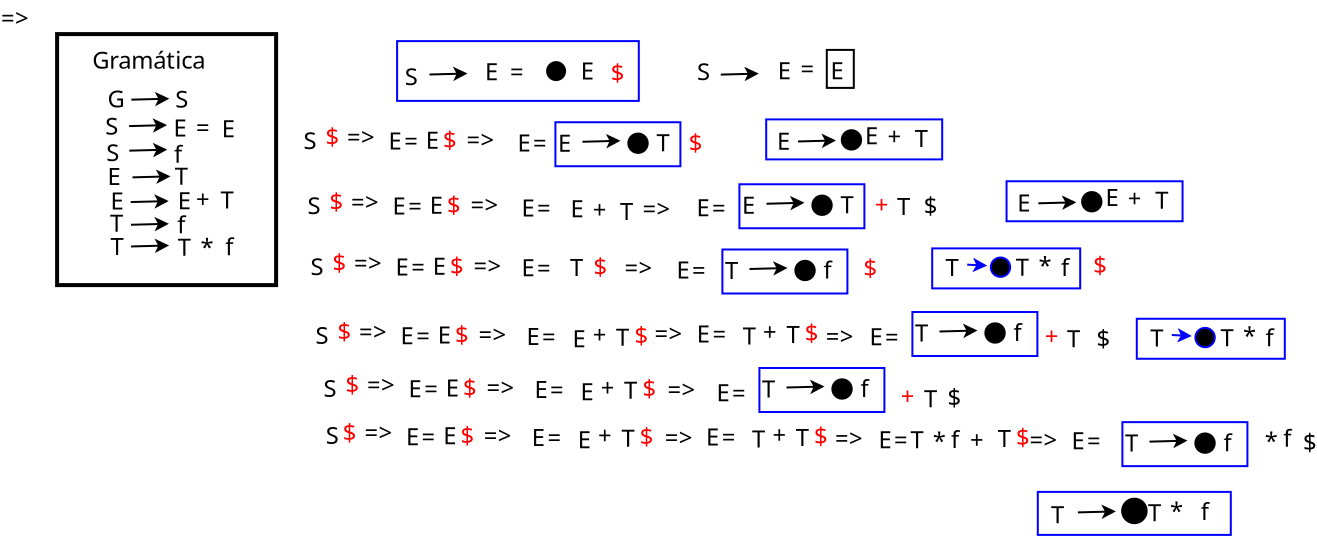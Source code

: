 <?xml version="1.0" encoding="UTF-8"?>
<dia:diagram xmlns:dia="http://www.lysator.liu.se/~alla/dia/">
  <dia:layer name="Fondo" visible="true" connectable="true" active="true">
    <dia:group>
      <dia:attribute name="meta">
        <dia:composite type="dict"/>
      </dia:attribute>
      <dia:attribute name="matrix"/>
      <dia:object type="Standard - Box" version="0" id="O0">
        <dia:attribute name="obj_pos">
          <dia:point val="4.915,7.06"/>
        </dia:attribute>
        <dia:attribute name="obj_bb">
          <dia:rectangle val="4.815,6.96;15.965,19.71"/>
        </dia:attribute>
        <dia:attribute name="elem_corner">
          <dia:point val="4.915,7.06"/>
        </dia:attribute>
        <dia:attribute name="elem_width">
          <dia:real val="10.95"/>
        </dia:attribute>
        <dia:attribute name="elem_height">
          <dia:real val="12.55"/>
        </dia:attribute>
        <dia:attribute name="border_width">
          <dia:real val="0.2"/>
        </dia:attribute>
        <dia:attribute name="show_background">
          <dia:boolean val="true"/>
        </dia:attribute>
      </dia:object>
      <dia:object type="Standard - Text" version="1" id="O1">
        <dia:attribute name="obj_pos">
          <dia:point val="7.325,12.097"/>
        </dia:attribute>
        <dia:attribute name="obj_bb">
          <dia:rectangle val="7.325,10.995;8.08,12.38"/>
        </dia:attribute>
        <dia:attribute name="text">
          <dia:composite type="text">
            <dia:attribute name="string">
              <dia:string>#S#</dia:string>
            </dia:attribute>
            <dia:attribute name="font">
              <dia:font family="sans" style="0" name="Helvetica"/>
            </dia:attribute>
            <dia:attribute name="height">
              <dia:real val="1.484"/>
            </dia:attribute>
            <dia:attribute name="pos">
              <dia:point val="7.325,12.097"/>
            </dia:attribute>
            <dia:attribute name="color">
              <dia:color val="#000000ff"/>
            </dia:attribute>
            <dia:attribute name="alignment">
              <dia:enum val="0"/>
            </dia:attribute>
          </dia:composite>
        </dia:attribute>
        <dia:attribute name="valign">
          <dia:enum val="3"/>
        </dia:attribute>
      </dia:object>
      <dia:object type="Standard - Text" version="1" id="O2">
        <dia:attribute name="obj_pos">
          <dia:point val="10.735,12.182"/>
        </dia:attribute>
        <dia:attribute name="obj_bb">
          <dia:rectangle val="10.735,11.08;11.485,12.465"/>
        </dia:attribute>
        <dia:attribute name="text">
          <dia:composite type="text">
            <dia:attribute name="string">
              <dia:string>#E#</dia:string>
            </dia:attribute>
            <dia:attribute name="font">
              <dia:font family="sans" style="0" name="Helvetica"/>
            </dia:attribute>
            <dia:attribute name="height">
              <dia:real val="1.484"/>
            </dia:attribute>
            <dia:attribute name="pos">
              <dia:point val="10.735,12.182"/>
            </dia:attribute>
            <dia:attribute name="color">
              <dia:color val="#000000ff"/>
            </dia:attribute>
            <dia:attribute name="alignment">
              <dia:enum val="0"/>
            </dia:attribute>
          </dia:composite>
        </dia:attribute>
        <dia:attribute name="valign">
          <dia:enum val="3"/>
        </dia:attribute>
      </dia:object>
      <dia:object type="Standard - Text" version="1" id="O3">
        <dia:attribute name="obj_pos">
          <dia:point val="13.145,12.217"/>
        </dia:attribute>
        <dia:attribute name="obj_bb">
          <dia:rectangle val="13.145,11.115;13.895,12.5"/>
        </dia:attribute>
        <dia:attribute name="text">
          <dia:composite type="text">
            <dia:attribute name="string">
              <dia:string>#E#</dia:string>
            </dia:attribute>
            <dia:attribute name="font">
              <dia:font family="sans" style="0" name="Helvetica"/>
            </dia:attribute>
            <dia:attribute name="height">
              <dia:real val="1.484"/>
            </dia:attribute>
            <dia:attribute name="pos">
              <dia:point val="13.145,12.217"/>
            </dia:attribute>
            <dia:attribute name="color">
              <dia:color val="#000000ff"/>
            </dia:attribute>
            <dia:attribute name="alignment">
              <dia:enum val="0"/>
            </dia:attribute>
          </dia:composite>
        </dia:attribute>
        <dia:attribute name="valign">
          <dia:enum val="3"/>
        </dia:attribute>
      </dia:object>
      <dia:object type="Standard - Text" version="1" id="O4">
        <dia:attribute name="obj_pos">
          <dia:point val="11.855,12.152"/>
        </dia:attribute>
        <dia:attribute name="obj_bb">
          <dia:rectangle val="11.855,11.05;12.85,12.435"/>
        </dia:attribute>
        <dia:attribute name="text">
          <dia:composite type="text">
            <dia:attribute name="string">
              <dia:string>#=#</dia:string>
            </dia:attribute>
            <dia:attribute name="font">
              <dia:font family="sans" style="0" name="Helvetica"/>
            </dia:attribute>
            <dia:attribute name="height">
              <dia:real val="1.484"/>
            </dia:attribute>
            <dia:attribute name="pos">
              <dia:point val="11.855,12.152"/>
            </dia:attribute>
            <dia:attribute name="color">
              <dia:color val="#000000ff"/>
            </dia:attribute>
            <dia:attribute name="alignment">
              <dia:enum val="0"/>
            </dia:attribute>
          </dia:composite>
        </dia:attribute>
        <dia:attribute name="valign">
          <dia:enum val="3"/>
        </dia:attribute>
      </dia:object>
      <dia:object type="Standard - Text" version="1" id="O5">
        <dia:attribute name="obj_pos">
          <dia:point val="10.765,13.487"/>
        </dia:attribute>
        <dia:attribute name="obj_bb">
          <dia:rectangle val="10.765,12.385;11.207,13.77"/>
        </dia:attribute>
        <dia:attribute name="text">
          <dia:composite type="text">
            <dia:attribute name="string">
              <dia:string>#f#</dia:string>
            </dia:attribute>
            <dia:attribute name="font">
              <dia:font family="sans" style="0" name="Helvetica"/>
            </dia:attribute>
            <dia:attribute name="height">
              <dia:real val="1.484"/>
            </dia:attribute>
            <dia:attribute name="pos">
              <dia:point val="10.765,13.487"/>
            </dia:attribute>
            <dia:attribute name="color">
              <dia:color val="#000000ff"/>
            </dia:attribute>
            <dia:attribute name="alignment">
              <dia:enum val="0"/>
            </dia:attribute>
          </dia:composite>
        </dia:attribute>
        <dia:attribute name="valign">
          <dia:enum val="3"/>
        </dia:attribute>
      </dia:object>
      <dia:object type="Standard - Text" version="1" id="O6">
        <dia:attribute name="obj_pos">
          <dia:point val="7.375,13.422"/>
        </dia:attribute>
        <dia:attribute name="obj_bb">
          <dia:rectangle val="7.375,12.32;8.13,13.705"/>
        </dia:attribute>
        <dia:attribute name="text">
          <dia:composite type="text">
            <dia:attribute name="string">
              <dia:string>#S#</dia:string>
            </dia:attribute>
            <dia:attribute name="font">
              <dia:font family="sans" style="0" name="Helvetica"/>
            </dia:attribute>
            <dia:attribute name="height">
              <dia:real val="1.484"/>
            </dia:attribute>
            <dia:attribute name="pos">
              <dia:point val="7.375,13.422"/>
            </dia:attribute>
            <dia:attribute name="color">
              <dia:color val="#000000ff"/>
            </dia:attribute>
            <dia:attribute name="alignment">
              <dia:enum val="0"/>
            </dia:attribute>
          </dia:composite>
        </dia:attribute>
        <dia:attribute name="valign">
          <dia:enum val="3"/>
        </dia:attribute>
      </dia:object>
      <dia:object type="Standard - Text" version="1" id="O7">
        <dia:attribute name="obj_pos">
          <dia:point val="7.435,14.607"/>
        </dia:attribute>
        <dia:attribute name="obj_bb">
          <dia:rectangle val="7.435,13.505;8.185,14.89"/>
        </dia:attribute>
        <dia:attribute name="text">
          <dia:composite type="text">
            <dia:attribute name="string">
              <dia:string>#E#</dia:string>
            </dia:attribute>
            <dia:attribute name="font">
              <dia:font family="sans" style="0" name="Helvetica"/>
            </dia:attribute>
            <dia:attribute name="height">
              <dia:real val="1.484"/>
            </dia:attribute>
            <dia:attribute name="pos">
              <dia:point val="7.435,14.607"/>
            </dia:attribute>
            <dia:attribute name="color">
              <dia:color val="#000000ff"/>
            </dia:attribute>
            <dia:attribute name="alignment">
              <dia:enum val="0"/>
            </dia:attribute>
          </dia:composite>
        </dia:attribute>
        <dia:attribute name="valign">
          <dia:enum val="3"/>
        </dia:attribute>
      </dia:object>
      <dia:object type="Standard - Text" version="1" id="O8">
        <dia:attribute name="obj_pos">
          <dia:point val="10.795,14.592"/>
        </dia:attribute>
        <dia:attribute name="obj_bb">
          <dia:rectangle val="10.795,13.49;11.525,14.875"/>
        </dia:attribute>
        <dia:attribute name="text">
          <dia:composite type="text">
            <dia:attribute name="string">
              <dia:string>#T#</dia:string>
            </dia:attribute>
            <dia:attribute name="font">
              <dia:font family="sans" style="0" name="Helvetica"/>
            </dia:attribute>
            <dia:attribute name="height">
              <dia:real val="1.484"/>
            </dia:attribute>
            <dia:attribute name="pos">
              <dia:point val="10.795,14.592"/>
            </dia:attribute>
            <dia:attribute name="color">
              <dia:color val="#000000ff"/>
            </dia:attribute>
            <dia:attribute name="alignment">
              <dia:enum val="0"/>
            </dia:attribute>
          </dia:composite>
        </dia:attribute>
        <dia:attribute name="valign">
          <dia:enum val="3"/>
        </dia:attribute>
      </dia:object>
      <dia:object type="Standard - Text" version="1" id="O9">
        <dia:attribute name="obj_pos">
          <dia:point val="13.09,15.785"/>
        </dia:attribute>
        <dia:attribute name="obj_bb">
          <dia:rectangle val="13.09,14.682;13.82,16.067"/>
        </dia:attribute>
        <dia:attribute name="text">
          <dia:composite type="text">
            <dia:attribute name="string">
              <dia:string>#T#</dia:string>
            </dia:attribute>
            <dia:attribute name="font">
              <dia:font family="sans" style="0" name="Helvetica"/>
            </dia:attribute>
            <dia:attribute name="height">
              <dia:real val="1.484"/>
            </dia:attribute>
            <dia:attribute name="pos">
              <dia:point val="13.09,15.785"/>
            </dia:attribute>
            <dia:attribute name="color">
              <dia:color val="#000000ff"/>
            </dia:attribute>
            <dia:attribute name="alignment">
              <dia:enum val="0"/>
            </dia:attribute>
          </dia:composite>
        </dia:attribute>
        <dia:attribute name="valign">
          <dia:enum val="3"/>
        </dia:attribute>
      </dia:object>
      <dia:object type="Standard - Text" version="1" id="O10">
        <dia:attribute name="obj_pos">
          <dia:point val="7.585,15.832"/>
        </dia:attribute>
        <dia:attribute name="obj_bb">
          <dia:rectangle val="7.585,14.73;8.335,16.115"/>
        </dia:attribute>
        <dia:attribute name="text">
          <dia:composite type="text">
            <dia:attribute name="string">
              <dia:string>#E#</dia:string>
            </dia:attribute>
            <dia:attribute name="font">
              <dia:font family="sans" style="0" name="Helvetica"/>
            </dia:attribute>
            <dia:attribute name="height">
              <dia:real val="1.484"/>
            </dia:attribute>
            <dia:attribute name="pos">
              <dia:point val="7.585,15.832"/>
            </dia:attribute>
            <dia:attribute name="color">
              <dia:color val="#000000ff"/>
            </dia:attribute>
            <dia:attribute name="alignment">
              <dia:enum val="0"/>
            </dia:attribute>
          </dia:composite>
        </dia:attribute>
        <dia:attribute name="valign">
          <dia:enum val="3"/>
        </dia:attribute>
      </dia:object>
      <dia:object type="Standard - Text" version="1" id="O11">
        <dia:attribute name="obj_pos">
          <dia:point val="10.945,15.817"/>
        </dia:attribute>
        <dia:attribute name="obj_bb">
          <dia:rectangle val="10.945,14.715;11.695,16.1"/>
        </dia:attribute>
        <dia:attribute name="text">
          <dia:composite type="text">
            <dia:attribute name="string">
              <dia:string>#E#</dia:string>
            </dia:attribute>
            <dia:attribute name="font">
              <dia:font family="sans" style="0" name="Helvetica"/>
            </dia:attribute>
            <dia:attribute name="height">
              <dia:real val="1.484"/>
            </dia:attribute>
            <dia:attribute name="pos">
              <dia:point val="10.945,15.817"/>
            </dia:attribute>
            <dia:attribute name="color">
              <dia:color val="#000000ff"/>
            </dia:attribute>
            <dia:attribute name="alignment">
              <dia:enum val="0"/>
            </dia:attribute>
          </dia:composite>
        </dia:attribute>
        <dia:attribute name="valign">
          <dia:enum val="3"/>
        </dia:attribute>
      </dia:object>
      <dia:object type="Standard - Text" version="1" id="O12">
        <dia:attribute name="obj_pos">
          <dia:point val="11.855,15.752"/>
        </dia:attribute>
        <dia:attribute name="obj_bb">
          <dia:rectangle val="11.855,14.65;12.85,16.035"/>
        </dia:attribute>
        <dia:attribute name="text">
          <dia:composite type="text">
            <dia:attribute name="string">
              <dia:string>#+#</dia:string>
            </dia:attribute>
            <dia:attribute name="font">
              <dia:font family="sans" style="0" name="Helvetica"/>
            </dia:attribute>
            <dia:attribute name="height">
              <dia:real val="1.484"/>
            </dia:attribute>
            <dia:attribute name="pos">
              <dia:point val="11.855,15.752"/>
            </dia:attribute>
            <dia:attribute name="color">
              <dia:color val="#000000ff"/>
            </dia:attribute>
            <dia:attribute name="alignment">
              <dia:enum val="0"/>
            </dia:attribute>
          </dia:composite>
        </dia:attribute>
        <dia:attribute name="valign">
          <dia:enum val="3"/>
        </dia:attribute>
      </dia:object>
      <dia:object type="Standard - Text" version="1" id="O13">
        <dia:attribute name="obj_pos">
          <dia:point val="7.565,16.937"/>
        </dia:attribute>
        <dia:attribute name="obj_bb">
          <dia:rectangle val="7.565,15.835;8.295,17.22"/>
        </dia:attribute>
        <dia:attribute name="text">
          <dia:composite type="text">
            <dia:attribute name="string">
              <dia:string>#T#</dia:string>
            </dia:attribute>
            <dia:attribute name="font">
              <dia:font family="sans" style="0" name="Helvetica"/>
            </dia:attribute>
            <dia:attribute name="height">
              <dia:real val="1.484"/>
            </dia:attribute>
            <dia:attribute name="pos">
              <dia:point val="7.565,16.937"/>
            </dia:attribute>
            <dia:attribute name="color">
              <dia:color val="#000000ff"/>
            </dia:attribute>
            <dia:attribute name="alignment">
              <dia:enum val="0"/>
            </dia:attribute>
          </dia:composite>
        </dia:attribute>
        <dia:attribute name="valign">
          <dia:enum val="3"/>
        </dia:attribute>
      </dia:object>
      <dia:object type="Standard - Text" version="1" id="O14">
        <dia:attribute name="obj_pos">
          <dia:point val="10.925,17.022"/>
        </dia:attribute>
        <dia:attribute name="obj_bb">
          <dia:rectangle val="10.925,15.92;11.367,17.305"/>
        </dia:attribute>
        <dia:attribute name="text">
          <dia:composite type="text">
            <dia:attribute name="string">
              <dia:string>#f#</dia:string>
            </dia:attribute>
            <dia:attribute name="font">
              <dia:font family="sans" style="0" name="Helvetica"/>
            </dia:attribute>
            <dia:attribute name="height">
              <dia:real val="1.484"/>
            </dia:attribute>
            <dia:attribute name="pos">
              <dia:point val="10.925,17.022"/>
            </dia:attribute>
            <dia:attribute name="color">
              <dia:color val="#000000ff"/>
            </dia:attribute>
            <dia:attribute name="alignment">
              <dia:enum val="0"/>
            </dia:attribute>
          </dia:composite>
        </dia:attribute>
        <dia:attribute name="valign">
          <dia:enum val="3"/>
        </dia:attribute>
      </dia:object>
      <dia:object type="Standard - Text" version="1" id="O15">
        <dia:attribute name="obj_pos">
          <dia:point val="7.585,18.107"/>
        </dia:attribute>
        <dia:attribute name="obj_bb">
          <dia:rectangle val="7.585,17.005;8.315,18.39"/>
        </dia:attribute>
        <dia:attribute name="text">
          <dia:composite type="text">
            <dia:attribute name="string">
              <dia:string>#T#</dia:string>
            </dia:attribute>
            <dia:attribute name="font">
              <dia:font family="sans" style="0" name="Helvetica"/>
            </dia:attribute>
            <dia:attribute name="height">
              <dia:real val="1.484"/>
            </dia:attribute>
            <dia:attribute name="pos">
              <dia:point val="7.585,18.107"/>
            </dia:attribute>
            <dia:attribute name="color">
              <dia:color val="#000000ff"/>
            </dia:attribute>
            <dia:attribute name="alignment">
              <dia:enum val="0"/>
            </dia:attribute>
          </dia:composite>
        </dia:attribute>
        <dia:attribute name="valign">
          <dia:enum val="3"/>
        </dia:attribute>
      </dia:object>
      <dia:object type="Standard - Text" version="1" id="O16">
        <dia:attribute name="obj_pos">
          <dia:point val="10.945,18.142"/>
        </dia:attribute>
        <dia:attribute name="obj_bb">
          <dia:rectangle val="10.945,17.04;11.675,18.425"/>
        </dia:attribute>
        <dia:attribute name="text">
          <dia:composite type="text">
            <dia:attribute name="string">
              <dia:string>#T#</dia:string>
            </dia:attribute>
            <dia:attribute name="font">
              <dia:font family="sans" style="0" name="Helvetica"/>
            </dia:attribute>
            <dia:attribute name="height">
              <dia:real val="1.484"/>
            </dia:attribute>
            <dia:attribute name="pos">
              <dia:point val="10.945,18.142"/>
            </dia:attribute>
            <dia:attribute name="color">
              <dia:color val="#000000ff"/>
            </dia:attribute>
            <dia:attribute name="alignment">
              <dia:enum val="0"/>
            </dia:attribute>
          </dia:composite>
        </dia:attribute>
        <dia:attribute name="valign">
          <dia:enum val="3"/>
        </dia:attribute>
      </dia:object>
      <dia:object type="Standard - Line" version="0" id="O17">
        <dia:attribute name="obj_pos">
          <dia:point val="8.515,11.66"/>
        </dia:attribute>
        <dia:attribute name="obj_bb">
          <dia:rectangle val="8.464,11.267;10.466,11.991"/>
        </dia:attribute>
        <dia:attribute name="conn_endpoints">
          <dia:point val="8.515,11.66"/>
          <dia:point val="10.415,11.61"/>
        </dia:attribute>
        <dia:attribute name="numcp">
          <dia:int val="1"/>
        </dia:attribute>
        <dia:attribute name="end_arrow">
          <dia:enum val="22"/>
        </dia:attribute>
        <dia:attribute name="end_arrow_length">
          <dia:real val="0.5"/>
        </dia:attribute>
        <dia:attribute name="end_arrow_width">
          <dia:real val="0.5"/>
        </dia:attribute>
      </dia:object>
      <dia:object type="Standard - Line" version="0" id="O18">
        <dia:attribute name="obj_pos">
          <dia:point val="8.526,12.888"/>
        </dia:attribute>
        <dia:attribute name="obj_bb">
          <dia:rectangle val="8.475,12.495;10.478,13.218"/>
        </dia:attribute>
        <dia:attribute name="conn_endpoints">
          <dia:point val="8.526,12.888"/>
          <dia:point val="10.426,12.838"/>
        </dia:attribute>
        <dia:attribute name="numcp">
          <dia:int val="1"/>
        </dia:attribute>
        <dia:attribute name="end_arrow">
          <dia:enum val="22"/>
        </dia:attribute>
        <dia:attribute name="end_arrow_length">
          <dia:real val="0.5"/>
        </dia:attribute>
        <dia:attribute name="end_arrow_width">
          <dia:real val="0.5"/>
        </dia:attribute>
      </dia:object>
      <dia:object type="Standard - Line" version="0" id="O19">
        <dia:attribute name="obj_pos">
          <dia:point val="8.686,14.223"/>
        </dia:attribute>
        <dia:attribute name="obj_bb">
          <dia:rectangle val="8.635,13.83;10.638,14.553"/>
        </dia:attribute>
        <dia:attribute name="conn_endpoints">
          <dia:point val="8.686,14.223"/>
          <dia:point val="10.586,14.173"/>
        </dia:attribute>
        <dia:attribute name="numcp">
          <dia:int val="1"/>
        </dia:attribute>
        <dia:attribute name="end_arrow">
          <dia:enum val="22"/>
        </dia:attribute>
        <dia:attribute name="end_arrow_length">
          <dia:real val="0.5"/>
        </dia:attribute>
        <dia:attribute name="end_arrow_width">
          <dia:real val="0.5"/>
        </dia:attribute>
      </dia:object>
      <dia:object type="Standard - Line" version="0" id="O20">
        <dia:attribute name="obj_pos">
          <dia:point val="8.596,15.458"/>
        </dia:attribute>
        <dia:attribute name="obj_bb">
          <dia:rectangle val="8.545,15.065;10.548,15.788"/>
        </dia:attribute>
        <dia:attribute name="conn_endpoints">
          <dia:point val="8.596,15.458"/>
          <dia:point val="10.496,15.408"/>
        </dia:attribute>
        <dia:attribute name="numcp">
          <dia:int val="1"/>
        </dia:attribute>
        <dia:attribute name="end_arrow">
          <dia:enum val="22"/>
        </dia:attribute>
        <dia:attribute name="end_arrow_length">
          <dia:real val="0.5"/>
        </dia:attribute>
        <dia:attribute name="end_arrow_width">
          <dia:real val="0.5"/>
        </dia:attribute>
      </dia:object>
      <dia:object type="Standard - Line" version="0" id="O21">
        <dia:attribute name="obj_pos">
          <dia:point val="8.606,16.593"/>
        </dia:attribute>
        <dia:attribute name="obj_bb">
          <dia:rectangle val="8.555,16.2;10.558,16.923"/>
        </dia:attribute>
        <dia:attribute name="conn_endpoints">
          <dia:point val="8.606,16.593"/>
          <dia:point val="10.506,16.543"/>
        </dia:attribute>
        <dia:attribute name="numcp">
          <dia:int val="1"/>
        </dia:attribute>
        <dia:attribute name="end_arrow">
          <dia:enum val="22"/>
        </dia:attribute>
        <dia:attribute name="end_arrow_length">
          <dia:real val="0.5"/>
        </dia:attribute>
        <dia:attribute name="end_arrow_width">
          <dia:real val="0.5"/>
        </dia:attribute>
      </dia:object>
      <dia:object type="Standard - Line" version="0" id="O22">
        <dia:attribute name="obj_pos">
          <dia:point val="8.616,17.678"/>
        </dia:attribute>
        <dia:attribute name="obj_bb">
          <dia:rectangle val="8.565,17.285;10.568,18.008"/>
        </dia:attribute>
        <dia:attribute name="conn_endpoints">
          <dia:point val="8.616,17.678"/>
          <dia:point val="10.516,17.628"/>
        </dia:attribute>
        <dia:attribute name="numcp">
          <dia:int val="1"/>
        </dia:attribute>
        <dia:attribute name="end_arrow">
          <dia:enum val="22"/>
        </dia:attribute>
        <dia:attribute name="end_arrow_length">
          <dia:real val="0.5"/>
        </dia:attribute>
        <dia:attribute name="end_arrow_width">
          <dia:real val="0.5"/>
        </dia:attribute>
      </dia:object>
      <dia:object type="Standard - Text" version="1" id="O23">
        <dia:attribute name="obj_pos">
          <dia:point val="7.435,10.732"/>
        </dia:attribute>
        <dia:attribute name="obj_bb">
          <dia:rectangle val="7.435,9.63;8.355,11.015"/>
        </dia:attribute>
        <dia:attribute name="text">
          <dia:composite type="text">
            <dia:attribute name="string">
              <dia:string>#G#</dia:string>
            </dia:attribute>
            <dia:attribute name="font">
              <dia:font family="sans" style="0" name="Helvetica"/>
            </dia:attribute>
            <dia:attribute name="height">
              <dia:real val="1.484"/>
            </dia:attribute>
            <dia:attribute name="pos">
              <dia:point val="7.435,10.732"/>
            </dia:attribute>
            <dia:attribute name="color">
              <dia:color val="#000000ff"/>
            </dia:attribute>
            <dia:attribute name="alignment">
              <dia:enum val="0"/>
            </dia:attribute>
          </dia:composite>
        </dia:attribute>
        <dia:attribute name="valign">
          <dia:enum val="3"/>
        </dia:attribute>
      </dia:object>
      <dia:object type="Standard - Line" version="0" id="O24">
        <dia:attribute name="obj_pos">
          <dia:point val="8.626,10.338"/>
        </dia:attribute>
        <dia:attribute name="obj_bb">
          <dia:rectangle val="8.575,9.945;10.578,10.668"/>
        </dia:attribute>
        <dia:attribute name="conn_endpoints">
          <dia:point val="8.626,10.338"/>
          <dia:point val="10.526,10.288"/>
        </dia:attribute>
        <dia:attribute name="numcp">
          <dia:int val="1"/>
        </dia:attribute>
        <dia:attribute name="end_arrow">
          <dia:enum val="22"/>
        </dia:attribute>
        <dia:attribute name="end_arrow_length">
          <dia:real val="0.5"/>
        </dia:attribute>
        <dia:attribute name="end_arrow_width">
          <dia:real val="0.5"/>
        </dia:attribute>
      </dia:object>
      <dia:object type="Standard - Text" version="1" id="O25">
        <dia:attribute name="obj_pos">
          <dia:point val="10.825,10.747"/>
        </dia:attribute>
        <dia:attribute name="obj_bb">
          <dia:rectangle val="10.825,9.645;11.58,11.03"/>
        </dia:attribute>
        <dia:attribute name="text">
          <dia:composite type="text">
            <dia:attribute name="string">
              <dia:string>#S#</dia:string>
            </dia:attribute>
            <dia:attribute name="font">
              <dia:font family="sans" style="0" name="Helvetica"/>
            </dia:attribute>
            <dia:attribute name="height">
              <dia:real val="1.484"/>
            </dia:attribute>
            <dia:attribute name="pos">
              <dia:point val="10.825,10.747"/>
            </dia:attribute>
            <dia:attribute name="color">
              <dia:color val="#000000ff"/>
            </dia:attribute>
            <dia:attribute name="alignment">
              <dia:enum val="0"/>
            </dia:attribute>
          </dia:composite>
        </dia:attribute>
        <dia:attribute name="valign">
          <dia:enum val="3"/>
        </dia:attribute>
      </dia:object>
      <dia:object type="Standard - Text" version="1" id="O26">
        <dia:attribute name="obj_pos">
          <dia:point val="6.675,8.797"/>
        </dia:attribute>
        <dia:attribute name="obj_bb">
          <dia:rectangle val="6.675,7.695;12.87,9.08"/>
        </dia:attribute>
        <dia:attribute name="text">
          <dia:composite type="text">
            <dia:attribute name="string">
              <dia:string>#Gramática#</dia:string>
            </dia:attribute>
            <dia:attribute name="font">
              <dia:font family="sans" style="0" name="Helvetica"/>
            </dia:attribute>
            <dia:attribute name="height">
              <dia:real val="1.484"/>
            </dia:attribute>
            <dia:attribute name="pos">
              <dia:point val="6.675,8.797"/>
            </dia:attribute>
            <dia:attribute name="color">
              <dia:color val="#000000ff"/>
            </dia:attribute>
            <dia:attribute name="alignment">
              <dia:enum val="0"/>
            </dia:attribute>
          </dia:composite>
        </dia:attribute>
        <dia:attribute name="valign">
          <dia:enum val="3"/>
        </dia:attribute>
      </dia:object>
      <dia:object type="Standard - Text" version="1" id="O27">
        <dia:attribute name="obj_pos">
          <dia:point val="13.325,18.112"/>
        </dia:attribute>
        <dia:attribute name="obj_bb">
          <dia:rectangle val="13.325,17.01;13.768,18.395"/>
        </dia:attribute>
        <dia:attribute name="text">
          <dia:composite type="text">
            <dia:attribute name="string">
              <dia:string>#f#</dia:string>
            </dia:attribute>
            <dia:attribute name="font">
              <dia:font family="sans" style="0" name="Helvetica"/>
            </dia:attribute>
            <dia:attribute name="height">
              <dia:real val="1.484"/>
            </dia:attribute>
            <dia:attribute name="pos">
              <dia:point val="13.325,18.112"/>
            </dia:attribute>
            <dia:attribute name="color">
              <dia:color val="#000000ff"/>
            </dia:attribute>
            <dia:attribute name="alignment">
              <dia:enum val="0"/>
            </dia:attribute>
          </dia:composite>
        </dia:attribute>
        <dia:attribute name="valign">
          <dia:enum val="3"/>
        </dia:attribute>
      </dia:object>
      <dia:object type="Standard - Text" version="1" id="O28">
        <dia:attribute name="obj_pos">
          <dia:point val="12.085,18.147"/>
        </dia:attribute>
        <dia:attribute name="obj_bb">
          <dia:rectangle val="12.085,17.045;12.68,18.43"/>
        </dia:attribute>
        <dia:attribute name="text">
          <dia:composite type="text">
            <dia:attribute name="string">
              <dia:string>#*#</dia:string>
            </dia:attribute>
            <dia:attribute name="font">
              <dia:font family="sans" style="0" name="Helvetica"/>
            </dia:attribute>
            <dia:attribute name="height">
              <dia:real val="1.484"/>
            </dia:attribute>
            <dia:attribute name="pos">
              <dia:point val="12.085,18.147"/>
            </dia:attribute>
            <dia:attribute name="color">
              <dia:color val="#000000ff"/>
            </dia:attribute>
            <dia:attribute name="alignment">
              <dia:enum val="0"/>
            </dia:attribute>
          </dia:composite>
        </dia:attribute>
        <dia:attribute name="valign">
          <dia:enum val="3"/>
        </dia:attribute>
      </dia:object>
    </dia:group>
    <dia:object type="Flowchart - Box" version="0" id="O29">
      <dia:attribute name="obj_pos">
        <dia:point val="21.915,7.41"/>
      </dia:attribute>
      <dia:attribute name="obj_bb">
        <dia:rectangle val="21.865,7.36;34.05,10.45"/>
      </dia:attribute>
      <dia:attribute name="elem_corner">
        <dia:point val="21.915,7.41"/>
      </dia:attribute>
      <dia:attribute name="elem_width">
        <dia:real val="12.085"/>
      </dia:attribute>
      <dia:attribute name="elem_height">
        <dia:real val="2.99"/>
      </dia:attribute>
      <dia:attribute name="border_color">
        <dia:color val="#0000ffff"/>
      </dia:attribute>
      <dia:attribute name="show_background">
        <dia:boolean val="true"/>
      </dia:attribute>
      <dia:attribute name="padding">
        <dia:real val="0.5"/>
      </dia:attribute>
      <dia:attribute name="text">
        <dia:composite type="text">
          <dia:attribute name="string">
            <dia:string>##</dia:string>
          </dia:attribute>
          <dia:attribute name="font">
            <dia:font family="sans" style="0" name="Helvetica"/>
          </dia:attribute>
          <dia:attribute name="height">
            <dia:real val="0.8"/>
          </dia:attribute>
          <dia:attribute name="pos">
            <dia:point val="27.957,9.1"/>
          </dia:attribute>
          <dia:attribute name="color">
            <dia:color val="#000000ff"/>
          </dia:attribute>
          <dia:attribute name="alignment">
            <dia:enum val="1"/>
          </dia:attribute>
        </dia:composite>
      </dia:attribute>
    </dia:object>
    <dia:object type="Standard - Text" version="1" id="O30">
      <dia:attribute name="obj_pos">
        <dia:point val="22.295,9.617"/>
      </dia:attribute>
      <dia:attribute name="obj_bb">
        <dia:rectangle val="22.295,8.515;23.05,9.9"/>
      </dia:attribute>
      <dia:attribute name="text">
        <dia:composite type="text">
          <dia:attribute name="string">
            <dia:string>#S#</dia:string>
          </dia:attribute>
          <dia:attribute name="font">
            <dia:font family="sans" style="0" name="Helvetica"/>
          </dia:attribute>
          <dia:attribute name="height">
            <dia:real val="1.484"/>
          </dia:attribute>
          <dia:attribute name="pos">
            <dia:point val="22.295,9.617"/>
          </dia:attribute>
          <dia:attribute name="color">
            <dia:color val="#000000ff"/>
          </dia:attribute>
          <dia:attribute name="alignment">
            <dia:enum val="0"/>
          </dia:attribute>
        </dia:composite>
      </dia:attribute>
      <dia:attribute name="valign">
        <dia:enum val="3"/>
      </dia:attribute>
    </dia:object>
    <dia:object type="Standard - Line" version="0" id="O31">
      <dia:attribute name="obj_pos">
        <dia:point val="23.535,9.08"/>
      </dia:attribute>
      <dia:attribute name="obj_bb">
        <dia:rectangle val="23.484,8.688;25.486,9.411"/>
      </dia:attribute>
      <dia:attribute name="conn_endpoints">
        <dia:point val="23.535,9.08"/>
        <dia:point val="25.435,9.03"/>
      </dia:attribute>
      <dia:attribute name="numcp">
        <dia:int val="1"/>
      </dia:attribute>
      <dia:attribute name="end_arrow">
        <dia:enum val="22"/>
      </dia:attribute>
      <dia:attribute name="end_arrow_length">
        <dia:real val="0.5"/>
      </dia:attribute>
      <dia:attribute name="end_arrow_width">
        <dia:real val="0.5"/>
      </dia:attribute>
    </dia:object>
    <dia:object type="Geometric - Perfect Circle" version="1" id="O32">
      <dia:attribute name="obj_pos">
        <dia:point val="29.415,8.46"/>
      </dia:attribute>
      <dia:attribute name="obj_bb">
        <dia:rectangle val="29.315,8.36;30.415,9.46"/>
      </dia:attribute>
      <dia:attribute name="meta">
        <dia:composite type="dict"/>
      </dia:attribute>
      <dia:attribute name="elem_corner">
        <dia:point val="29.415,8.46"/>
      </dia:attribute>
      <dia:attribute name="elem_width">
        <dia:real val="0.9"/>
      </dia:attribute>
      <dia:attribute name="elem_height">
        <dia:real val="0.9"/>
      </dia:attribute>
      <dia:attribute name="line_width">
        <dia:real val="0.1"/>
      </dia:attribute>
      <dia:attribute name="line_colour">
        <dia:color val="#000000ff"/>
      </dia:attribute>
      <dia:attribute name="fill_colour">
        <dia:color val="#000000ff"/>
      </dia:attribute>
      <dia:attribute name="show_background">
        <dia:boolean val="true"/>
      </dia:attribute>
      <dia:attribute name="line_style">
        <dia:enum val="0"/>
        <dia:real val="1"/>
      </dia:attribute>
      <dia:attribute name="flip_horizontal">
        <dia:boolean val="false"/>
      </dia:attribute>
      <dia:attribute name="flip_vertical">
        <dia:boolean val="false"/>
      </dia:attribute>
      <dia:attribute name="subscale">
        <dia:real val="1"/>
      </dia:attribute>
    </dia:object>
    <dia:object type="Standard - Text" version="1" id="O33">
      <dia:attribute name="obj_pos">
        <dia:point val="32.595,9.418"/>
      </dia:attribute>
      <dia:attribute name="obj_bb">
        <dia:rectangle val="32.595,8.315;33.35,9.7"/>
      </dia:attribute>
      <dia:attribute name="text">
        <dia:composite type="text">
          <dia:attribute name="string">
            <dia:string>#$#</dia:string>
          </dia:attribute>
          <dia:attribute name="font">
            <dia:font family="sans" style="0" name="Helvetica"/>
          </dia:attribute>
          <dia:attribute name="height">
            <dia:real val="1.484"/>
          </dia:attribute>
          <dia:attribute name="pos">
            <dia:point val="32.595,9.418"/>
          </dia:attribute>
          <dia:attribute name="color">
            <dia:color val="#ff0000ff"/>
          </dia:attribute>
          <dia:attribute name="alignment">
            <dia:enum val="0"/>
          </dia:attribute>
        </dia:composite>
      </dia:attribute>
      <dia:attribute name="valign">
        <dia:enum val="3"/>
      </dia:attribute>
    </dia:object>
    <dia:object type="Standard - Text" version="1" id="O34">
      <dia:attribute name="obj_pos">
        <dia:point val="26.315,9.362"/>
      </dia:attribute>
      <dia:attribute name="obj_bb">
        <dia:rectangle val="26.315,8.26;27.065,9.645"/>
      </dia:attribute>
      <dia:attribute name="text">
        <dia:composite type="text">
          <dia:attribute name="string">
            <dia:string>#E#</dia:string>
          </dia:attribute>
          <dia:attribute name="font">
            <dia:font family="sans" style="0" name="Helvetica"/>
          </dia:attribute>
          <dia:attribute name="height">
            <dia:real val="1.484"/>
          </dia:attribute>
          <dia:attribute name="pos">
            <dia:point val="26.315,9.362"/>
          </dia:attribute>
          <dia:attribute name="color">
            <dia:color val="#000000ff"/>
          </dia:attribute>
          <dia:attribute name="alignment">
            <dia:enum val="0"/>
          </dia:attribute>
        </dia:composite>
      </dia:attribute>
      <dia:attribute name="valign">
        <dia:enum val="3"/>
      </dia:attribute>
    </dia:object>
    <dia:object type="Standard - Text" version="1" id="O35">
      <dia:attribute name="obj_pos">
        <dia:point val="27.565,9.362"/>
      </dia:attribute>
      <dia:attribute name="obj_bb">
        <dia:rectangle val="27.565,8.26;28.56,9.645"/>
      </dia:attribute>
      <dia:attribute name="text">
        <dia:composite type="text">
          <dia:attribute name="string">
            <dia:string>#=#</dia:string>
          </dia:attribute>
          <dia:attribute name="font">
            <dia:font family="sans" style="0" name="Helvetica"/>
          </dia:attribute>
          <dia:attribute name="height">
            <dia:real val="1.484"/>
          </dia:attribute>
          <dia:attribute name="pos">
            <dia:point val="27.565,9.362"/>
          </dia:attribute>
          <dia:attribute name="color">
            <dia:color val="#000000ff"/>
          </dia:attribute>
          <dia:attribute name="alignment">
            <dia:enum val="0"/>
          </dia:attribute>
        </dia:composite>
      </dia:attribute>
      <dia:attribute name="valign">
        <dia:enum val="3"/>
      </dia:attribute>
    </dia:object>
    <dia:object type="Standard - Text" version="1" id="O36">
      <dia:attribute name="obj_pos">
        <dia:point val="31.095,9.332"/>
      </dia:attribute>
      <dia:attribute name="obj_bb">
        <dia:rectangle val="31.095,8.23;31.845,9.615"/>
      </dia:attribute>
      <dia:attribute name="text">
        <dia:composite type="text">
          <dia:attribute name="string">
            <dia:string>#E#</dia:string>
          </dia:attribute>
          <dia:attribute name="font">
            <dia:font family="sans" style="0" name="Helvetica"/>
          </dia:attribute>
          <dia:attribute name="height">
            <dia:real val="1.484"/>
          </dia:attribute>
          <dia:attribute name="pos">
            <dia:point val="31.095,9.332"/>
          </dia:attribute>
          <dia:attribute name="color">
            <dia:color val="#000000ff"/>
          </dia:attribute>
          <dia:attribute name="alignment">
            <dia:enum val="0"/>
          </dia:attribute>
        </dia:composite>
      </dia:attribute>
      <dia:attribute name="valign">
        <dia:enum val="3"/>
      </dia:attribute>
    </dia:object>
    <dia:object type="Standard - Text" version="1" id="O37">
      <dia:attribute name="obj_pos">
        <dia:point val="36.91,9.373"/>
      </dia:attribute>
      <dia:attribute name="obj_bb">
        <dia:rectangle val="36.91,8.27;37.665,9.655"/>
      </dia:attribute>
      <dia:attribute name="text">
        <dia:composite type="text">
          <dia:attribute name="string">
            <dia:string>#S#</dia:string>
          </dia:attribute>
          <dia:attribute name="font">
            <dia:font family="sans" style="0" name="Helvetica"/>
          </dia:attribute>
          <dia:attribute name="height">
            <dia:real val="1.484"/>
          </dia:attribute>
          <dia:attribute name="pos">
            <dia:point val="36.91,9.373"/>
          </dia:attribute>
          <dia:attribute name="color">
            <dia:color val="#000000ff"/>
          </dia:attribute>
          <dia:attribute name="alignment">
            <dia:enum val="0"/>
          </dia:attribute>
        </dia:composite>
      </dia:attribute>
      <dia:attribute name="valign">
        <dia:enum val="3"/>
      </dia:attribute>
    </dia:object>
    <dia:object type="Standard - Line" version="0" id="O38">
      <dia:attribute name="obj_pos">
        <dia:point val="38.1,9.085"/>
      </dia:attribute>
      <dia:attribute name="obj_bb">
        <dia:rectangle val="38.049,8.693;40.051,9.416"/>
      </dia:attribute>
      <dia:attribute name="conn_endpoints">
        <dia:point val="38.1,9.085"/>
        <dia:point val="40,9.035"/>
      </dia:attribute>
      <dia:attribute name="numcp">
        <dia:int val="1"/>
      </dia:attribute>
      <dia:attribute name="end_arrow">
        <dia:enum val="22"/>
      </dia:attribute>
      <dia:attribute name="end_arrow_length">
        <dia:real val="0.5"/>
      </dia:attribute>
      <dia:attribute name="end_arrow_width">
        <dia:real val="0.5"/>
      </dia:attribute>
    </dia:object>
    <dia:object type="Standard - Text" version="1" id="O39">
      <dia:attribute name="obj_pos">
        <dia:point val="42.08,9.217"/>
      </dia:attribute>
      <dia:attribute name="obj_bb">
        <dia:rectangle val="42.08,8.115;43.075,9.5"/>
      </dia:attribute>
      <dia:attribute name="text">
        <dia:composite type="text">
          <dia:attribute name="string">
            <dia:string>#=#</dia:string>
          </dia:attribute>
          <dia:attribute name="font">
            <dia:font family="sans" style="0" name="Helvetica"/>
          </dia:attribute>
          <dia:attribute name="height">
            <dia:real val="1.484"/>
          </dia:attribute>
          <dia:attribute name="pos">
            <dia:point val="42.08,9.217"/>
          </dia:attribute>
          <dia:attribute name="color">
            <dia:color val="#000000ff"/>
          </dia:attribute>
          <dia:attribute name="alignment">
            <dia:enum val="0"/>
          </dia:attribute>
        </dia:composite>
      </dia:attribute>
      <dia:attribute name="valign">
        <dia:enum val="3"/>
      </dia:attribute>
    </dia:object>
    <dia:object type="Standard - Text" version="1" id="O40">
      <dia:attribute name="obj_pos">
        <dia:point val="40.95,9.312"/>
      </dia:attribute>
      <dia:attribute name="obj_bb">
        <dia:rectangle val="40.95,8.21;41.7,9.595"/>
      </dia:attribute>
      <dia:attribute name="text">
        <dia:composite type="text">
          <dia:attribute name="string">
            <dia:string>#E#</dia:string>
          </dia:attribute>
          <dia:attribute name="font">
            <dia:font family="sans" style="0" name="Helvetica"/>
          </dia:attribute>
          <dia:attribute name="height">
            <dia:real val="1.484"/>
          </dia:attribute>
          <dia:attribute name="pos">
            <dia:point val="40.95,9.312"/>
          </dia:attribute>
          <dia:attribute name="color">
            <dia:color val="#000000ff"/>
          </dia:attribute>
          <dia:attribute name="alignment">
            <dia:enum val="0"/>
          </dia:attribute>
        </dia:composite>
      </dia:attribute>
      <dia:attribute name="valign">
        <dia:enum val="3"/>
      </dia:attribute>
    </dia:object>
    <dia:group>
      <dia:attribute name="meta">
        <dia:composite type="dict"/>
      </dia:attribute>
      <dia:attribute name="matrix"/>
      <dia:object type="Flowchart - Box" version="0" id="O41">
        <dia:attribute name="obj_pos">
          <dia:point val="43.4,7.85"/>
        </dia:attribute>
        <dia:attribute name="obj_bb">
          <dia:rectangle val="43.35,7.8;44.8,9.8"/>
        </dia:attribute>
        <dia:attribute name="elem_corner">
          <dia:point val="43.4,7.85"/>
        </dia:attribute>
        <dia:attribute name="elem_width">
          <dia:real val="1.35"/>
        </dia:attribute>
        <dia:attribute name="elem_height">
          <dia:real val="1.9"/>
        </dia:attribute>
        <dia:attribute name="show_background">
          <dia:boolean val="true"/>
        </dia:attribute>
        <dia:attribute name="padding">
          <dia:real val="0.5"/>
        </dia:attribute>
        <dia:attribute name="text">
          <dia:composite type="text">
            <dia:attribute name="string">
              <dia:string>##</dia:string>
            </dia:attribute>
            <dia:attribute name="font">
              <dia:font family="sans" style="0" name="Helvetica"/>
            </dia:attribute>
            <dia:attribute name="height">
              <dia:real val="0.8"/>
            </dia:attribute>
            <dia:attribute name="pos">
              <dia:point val="44.075,8.995"/>
            </dia:attribute>
            <dia:attribute name="color">
              <dia:color val="#000000ff"/>
            </dia:attribute>
            <dia:attribute name="alignment">
              <dia:enum val="1"/>
            </dia:attribute>
          </dia:composite>
        </dia:attribute>
      </dia:object>
      <dia:object type="Standard - Text" version="1" id="O42">
        <dia:attribute name="obj_pos">
          <dia:point val="43.58,9.317"/>
        </dia:attribute>
        <dia:attribute name="obj_bb">
          <dia:rectangle val="43.58,8.215;44.33,9.6"/>
        </dia:attribute>
        <dia:attribute name="text">
          <dia:composite type="text">
            <dia:attribute name="string">
              <dia:string>#E#</dia:string>
            </dia:attribute>
            <dia:attribute name="font">
              <dia:font family="sans" style="0" name="Helvetica"/>
            </dia:attribute>
            <dia:attribute name="height">
              <dia:real val="1.484"/>
            </dia:attribute>
            <dia:attribute name="pos">
              <dia:point val="43.58,9.317"/>
            </dia:attribute>
            <dia:attribute name="color">
              <dia:color val="#000000ff"/>
            </dia:attribute>
            <dia:attribute name="alignment">
              <dia:enum val="0"/>
            </dia:attribute>
          </dia:composite>
        </dia:attribute>
        <dia:attribute name="valign">
          <dia:enum val="3"/>
        </dia:attribute>
      </dia:object>
    </dia:group>
    <dia:object type="Standard - Text" version="1" id="O43">
      <dia:attribute name="obj_pos">
        <dia:point val="17.23,12.82"/>
      </dia:attribute>
      <dia:attribute name="obj_bb">
        <dia:rectangle val="17.23,11.717;17.985,13.102"/>
      </dia:attribute>
      <dia:attribute name="text">
        <dia:composite type="text">
          <dia:attribute name="string">
            <dia:string>#S#</dia:string>
          </dia:attribute>
          <dia:attribute name="font">
            <dia:font family="sans" style="0" name="Helvetica"/>
          </dia:attribute>
          <dia:attribute name="height">
            <dia:real val="1.484"/>
          </dia:attribute>
          <dia:attribute name="pos">
            <dia:point val="17.23,12.82"/>
          </dia:attribute>
          <dia:attribute name="color">
            <dia:color val="#000000ff"/>
          </dia:attribute>
          <dia:attribute name="alignment">
            <dia:enum val="0"/>
          </dia:attribute>
        </dia:composite>
      </dia:attribute>
      <dia:attribute name="valign">
        <dia:enum val="3"/>
      </dia:attribute>
    </dia:object>
    <dia:object type="Standard - Text" version="1" id="O44">
      <dia:attribute name="obj_pos">
        <dia:point val="19.41,12.625"/>
      </dia:attribute>
      <dia:attribute name="obj_bb">
        <dia:rectangle val="19.41,11.523;21.4,12.908"/>
      </dia:attribute>
      <dia:attribute name="text">
        <dia:composite type="text">
          <dia:attribute name="string">
            <dia:string>#=&gt;#</dia:string>
          </dia:attribute>
          <dia:attribute name="font">
            <dia:font family="sans" style="0" name="Helvetica"/>
          </dia:attribute>
          <dia:attribute name="height">
            <dia:real val="1.484"/>
          </dia:attribute>
          <dia:attribute name="pos">
            <dia:point val="19.41,12.625"/>
          </dia:attribute>
          <dia:attribute name="color">
            <dia:color val="#000000ff"/>
          </dia:attribute>
          <dia:attribute name="alignment">
            <dia:enum val="0"/>
          </dia:attribute>
        </dia:composite>
      </dia:attribute>
      <dia:attribute name="valign">
        <dia:enum val="3"/>
      </dia:attribute>
    </dia:object>
    <dia:object type="Standard - Text" version="1" id="O45">
      <dia:attribute name="obj_pos">
        <dia:point val="21.49,12.83"/>
      </dia:attribute>
      <dia:attribute name="obj_bb">
        <dia:rectangle val="21.49,11.727;22.24,13.113"/>
      </dia:attribute>
      <dia:attribute name="text">
        <dia:composite type="text">
          <dia:attribute name="string">
            <dia:string>#E#</dia:string>
          </dia:attribute>
          <dia:attribute name="font">
            <dia:font family="sans" style="0" name="Helvetica"/>
          </dia:attribute>
          <dia:attribute name="height">
            <dia:real val="1.484"/>
          </dia:attribute>
          <dia:attribute name="pos">
            <dia:point val="21.49,12.83"/>
          </dia:attribute>
          <dia:attribute name="color">
            <dia:color val="#000000ff"/>
          </dia:attribute>
          <dia:attribute name="alignment">
            <dia:enum val="0"/>
          </dia:attribute>
        </dia:composite>
      </dia:attribute>
      <dia:attribute name="valign">
        <dia:enum val="3"/>
      </dia:attribute>
    </dia:object>
    <dia:object type="Standard - Text" version="1" id="O46">
      <dia:attribute name="obj_pos">
        <dia:point val="22.27,12.835"/>
      </dia:attribute>
      <dia:attribute name="obj_bb">
        <dia:rectangle val="22.27,11.732;23.265,13.117"/>
      </dia:attribute>
      <dia:attribute name="text">
        <dia:composite type="text">
          <dia:attribute name="string">
            <dia:string>#=#</dia:string>
          </dia:attribute>
          <dia:attribute name="font">
            <dia:font family="sans" style="0" name="Helvetica"/>
          </dia:attribute>
          <dia:attribute name="height">
            <dia:real val="1.484"/>
          </dia:attribute>
          <dia:attribute name="pos">
            <dia:point val="22.27,12.835"/>
          </dia:attribute>
          <dia:attribute name="color">
            <dia:color val="#000000ff"/>
          </dia:attribute>
          <dia:attribute name="alignment">
            <dia:enum val="0"/>
          </dia:attribute>
        </dia:composite>
      </dia:attribute>
      <dia:attribute name="valign">
        <dia:enum val="3"/>
      </dia:attribute>
    </dia:object>
    <dia:object type="Standard - Text" version="1" id="O47">
      <dia:attribute name="obj_pos">
        <dia:point val="23.35,12.79"/>
      </dia:attribute>
      <dia:attribute name="obj_bb">
        <dia:rectangle val="23.35,11.688;24.1,13.072"/>
      </dia:attribute>
      <dia:attribute name="text">
        <dia:composite type="text">
          <dia:attribute name="string">
            <dia:string>#E#</dia:string>
          </dia:attribute>
          <dia:attribute name="font">
            <dia:font family="sans" style="0" name="Helvetica"/>
          </dia:attribute>
          <dia:attribute name="height">
            <dia:real val="1.484"/>
          </dia:attribute>
          <dia:attribute name="pos">
            <dia:point val="23.35,12.79"/>
          </dia:attribute>
          <dia:attribute name="color">
            <dia:color val="#000000ff"/>
          </dia:attribute>
          <dia:attribute name="alignment">
            <dia:enum val="0"/>
          </dia:attribute>
        </dia:composite>
      </dia:attribute>
      <dia:attribute name="valign">
        <dia:enum val="3"/>
      </dia:attribute>
    </dia:object>
    <dia:object type="Standard - Text" version="1" id="O48">
      <dia:attribute name="obj_pos">
        <dia:point val="25.38,12.77"/>
      </dia:attribute>
      <dia:attribute name="obj_bb">
        <dia:rectangle val="25.38,11.668;27.37,13.053"/>
      </dia:attribute>
      <dia:attribute name="text">
        <dia:composite type="text">
          <dia:attribute name="string">
            <dia:string>#=&gt;#</dia:string>
          </dia:attribute>
          <dia:attribute name="font">
            <dia:font family="sans" style="0" name="Helvetica"/>
          </dia:attribute>
          <dia:attribute name="height">
            <dia:real val="1.484"/>
          </dia:attribute>
          <dia:attribute name="pos">
            <dia:point val="25.38,12.77"/>
          </dia:attribute>
          <dia:attribute name="color">
            <dia:color val="#000000ff"/>
          </dia:attribute>
          <dia:attribute name="alignment">
            <dia:enum val="0"/>
          </dia:attribute>
        </dia:composite>
      </dia:attribute>
      <dia:attribute name="valign">
        <dia:enum val="3"/>
      </dia:attribute>
    </dia:object>
    <dia:object type="Standard - Text" version="1" id="O49">
      <dia:attribute name="obj_pos">
        <dia:point val="2.11,6.675"/>
      </dia:attribute>
      <dia:attribute name="obj_bb">
        <dia:rectangle val="2.11,5.572;4.1,6.957"/>
      </dia:attribute>
      <dia:attribute name="text">
        <dia:composite type="text">
          <dia:attribute name="string">
            <dia:string>#=&gt;#</dia:string>
          </dia:attribute>
          <dia:attribute name="font">
            <dia:font family="sans" style="0" name="Helvetica"/>
          </dia:attribute>
          <dia:attribute name="height">
            <dia:real val="1.484"/>
          </dia:attribute>
          <dia:attribute name="pos">
            <dia:point val="2.11,6.675"/>
          </dia:attribute>
          <dia:attribute name="color">
            <dia:color val="#000000ff"/>
          </dia:attribute>
          <dia:attribute name="alignment">
            <dia:enum val="0"/>
          </dia:attribute>
        </dia:composite>
      </dia:attribute>
      <dia:attribute name="valign">
        <dia:enum val="3"/>
      </dia:attribute>
    </dia:object>
    <dia:object type="Standard - Text" version="1" id="O50">
      <dia:attribute name="obj_pos">
        <dia:point val="18.33,12.62"/>
      </dia:attribute>
      <dia:attribute name="obj_bb">
        <dia:rectangle val="18.33,11.518;19.085,12.902"/>
      </dia:attribute>
      <dia:attribute name="text">
        <dia:composite type="text">
          <dia:attribute name="string">
            <dia:string>#$#</dia:string>
          </dia:attribute>
          <dia:attribute name="font">
            <dia:font family="sans" style="0" name="Helvetica"/>
          </dia:attribute>
          <dia:attribute name="height">
            <dia:real val="1.484"/>
          </dia:attribute>
          <dia:attribute name="pos">
            <dia:point val="18.33,12.62"/>
          </dia:attribute>
          <dia:attribute name="color">
            <dia:color val="#ff0000ff"/>
          </dia:attribute>
          <dia:attribute name="alignment">
            <dia:enum val="0"/>
          </dia:attribute>
        </dia:composite>
      </dia:attribute>
      <dia:attribute name="valign">
        <dia:enum val="3"/>
      </dia:attribute>
    </dia:object>
    <dia:object type="Standard - Text" version="1" id="O51">
      <dia:attribute name="obj_pos">
        <dia:point val="24.21,12.775"/>
      </dia:attribute>
      <dia:attribute name="obj_bb">
        <dia:rectangle val="24.21,11.672;24.965,13.057"/>
      </dia:attribute>
      <dia:attribute name="text">
        <dia:composite type="text">
          <dia:attribute name="string">
            <dia:string>#$#</dia:string>
          </dia:attribute>
          <dia:attribute name="font">
            <dia:font family="sans" style="0" name="Helvetica"/>
          </dia:attribute>
          <dia:attribute name="height">
            <dia:real val="1.484"/>
          </dia:attribute>
          <dia:attribute name="pos">
            <dia:point val="24.21,12.775"/>
          </dia:attribute>
          <dia:attribute name="color">
            <dia:color val="#ff0000ff"/>
          </dia:attribute>
          <dia:attribute name="alignment">
            <dia:enum val="0"/>
          </dia:attribute>
        </dia:composite>
      </dia:attribute>
      <dia:attribute name="valign">
        <dia:enum val="3"/>
      </dia:attribute>
    </dia:object>
    <dia:group>
      <dia:attribute name="meta">
        <dia:composite type="dict"/>
      </dia:attribute>
      <dia:attribute name="matrix"/>
      <dia:object type="Flowchart - Box" version="0" id="O52">
        <dia:attribute name="obj_pos">
          <dia:point val="29.83,11.467"/>
        </dia:attribute>
        <dia:attribute name="obj_bb">
          <dia:rectangle val="29.78,11.418;36.13,13.717"/>
        </dia:attribute>
        <dia:attribute name="elem_corner">
          <dia:point val="29.83,11.467"/>
        </dia:attribute>
        <dia:attribute name="elem_width">
          <dia:real val="6.25"/>
        </dia:attribute>
        <dia:attribute name="elem_height">
          <dia:real val="2.2"/>
        </dia:attribute>
        <dia:attribute name="border_color">
          <dia:color val="#0000ffff"/>
        </dia:attribute>
        <dia:attribute name="show_background">
          <dia:boolean val="true"/>
        </dia:attribute>
        <dia:attribute name="padding">
          <dia:real val="0.5"/>
        </dia:attribute>
        <dia:attribute name="text">
          <dia:composite type="text">
            <dia:attribute name="string">
              <dia:string>##</dia:string>
            </dia:attribute>
            <dia:attribute name="font">
              <dia:font family="sans" style="0" name="Helvetica"/>
            </dia:attribute>
            <dia:attribute name="height">
              <dia:real val="0.8"/>
            </dia:attribute>
            <dia:attribute name="pos">
              <dia:point val="32.955,12.762"/>
            </dia:attribute>
            <dia:attribute name="color">
              <dia:color val="#000000ff"/>
            </dia:attribute>
            <dia:attribute name="alignment">
              <dia:enum val="1"/>
            </dia:attribute>
          </dia:composite>
        </dia:attribute>
      </dia:object>
      <dia:object type="Standard - Text" version="1" id="O53">
        <dia:attribute name="obj_pos">
          <dia:point val="34.88,12.918"/>
        </dia:attribute>
        <dia:attribute name="obj_bb">
          <dia:rectangle val="34.88,11.815;35.61,13.2"/>
        </dia:attribute>
        <dia:attribute name="text">
          <dia:composite type="text">
            <dia:attribute name="string">
              <dia:string>#T#</dia:string>
            </dia:attribute>
            <dia:attribute name="font">
              <dia:font family="sans" style="0" name="Helvetica"/>
            </dia:attribute>
            <dia:attribute name="height">
              <dia:real val="1.484"/>
            </dia:attribute>
            <dia:attribute name="pos">
              <dia:point val="34.88,12.918"/>
            </dia:attribute>
            <dia:attribute name="color">
              <dia:color val="#000000ff"/>
            </dia:attribute>
            <dia:attribute name="alignment">
              <dia:enum val="0"/>
            </dia:attribute>
          </dia:composite>
        </dia:attribute>
        <dia:attribute name="valign">
          <dia:enum val="3"/>
        </dia:attribute>
      </dia:object>
      <dia:object type="Geometric - Perfect Circle" version="1" id="O54">
        <dia:attribute name="obj_pos">
          <dia:point val="33.477,12.033"/>
        </dia:attribute>
        <dia:attribute name="obj_bb">
          <dia:rectangle val="33.377,11.932;34.546,13.101"/>
        </dia:attribute>
        <dia:attribute name="meta">
          <dia:composite type="dict"/>
        </dia:attribute>
        <dia:attribute name="elem_corner">
          <dia:point val="33.477,12.033"/>
        </dia:attribute>
        <dia:attribute name="elem_width">
          <dia:real val="0.969"/>
        </dia:attribute>
        <dia:attribute name="elem_height">
          <dia:real val="0.969"/>
        </dia:attribute>
        <dia:attribute name="line_width">
          <dia:real val="0.1"/>
        </dia:attribute>
        <dia:attribute name="line_colour">
          <dia:color val="#000000ff"/>
        </dia:attribute>
        <dia:attribute name="fill_colour">
          <dia:color val="#000000ff"/>
        </dia:attribute>
        <dia:attribute name="show_background">
          <dia:boolean val="true"/>
        </dia:attribute>
        <dia:attribute name="line_style">
          <dia:enum val="0"/>
          <dia:real val="1"/>
        </dia:attribute>
        <dia:attribute name="flip_horizontal">
          <dia:boolean val="false"/>
        </dia:attribute>
        <dia:attribute name="flip_vertical">
          <dia:boolean val="false"/>
        </dia:attribute>
        <dia:attribute name="subscale">
          <dia:real val="1"/>
        </dia:attribute>
      </dia:object>
      <dia:object type="Standard - Line" version="0" id="O55">
        <dia:attribute name="obj_pos">
          <dia:point val="31.185,12.443"/>
        </dia:attribute>
        <dia:attribute name="obj_bb">
          <dia:rectangle val="31.134,12.05;33.136,12.773"/>
        </dia:attribute>
        <dia:attribute name="conn_endpoints">
          <dia:point val="31.185,12.443"/>
          <dia:point val="33.085,12.393"/>
        </dia:attribute>
        <dia:attribute name="numcp">
          <dia:int val="1"/>
        </dia:attribute>
        <dia:attribute name="end_arrow">
          <dia:enum val="22"/>
        </dia:attribute>
        <dia:attribute name="end_arrow_length">
          <dia:real val="0.5"/>
        </dia:attribute>
        <dia:attribute name="end_arrow_width">
          <dia:real val="0.5"/>
        </dia:attribute>
      </dia:object>
      <dia:object type="Standard - Text" version="1" id="O56">
        <dia:attribute name="obj_pos">
          <dia:point val="29.96,12.94"/>
        </dia:attribute>
        <dia:attribute name="obj_bb">
          <dia:rectangle val="29.96,11.837;30.71,13.222"/>
        </dia:attribute>
        <dia:attribute name="text">
          <dia:composite type="text">
            <dia:attribute name="string">
              <dia:string>#E#</dia:string>
            </dia:attribute>
            <dia:attribute name="font">
              <dia:font family="sans" style="0" name="Helvetica"/>
            </dia:attribute>
            <dia:attribute name="height">
              <dia:real val="1.484"/>
            </dia:attribute>
            <dia:attribute name="pos">
              <dia:point val="29.96,12.94"/>
            </dia:attribute>
            <dia:attribute name="color">
              <dia:color val="#000000ff"/>
            </dia:attribute>
            <dia:attribute name="alignment">
              <dia:enum val="0"/>
            </dia:attribute>
          </dia:composite>
        </dia:attribute>
        <dia:attribute name="valign">
          <dia:enum val="3"/>
        </dia:attribute>
      </dia:object>
    </dia:group>
    <dia:object type="Standard - Text" version="1" id="O57">
      <dia:attribute name="obj_pos">
        <dia:point val="27.93,12.925"/>
      </dia:attribute>
      <dia:attribute name="obj_bb">
        <dia:rectangle val="27.93,11.822;28.68,13.207"/>
      </dia:attribute>
      <dia:attribute name="text">
        <dia:composite type="text">
          <dia:attribute name="string">
            <dia:string>#E#</dia:string>
          </dia:attribute>
          <dia:attribute name="font">
            <dia:font family="sans" style="0" name="Helvetica"/>
          </dia:attribute>
          <dia:attribute name="height">
            <dia:real val="1.484"/>
          </dia:attribute>
          <dia:attribute name="pos">
            <dia:point val="27.93,12.925"/>
          </dia:attribute>
          <dia:attribute name="color">
            <dia:color val="#000000ff"/>
          </dia:attribute>
          <dia:attribute name="alignment">
            <dia:enum val="0"/>
          </dia:attribute>
        </dia:composite>
      </dia:attribute>
      <dia:attribute name="valign">
        <dia:enum val="3"/>
      </dia:attribute>
    </dia:object>
    <dia:object type="Standard - Text" version="1" id="O58">
      <dia:attribute name="obj_pos">
        <dia:point val="28.71,12.93"/>
      </dia:attribute>
      <dia:attribute name="obj_bb">
        <dia:rectangle val="28.71,11.828;29.705,13.213"/>
      </dia:attribute>
      <dia:attribute name="text">
        <dia:composite type="text">
          <dia:attribute name="string">
            <dia:string>#=#</dia:string>
          </dia:attribute>
          <dia:attribute name="font">
            <dia:font family="sans" style="0" name="Helvetica"/>
          </dia:attribute>
          <dia:attribute name="height">
            <dia:real val="1.484"/>
          </dia:attribute>
          <dia:attribute name="pos">
            <dia:point val="28.71,12.93"/>
          </dia:attribute>
          <dia:attribute name="color">
            <dia:color val="#000000ff"/>
          </dia:attribute>
          <dia:attribute name="alignment">
            <dia:enum val="0"/>
          </dia:attribute>
        </dia:composite>
      </dia:attribute>
      <dia:attribute name="valign">
        <dia:enum val="3"/>
      </dia:attribute>
    </dia:object>
    <dia:object type="Standard - Text" version="1" id="O59">
      <dia:attribute name="obj_pos">
        <dia:point val="36.5,12.92"/>
      </dia:attribute>
      <dia:attribute name="obj_bb">
        <dia:rectangle val="36.5,11.818;37.255,13.203"/>
      </dia:attribute>
      <dia:attribute name="text">
        <dia:composite type="text">
          <dia:attribute name="string">
            <dia:string>#$#</dia:string>
          </dia:attribute>
          <dia:attribute name="font">
            <dia:font family="sans" style="0" name="Helvetica"/>
          </dia:attribute>
          <dia:attribute name="height">
            <dia:real val="1.484"/>
          </dia:attribute>
          <dia:attribute name="pos">
            <dia:point val="36.5,12.92"/>
          </dia:attribute>
          <dia:attribute name="color">
            <dia:color val="#ff0000ff"/>
          </dia:attribute>
          <dia:attribute name="alignment">
            <dia:enum val="0"/>
          </dia:attribute>
        </dia:composite>
      </dia:attribute>
      <dia:attribute name="valign">
        <dia:enum val="3"/>
      </dia:attribute>
    </dia:object>
    <dia:object type="Standard - Text" version="1" id="O60">
      <dia:attribute name="obj_pos">
        <dia:point val="17.43,16.07"/>
      </dia:attribute>
      <dia:attribute name="obj_bb">
        <dia:rectangle val="17.43,14.967;18.185,16.352"/>
      </dia:attribute>
      <dia:attribute name="text">
        <dia:composite type="text">
          <dia:attribute name="string">
            <dia:string>#S#</dia:string>
          </dia:attribute>
          <dia:attribute name="font">
            <dia:font family="sans" style="0" name="Helvetica"/>
          </dia:attribute>
          <dia:attribute name="height">
            <dia:real val="1.484"/>
          </dia:attribute>
          <dia:attribute name="pos">
            <dia:point val="17.43,16.07"/>
          </dia:attribute>
          <dia:attribute name="color">
            <dia:color val="#000000ff"/>
          </dia:attribute>
          <dia:attribute name="alignment">
            <dia:enum val="0"/>
          </dia:attribute>
        </dia:composite>
      </dia:attribute>
      <dia:attribute name="valign">
        <dia:enum val="3"/>
      </dia:attribute>
    </dia:object>
    <dia:object type="Standard - Text" version="1" id="O61">
      <dia:attribute name="obj_pos">
        <dia:point val="19.61,15.875"/>
      </dia:attribute>
      <dia:attribute name="obj_bb">
        <dia:rectangle val="19.61,14.773;21.6,16.157"/>
      </dia:attribute>
      <dia:attribute name="text">
        <dia:composite type="text">
          <dia:attribute name="string">
            <dia:string>#=&gt;#</dia:string>
          </dia:attribute>
          <dia:attribute name="font">
            <dia:font family="sans" style="0" name="Helvetica"/>
          </dia:attribute>
          <dia:attribute name="height">
            <dia:real val="1.484"/>
          </dia:attribute>
          <dia:attribute name="pos">
            <dia:point val="19.61,15.875"/>
          </dia:attribute>
          <dia:attribute name="color">
            <dia:color val="#000000ff"/>
          </dia:attribute>
          <dia:attribute name="alignment">
            <dia:enum val="0"/>
          </dia:attribute>
        </dia:composite>
      </dia:attribute>
      <dia:attribute name="valign">
        <dia:enum val="3"/>
      </dia:attribute>
    </dia:object>
    <dia:object type="Standard - Text" version="1" id="O62">
      <dia:attribute name="obj_pos">
        <dia:point val="21.69,16.08"/>
      </dia:attribute>
      <dia:attribute name="obj_bb">
        <dia:rectangle val="21.69,14.977;22.44,16.363"/>
      </dia:attribute>
      <dia:attribute name="text">
        <dia:composite type="text">
          <dia:attribute name="string">
            <dia:string>#E#</dia:string>
          </dia:attribute>
          <dia:attribute name="font">
            <dia:font family="sans" style="0" name="Helvetica"/>
          </dia:attribute>
          <dia:attribute name="height">
            <dia:real val="1.484"/>
          </dia:attribute>
          <dia:attribute name="pos">
            <dia:point val="21.69,16.08"/>
          </dia:attribute>
          <dia:attribute name="color">
            <dia:color val="#000000ff"/>
          </dia:attribute>
          <dia:attribute name="alignment">
            <dia:enum val="0"/>
          </dia:attribute>
        </dia:composite>
      </dia:attribute>
      <dia:attribute name="valign">
        <dia:enum val="3"/>
      </dia:attribute>
    </dia:object>
    <dia:object type="Standard - Text" version="1" id="O63">
      <dia:attribute name="obj_pos">
        <dia:point val="22.47,16.085"/>
      </dia:attribute>
      <dia:attribute name="obj_bb">
        <dia:rectangle val="22.47,14.982;23.465,16.367"/>
      </dia:attribute>
      <dia:attribute name="text">
        <dia:composite type="text">
          <dia:attribute name="string">
            <dia:string>#=#</dia:string>
          </dia:attribute>
          <dia:attribute name="font">
            <dia:font family="sans" style="0" name="Helvetica"/>
          </dia:attribute>
          <dia:attribute name="height">
            <dia:real val="1.484"/>
          </dia:attribute>
          <dia:attribute name="pos">
            <dia:point val="22.47,16.085"/>
          </dia:attribute>
          <dia:attribute name="color">
            <dia:color val="#000000ff"/>
          </dia:attribute>
          <dia:attribute name="alignment">
            <dia:enum val="0"/>
          </dia:attribute>
        </dia:composite>
      </dia:attribute>
      <dia:attribute name="valign">
        <dia:enum val="3"/>
      </dia:attribute>
    </dia:object>
    <dia:object type="Standard - Text" version="1" id="O64">
      <dia:attribute name="obj_pos">
        <dia:point val="23.55,16.04"/>
      </dia:attribute>
      <dia:attribute name="obj_bb">
        <dia:rectangle val="23.55,14.938;24.3,16.323"/>
      </dia:attribute>
      <dia:attribute name="text">
        <dia:composite type="text">
          <dia:attribute name="string">
            <dia:string>#E#</dia:string>
          </dia:attribute>
          <dia:attribute name="font">
            <dia:font family="sans" style="0" name="Helvetica"/>
          </dia:attribute>
          <dia:attribute name="height">
            <dia:real val="1.484"/>
          </dia:attribute>
          <dia:attribute name="pos">
            <dia:point val="23.55,16.04"/>
          </dia:attribute>
          <dia:attribute name="color">
            <dia:color val="#000000ff"/>
          </dia:attribute>
          <dia:attribute name="alignment">
            <dia:enum val="0"/>
          </dia:attribute>
        </dia:composite>
      </dia:attribute>
      <dia:attribute name="valign">
        <dia:enum val="3"/>
      </dia:attribute>
    </dia:object>
    <dia:object type="Standard - Text" version="1" id="O65">
      <dia:attribute name="obj_pos">
        <dia:point val="25.58,16.02"/>
      </dia:attribute>
      <dia:attribute name="obj_bb">
        <dia:rectangle val="25.58,14.918;27.57,16.302"/>
      </dia:attribute>
      <dia:attribute name="text">
        <dia:composite type="text">
          <dia:attribute name="string">
            <dia:string>#=&gt;#</dia:string>
          </dia:attribute>
          <dia:attribute name="font">
            <dia:font family="sans" style="0" name="Helvetica"/>
          </dia:attribute>
          <dia:attribute name="height">
            <dia:real val="1.484"/>
          </dia:attribute>
          <dia:attribute name="pos">
            <dia:point val="25.58,16.02"/>
          </dia:attribute>
          <dia:attribute name="color">
            <dia:color val="#000000ff"/>
          </dia:attribute>
          <dia:attribute name="alignment">
            <dia:enum val="0"/>
          </dia:attribute>
        </dia:composite>
      </dia:attribute>
      <dia:attribute name="valign">
        <dia:enum val="3"/>
      </dia:attribute>
    </dia:object>
    <dia:object type="Standard - Text" version="1" id="O66">
      <dia:attribute name="obj_pos">
        <dia:point val="18.53,15.87"/>
      </dia:attribute>
      <dia:attribute name="obj_bb">
        <dia:rectangle val="18.53,14.768;19.285,16.152"/>
      </dia:attribute>
      <dia:attribute name="text">
        <dia:composite type="text">
          <dia:attribute name="string">
            <dia:string>#$#</dia:string>
          </dia:attribute>
          <dia:attribute name="font">
            <dia:font family="sans" style="0" name="Helvetica"/>
          </dia:attribute>
          <dia:attribute name="height">
            <dia:real val="1.484"/>
          </dia:attribute>
          <dia:attribute name="pos">
            <dia:point val="18.53,15.87"/>
          </dia:attribute>
          <dia:attribute name="color">
            <dia:color val="#ff0000ff"/>
          </dia:attribute>
          <dia:attribute name="alignment">
            <dia:enum val="0"/>
          </dia:attribute>
        </dia:composite>
      </dia:attribute>
      <dia:attribute name="valign">
        <dia:enum val="3"/>
      </dia:attribute>
    </dia:object>
    <dia:object type="Standard - Text" version="1" id="O67">
      <dia:attribute name="obj_pos">
        <dia:point val="24.41,16.025"/>
      </dia:attribute>
      <dia:attribute name="obj_bb">
        <dia:rectangle val="24.41,14.922;25.165,16.308"/>
      </dia:attribute>
      <dia:attribute name="text">
        <dia:composite type="text">
          <dia:attribute name="string">
            <dia:string>#$#</dia:string>
          </dia:attribute>
          <dia:attribute name="font">
            <dia:font family="sans" style="0" name="Helvetica"/>
          </dia:attribute>
          <dia:attribute name="height">
            <dia:real val="1.484"/>
          </dia:attribute>
          <dia:attribute name="pos">
            <dia:point val="24.41,16.025"/>
          </dia:attribute>
          <dia:attribute name="color">
            <dia:color val="#ff0000ff"/>
          </dia:attribute>
          <dia:attribute name="alignment">
            <dia:enum val="0"/>
          </dia:attribute>
        </dia:composite>
      </dia:attribute>
      <dia:attribute name="valign">
        <dia:enum val="3"/>
      </dia:attribute>
    </dia:object>
    <dia:group>
      <dia:attribute name="meta">
        <dia:composite type="dict"/>
      </dia:attribute>
      <dia:attribute name="matrix"/>
      <dia:object type="Flowchart - Box" version="0" id="O68">
        <dia:attribute name="obj_pos">
          <dia:point val="39.03,14.568"/>
        </dia:attribute>
        <dia:attribute name="obj_bb">
          <dia:rectangle val="38.98,14.518;45.33,16.817"/>
        </dia:attribute>
        <dia:attribute name="elem_corner">
          <dia:point val="39.03,14.568"/>
        </dia:attribute>
        <dia:attribute name="elem_width">
          <dia:real val="6.25"/>
        </dia:attribute>
        <dia:attribute name="elem_height">
          <dia:real val="2.2"/>
        </dia:attribute>
        <dia:attribute name="border_color">
          <dia:color val="#0000ffff"/>
        </dia:attribute>
        <dia:attribute name="show_background">
          <dia:boolean val="true"/>
        </dia:attribute>
        <dia:attribute name="padding">
          <dia:real val="0.5"/>
        </dia:attribute>
        <dia:attribute name="text">
          <dia:composite type="text">
            <dia:attribute name="string">
              <dia:string>##</dia:string>
            </dia:attribute>
            <dia:attribute name="font">
              <dia:font family="sans" style="0" name="Helvetica"/>
            </dia:attribute>
            <dia:attribute name="height">
              <dia:real val="0.8"/>
            </dia:attribute>
            <dia:attribute name="pos">
              <dia:point val="42.155,15.863"/>
            </dia:attribute>
            <dia:attribute name="color">
              <dia:color val="#000000ff"/>
            </dia:attribute>
            <dia:attribute name="alignment">
              <dia:enum val="1"/>
            </dia:attribute>
          </dia:composite>
        </dia:attribute>
      </dia:object>
      <dia:object type="Standard - Text" version="1" id="O69">
        <dia:attribute name="obj_pos">
          <dia:point val="44.08,16.017"/>
        </dia:attribute>
        <dia:attribute name="obj_bb">
          <dia:rectangle val="44.08,14.915;44.81,16.3"/>
        </dia:attribute>
        <dia:attribute name="text">
          <dia:composite type="text">
            <dia:attribute name="string">
              <dia:string>#T#</dia:string>
            </dia:attribute>
            <dia:attribute name="font">
              <dia:font family="sans" style="0" name="Helvetica"/>
            </dia:attribute>
            <dia:attribute name="height">
              <dia:real val="1.484"/>
            </dia:attribute>
            <dia:attribute name="pos">
              <dia:point val="44.08,16.017"/>
            </dia:attribute>
            <dia:attribute name="color">
              <dia:color val="#000000ff"/>
            </dia:attribute>
            <dia:attribute name="alignment">
              <dia:enum val="0"/>
            </dia:attribute>
          </dia:composite>
        </dia:attribute>
        <dia:attribute name="valign">
          <dia:enum val="3"/>
        </dia:attribute>
      </dia:object>
      <dia:object type="Geometric - Perfect Circle" version="1" id="O70">
        <dia:attribute name="obj_pos">
          <dia:point val="42.678,15.133"/>
        </dia:attribute>
        <dia:attribute name="obj_bb">
          <dia:rectangle val="42.578,15.033;43.746,16.201"/>
        </dia:attribute>
        <dia:attribute name="meta">
          <dia:composite type="dict"/>
        </dia:attribute>
        <dia:attribute name="elem_corner">
          <dia:point val="42.678,15.133"/>
        </dia:attribute>
        <dia:attribute name="elem_width">
          <dia:real val="0.969"/>
        </dia:attribute>
        <dia:attribute name="elem_height">
          <dia:real val="0.969"/>
        </dia:attribute>
        <dia:attribute name="line_width">
          <dia:real val="0.1"/>
        </dia:attribute>
        <dia:attribute name="line_colour">
          <dia:color val="#000000ff"/>
        </dia:attribute>
        <dia:attribute name="fill_colour">
          <dia:color val="#000000ff"/>
        </dia:attribute>
        <dia:attribute name="show_background">
          <dia:boolean val="true"/>
        </dia:attribute>
        <dia:attribute name="line_style">
          <dia:enum val="0"/>
          <dia:real val="1"/>
        </dia:attribute>
        <dia:attribute name="flip_horizontal">
          <dia:boolean val="false"/>
        </dia:attribute>
        <dia:attribute name="flip_vertical">
          <dia:boolean val="false"/>
        </dia:attribute>
        <dia:attribute name="subscale">
          <dia:real val="1"/>
        </dia:attribute>
      </dia:object>
      <dia:object type="Standard - Line" version="0" id="O71">
        <dia:attribute name="obj_pos">
          <dia:point val="40.385,15.543"/>
        </dia:attribute>
        <dia:attribute name="obj_bb">
          <dia:rectangle val="40.334,15.15;42.336,15.873"/>
        </dia:attribute>
        <dia:attribute name="conn_endpoints">
          <dia:point val="40.385,15.543"/>
          <dia:point val="42.285,15.492"/>
        </dia:attribute>
        <dia:attribute name="numcp">
          <dia:int val="1"/>
        </dia:attribute>
        <dia:attribute name="end_arrow">
          <dia:enum val="22"/>
        </dia:attribute>
        <dia:attribute name="end_arrow_length">
          <dia:real val="0.5"/>
        </dia:attribute>
        <dia:attribute name="end_arrow_width">
          <dia:real val="0.5"/>
        </dia:attribute>
      </dia:object>
      <dia:object type="Standard - Text" version="1" id="O72">
        <dia:attribute name="obj_pos">
          <dia:point val="39.16,16.04"/>
        </dia:attribute>
        <dia:attribute name="obj_bb">
          <dia:rectangle val="39.16,14.937;39.91,16.322"/>
        </dia:attribute>
        <dia:attribute name="text">
          <dia:composite type="text">
            <dia:attribute name="string">
              <dia:string>#E#</dia:string>
            </dia:attribute>
            <dia:attribute name="font">
              <dia:font family="sans" style="0" name="Helvetica"/>
            </dia:attribute>
            <dia:attribute name="height">
              <dia:real val="1.484"/>
            </dia:attribute>
            <dia:attribute name="pos">
              <dia:point val="39.16,16.04"/>
            </dia:attribute>
            <dia:attribute name="color">
              <dia:color val="#000000ff"/>
            </dia:attribute>
            <dia:attribute name="alignment">
              <dia:enum val="0"/>
            </dia:attribute>
          </dia:composite>
        </dia:attribute>
        <dia:attribute name="valign">
          <dia:enum val="3"/>
        </dia:attribute>
      </dia:object>
    </dia:group>
    <dia:object type="Standard - Text" version="1" id="O73">
      <dia:attribute name="obj_pos">
        <dia:point val="28.13,16.175"/>
      </dia:attribute>
      <dia:attribute name="obj_bb">
        <dia:rectangle val="28.13,15.072;28.88,16.457"/>
      </dia:attribute>
      <dia:attribute name="text">
        <dia:composite type="text">
          <dia:attribute name="string">
            <dia:string>#E#</dia:string>
          </dia:attribute>
          <dia:attribute name="font">
            <dia:font family="sans" style="0" name="Helvetica"/>
          </dia:attribute>
          <dia:attribute name="height">
            <dia:real val="1.484"/>
          </dia:attribute>
          <dia:attribute name="pos">
            <dia:point val="28.13,16.175"/>
          </dia:attribute>
          <dia:attribute name="color">
            <dia:color val="#000000ff"/>
          </dia:attribute>
          <dia:attribute name="alignment">
            <dia:enum val="0"/>
          </dia:attribute>
        </dia:composite>
      </dia:attribute>
      <dia:attribute name="valign">
        <dia:enum val="3"/>
      </dia:attribute>
    </dia:object>
    <dia:object type="Standard - Text" version="1" id="O74">
      <dia:attribute name="obj_pos">
        <dia:point val="28.91,16.18"/>
      </dia:attribute>
      <dia:attribute name="obj_bb">
        <dia:rectangle val="28.91,15.078;29.905,16.462"/>
      </dia:attribute>
      <dia:attribute name="text">
        <dia:composite type="text">
          <dia:attribute name="string">
            <dia:string>#=#</dia:string>
          </dia:attribute>
          <dia:attribute name="font">
            <dia:font family="sans" style="0" name="Helvetica"/>
          </dia:attribute>
          <dia:attribute name="height">
            <dia:real val="1.484"/>
          </dia:attribute>
          <dia:attribute name="pos">
            <dia:point val="28.91,16.18"/>
          </dia:attribute>
          <dia:attribute name="color">
            <dia:color val="#000000ff"/>
          </dia:attribute>
          <dia:attribute name="alignment">
            <dia:enum val="0"/>
          </dia:attribute>
        </dia:composite>
      </dia:attribute>
      <dia:attribute name="valign">
        <dia:enum val="3"/>
      </dia:attribute>
    </dia:object>
    <dia:object type="Standard - Text" version="1" id="O75">
      <dia:attribute name="obj_pos">
        <dia:point val="48.25,16.07"/>
      </dia:attribute>
      <dia:attribute name="obj_bb">
        <dia:rectangle val="48.25,14.967;49.005,16.352"/>
      </dia:attribute>
      <dia:attribute name="text">
        <dia:composite type="text">
          <dia:attribute name="string">
            <dia:string>#$#</dia:string>
          </dia:attribute>
          <dia:attribute name="font">
            <dia:font family="sans" style="0" name="Helvetica"/>
          </dia:attribute>
          <dia:attribute name="height">
            <dia:real val="1.484"/>
          </dia:attribute>
          <dia:attribute name="pos">
            <dia:point val="48.25,16.07"/>
          </dia:attribute>
          <dia:attribute name="color">
            <dia:color val="#000000ff"/>
          </dia:attribute>
          <dia:attribute name="alignment">
            <dia:enum val="0"/>
          </dia:attribute>
        </dia:composite>
      </dia:attribute>
      <dia:attribute name="valign">
        <dia:enum val="3"/>
      </dia:attribute>
    </dia:object>
    <dia:object type="Standard - Text" version="1" id="O76">
      <dia:attribute name="obj_pos">
        <dia:point val="33.065,16.358"/>
      </dia:attribute>
      <dia:attribute name="obj_bb">
        <dia:rectangle val="33.065,15.255;33.795,16.64"/>
      </dia:attribute>
      <dia:attribute name="text">
        <dia:composite type="text">
          <dia:attribute name="string">
            <dia:string>#T#</dia:string>
          </dia:attribute>
          <dia:attribute name="font">
            <dia:font family="sans" style="0" name="Helvetica"/>
          </dia:attribute>
          <dia:attribute name="height">
            <dia:real val="1.484"/>
          </dia:attribute>
          <dia:attribute name="pos">
            <dia:point val="33.065,16.358"/>
          </dia:attribute>
          <dia:attribute name="color">
            <dia:color val="#000000ff"/>
          </dia:attribute>
          <dia:attribute name="alignment">
            <dia:enum val="0"/>
          </dia:attribute>
        </dia:composite>
      </dia:attribute>
      <dia:attribute name="valign">
        <dia:enum val="3"/>
      </dia:attribute>
    </dia:object>
    <dia:object type="Standard - Text" version="1" id="O77">
      <dia:attribute name="obj_pos">
        <dia:point val="30.58,16.22"/>
      </dia:attribute>
      <dia:attribute name="obj_bb">
        <dia:rectangle val="30.58,15.117;31.33,16.503"/>
      </dia:attribute>
      <dia:attribute name="text">
        <dia:composite type="text">
          <dia:attribute name="string">
            <dia:string>#E#</dia:string>
          </dia:attribute>
          <dia:attribute name="font">
            <dia:font family="sans" style="0" name="Helvetica"/>
          </dia:attribute>
          <dia:attribute name="height">
            <dia:real val="1.484"/>
          </dia:attribute>
          <dia:attribute name="pos">
            <dia:point val="30.58,16.22"/>
          </dia:attribute>
          <dia:attribute name="color">
            <dia:color val="#000000ff"/>
          </dia:attribute>
          <dia:attribute name="alignment">
            <dia:enum val="0"/>
          </dia:attribute>
        </dia:composite>
      </dia:attribute>
      <dia:attribute name="valign">
        <dia:enum val="3"/>
      </dia:attribute>
    </dia:object>
    <dia:object type="Standard - Text" version="1" id="O78">
      <dia:attribute name="obj_pos">
        <dia:point val="31.695,16.28"/>
      </dia:attribute>
      <dia:attribute name="obj_bb">
        <dia:rectangle val="31.695,15.178;32.69,16.562"/>
      </dia:attribute>
      <dia:attribute name="text">
        <dia:composite type="text">
          <dia:attribute name="string">
            <dia:string>#+#</dia:string>
          </dia:attribute>
          <dia:attribute name="font">
            <dia:font family="sans" style="0" name="Helvetica"/>
          </dia:attribute>
          <dia:attribute name="height">
            <dia:real val="1.484"/>
          </dia:attribute>
          <dia:attribute name="pos">
            <dia:point val="31.695,16.28"/>
          </dia:attribute>
          <dia:attribute name="color">
            <dia:color val="#000000ff"/>
          </dia:attribute>
          <dia:attribute name="alignment">
            <dia:enum val="0"/>
          </dia:attribute>
        </dia:composite>
      </dia:attribute>
      <dia:attribute name="valign">
        <dia:enum val="3"/>
      </dia:attribute>
    </dia:object>
    <dia:object type="Standard - Text" version="1" id="O79">
      <dia:attribute name="obj_pos">
        <dia:point val="36.88,16.17"/>
      </dia:attribute>
      <dia:attribute name="obj_bb">
        <dia:rectangle val="36.88,15.068;37.63,16.453"/>
      </dia:attribute>
      <dia:attribute name="text">
        <dia:composite type="text">
          <dia:attribute name="string">
            <dia:string>#E#</dia:string>
          </dia:attribute>
          <dia:attribute name="font">
            <dia:font family="sans" style="0" name="Helvetica"/>
          </dia:attribute>
          <dia:attribute name="height">
            <dia:real val="1.484"/>
          </dia:attribute>
          <dia:attribute name="pos">
            <dia:point val="36.88,16.17"/>
          </dia:attribute>
          <dia:attribute name="color">
            <dia:color val="#000000ff"/>
          </dia:attribute>
          <dia:attribute name="alignment">
            <dia:enum val="0"/>
          </dia:attribute>
        </dia:composite>
      </dia:attribute>
      <dia:attribute name="valign">
        <dia:enum val="3"/>
      </dia:attribute>
    </dia:object>
    <dia:object type="Standard - Text" version="1" id="O80">
      <dia:attribute name="obj_pos">
        <dia:point val="37.66,16.175"/>
      </dia:attribute>
      <dia:attribute name="obj_bb">
        <dia:rectangle val="37.66,15.072;38.655,16.457"/>
      </dia:attribute>
      <dia:attribute name="text">
        <dia:composite type="text">
          <dia:attribute name="string">
            <dia:string>#=#</dia:string>
          </dia:attribute>
          <dia:attribute name="font">
            <dia:font family="sans" style="0" name="Helvetica"/>
          </dia:attribute>
          <dia:attribute name="height">
            <dia:real val="1.484"/>
          </dia:attribute>
          <dia:attribute name="pos">
            <dia:point val="37.66,16.175"/>
          </dia:attribute>
          <dia:attribute name="color">
            <dia:color val="#000000ff"/>
          </dia:attribute>
          <dia:attribute name="alignment">
            <dia:enum val="0"/>
          </dia:attribute>
        </dia:composite>
      </dia:attribute>
      <dia:attribute name="valign">
        <dia:enum val="3"/>
      </dia:attribute>
    </dia:object>
    <dia:object type="Standard - Text" version="1" id="O81">
      <dia:attribute name="obj_pos">
        <dia:point val="46.915,16.103"/>
      </dia:attribute>
      <dia:attribute name="obj_bb">
        <dia:rectangle val="46.915,15.0;47.645,16.385"/>
      </dia:attribute>
      <dia:attribute name="text">
        <dia:composite type="text">
          <dia:attribute name="string">
            <dia:string>#T#</dia:string>
          </dia:attribute>
          <dia:attribute name="font">
            <dia:font family="sans" style="0" name="Helvetica"/>
          </dia:attribute>
          <dia:attribute name="height">
            <dia:real val="1.484"/>
          </dia:attribute>
          <dia:attribute name="pos">
            <dia:point val="46.915,16.103"/>
          </dia:attribute>
          <dia:attribute name="color">
            <dia:color val="#000000ff"/>
          </dia:attribute>
          <dia:attribute name="alignment">
            <dia:enum val="0"/>
          </dia:attribute>
        </dia:composite>
      </dia:attribute>
      <dia:attribute name="valign">
        <dia:enum val="3"/>
      </dia:attribute>
    </dia:object>
    <dia:object type="Standard - Text" version="1" id="O82">
      <dia:attribute name="obj_pos">
        <dia:point val="45.795,16.025"/>
      </dia:attribute>
      <dia:attribute name="obj_bb">
        <dia:rectangle val="45.795,14.922;46.79,16.308"/>
      </dia:attribute>
      <dia:attribute name="text">
        <dia:composite type="text">
          <dia:attribute name="string">
            <dia:string>#+#</dia:string>
          </dia:attribute>
          <dia:attribute name="font">
            <dia:font family="sans" style="0" name="Helvetica"/>
          </dia:attribute>
          <dia:attribute name="height">
            <dia:real val="1.484"/>
          </dia:attribute>
          <dia:attribute name="pos">
            <dia:point val="45.795,16.025"/>
          </dia:attribute>
          <dia:attribute name="color">
            <dia:color val="#ff0000ff"/>
          </dia:attribute>
          <dia:attribute name="alignment">
            <dia:enum val="0"/>
          </dia:attribute>
        </dia:composite>
      </dia:attribute>
      <dia:attribute name="valign">
        <dia:enum val="3"/>
      </dia:attribute>
    </dia:object>
    <dia:object type="Standard - Text" version="1" id="O83">
      <dia:attribute name="obj_pos">
        <dia:point val="34.18,16.22"/>
      </dia:attribute>
      <dia:attribute name="obj_bb">
        <dia:rectangle val="34.18,15.117;36.17,16.503"/>
      </dia:attribute>
      <dia:attribute name="text">
        <dia:composite type="text">
          <dia:attribute name="string">
            <dia:string>#=&gt;#</dia:string>
          </dia:attribute>
          <dia:attribute name="font">
            <dia:font family="sans" style="0" name="Helvetica"/>
          </dia:attribute>
          <dia:attribute name="height">
            <dia:real val="1.484"/>
          </dia:attribute>
          <dia:attribute name="pos">
            <dia:point val="34.18,16.22"/>
          </dia:attribute>
          <dia:attribute name="color">
            <dia:color val="#000000ff"/>
          </dia:attribute>
          <dia:attribute name="alignment">
            <dia:enum val="0"/>
          </dia:attribute>
        </dia:composite>
      </dia:attribute>
      <dia:attribute name="valign">
        <dia:enum val="3"/>
      </dia:attribute>
    </dia:object>
    <dia:object type="Standard - Text" version="1" id="O84">
      <dia:attribute name="obj_pos">
        <dia:point val="17.58,19.12"/>
      </dia:attribute>
      <dia:attribute name="obj_bb">
        <dia:rectangle val="17.58,18.017;18.335,19.402"/>
      </dia:attribute>
      <dia:attribute name="text">
        <dia:composite type="text">
          <dia:attribute name="string">
            <dia:string>#S#</dia:string>
          </dia:attribute>
          <dia:attribute name="font">
            <dia:font family="sans" style="0" name="Helvetica"/>
          </dia:attribute>
          <dia:attribute name="height">
            <dia:real val="1.484"/>
          </dia:attribute>
          <dia:attribute name="pos">
            <dia:point val="17.58,19.12"/>
          </dia:attribute>
          <dia:attribute name="color">
            <dia:color val="#000000ff"/>
          </dia:attribute>
          <dia:attribute name="alignment">
            <dia:enum val="0"/>
          </dia:attribute>
        </dia:composite>
      </dia:attribute>
      <dia:attribute name="valign">
        <dia:enum val="3"/>
      </dia:attribute>
    </dia:object>
    <dia:object type="Standard - Text" version="1" id="O85">
      <dia:attribute name="obj_pos">
        <dia:point val="19.76,18.925"/>
      </dia:attribute>
      <dia:attribute name="obj_bb">
        <dia:rectangle val="19.76,17.823;21.75,19.207"/>
      </dia:attribute>
      <dia:attribute name="text">
        <dia:composite type="text">
          <dia:attribute name="string">
            <dia:string>#=&gt;#</dia:string>
          </dia:attribute>
          <dia:attribute name="font">
            <dia:font family="sans" style="0" name="Helvetica"/>
          </dia:attribute>
          <dia:attribute name="height">
            <dia:real val="1.484"/>
          </dia:attribute>
          <dia:attribute name="pos">
            <dia:point val="19.76,18.925"/>
          </dia:attribute>
          <dia:attribute name="color">
            <dia:color val="#000000ff"/>
          </dia:attribute>
          <dia:attribute name="alignment">
            <dia:enum val="0"/>
          </dia:attribute>
        </dia:composite>
      </dia:attribute>
      <dia:attribute name="valign">
        <dia:enum val="3"/>
      </dia:attribute>
    </dia:object>
    <dia:object type="Standard - Text" version="1" id="O86">
      <dia:attribute name="obj_pos">
        <dia:point val="21.84,19.13"/>
      </dia:attribute>
      <dia:attribute name="obj_bb">
        <dia:rectangle val="21.84,18.027;22.59,19.413"/>
      </dia:attribute>
      <dia:attribute name="text">
        <dia:composite type="text">
          <dia:attribute name="string">
            <dia:string>#E#</dia:string>
          </dia:attribute>
          <dia:attribute name="font">
            <dia:font family="sans" style="0" name="Helvetica"/>
          </dia:attribute>
          <dia:attribute name="height">
            <dia:real val="1.484"/>
          </dia:attribute>
          <dia:attribute name="pos">
            <dia:point val="21.84,19.13"/>
          </dia:attribute>
          <dia:attribute name="color">
            <dia:color val="#000000ff"/>
          </dia:attribute>
          <dia:attribute name="alignment">
            <dia:enum val="0"/>
          </dia:attribute>
        </dia:composite>
      </dia:attribute>
      <dia:attribute name="valign">
        <dia:enum val="3"/>
      </dia:attribute>
    </dia:object>
    <dia:object type="Standard - Text" version="1" id="O87">
      <dia:attribute name="obj_pos">
        <dia:point val="22.62,19.135"/>
      </dia:attribute>
      <dia:attribute name="obj_bb">
        <dia:rectangle val="22.62,18.032;23.615,19.418"/>
      </dia:attribute>
      <dia:attribute name="text">
        <dia:composite type="text">
          <dia:attribute name="string">
            <dia:string>#=#</dia:string>
          </dia:attribute>
          <dia:attribute name="font">
            <dia:font family="sans" style="0" name="Helvetica"/>
          </dia:attribute>
          <dia:attribute name="height">
            <dia:real val="1.484"/>
          </dia:attribute>
          <dia:attribute name="pos">
            <dia:point val="22.62,19.135"/>
          </dia:attribute>
          <dia:attribute name="color">
            <dia:color val="#000000ff"/>
          </dia:attribute>
          <dia:attribute name="alignment">
            <dia:enum val="0"/>
          </dia:attribute>
        </dia:composite>
      </dia:attribute>
      <dia:attribute name="valign">
        <dia:enum val="3"/>
      </dia:attribute>
    </dia:object>
    <dia:object type="Standard - Text" version="1" id="O88">
      <dia:attribute name="obj_pos">
        <dia:point val="23.7,19.09"/>
      </dia:attribute>
      <dia:attribute name="obj_bb">
        <dia:rectangle val="23.7,17.988;24.45,19.372"/>
      </dia:attribute>
      <dia:attribute name="text">
        <dia:composite type="text">
          <dia:attribute name="string">
            <dia:string>#E#</dia:string>
          </dia:attribute>
          <dia:attribute name="font">
            <dia:font family="sans" style="0" name="Helvetica"/>
          </dia:attribute>
          <dia:attribute name="height">
            <dia:real val="1.484"/>
          </dia:attribute>
          <dia:attribute name="pos">
            <dia:point val="23.7,19.09"/>
          </dia:attribute>
          <dia:attribute name="color">
            <dia:color val="#000000ff"/>
          </dia:attribute>
          <dia:attribute name="alignment">
            <dia:enum val="0"/>
          </dia:attribute>
        </dia:composite>
      </dia:attribute>
      <dia:attribute name="valign">
        <dia:enum val="3"/>
      </dia:attribute>
    </dia:object>
    <dia:object type="Standard - Text" version="1" id="O89">
      <dia:attribute name="obj_pos">
        <dia:point val="25.73,19.07"/>
      </dia:attribute>
      <dia:attribute name="obj_bb">
        <dia:rectangle val="25.73,17.968;27.72,19.352"/>
      </dia:attribute>
      <dia:attribute name="text">
        <dia:composite type="text">
          <dia:attribute name="string">
            <dia:string>#=&gt;#</dia:string>
          </dia:attribute>
          <dia:attribute name="font">
            <dia:font family="sans" style="0" name="Helvetica"/>
          </dia:attribute>
          <dia:attribute name="height">
            <dia:real val="1.484"/>
          </dia:attribute>
          <dia:attribute name="pos">
            <dia:point val="25.73,19.07"/>
          </dia:attribute>
          <dia:attribute name="color">
            <dia:color val="#000000ff"/>
          </dia:attribute>
          <dia:attribute name="alignment">
            <dia:enum val="0"/>
          </dia:attribute>
        </dia:composite>
      </dia:attribute>
      <dia:attribute name="valign">
        <dia:enum val="3"/>
      </dia:attribute>
    </dia:object>
    <dia:object type="Standard - Text" version="1" id="O90">
      <dia:attribute name="obj_pos">
        <dia:point val="18.68,18.92"/>
      </dia:attribute>
      <dia:attribute name="obj_bb">
        <dia:rectangle val="18.68,17.817;19.435,19.203"/>
      </dia:attribute>
      <dia:attribute name="text">
        <dia:composite type="text">
          <dia:attribute name="string">
            <dia:string>#$#</dia:string>
          </dia:attribute>
          <dia:attribute name="font">
            <dia:font family="sans" style="0" name="Helvetica"/>
          </dia:attribute>
          <dia:attribute name="height">
            <dia:real val="1.484"/>
          </dia:attribute>
          <dia:attribute name="pos">
            <dia:point val="18.68,18.92"/>
          </dia:attribute>
          <dia:attribute name="color">
            <dia:color val="#ff0000ff"/>
          </dia:attribute>
          <dia:attribute name="alignment">
            <dia:enum val="0"/>
          </dia:attribute>
        </dia:composite>
      </dia:attribute>
      <dia:attribute name="valign">
        <dia:enum val="3"/>
      </dia:attribute>
    </dia:object>
    <dia:object type="Standard - Text" version="1" id="O91">
      <dia:attribute name="obj_pos">
        <dia:point val="24.56,19.075"/>
      </dia:attribute>
      <dia:attribute name="obj_bb">
        <dia:rectangle val="24.56,17.973;25.315,19.358"/>
      </dia:attribute>
      <dia:attribute name="text">
        <dia:composite type="text">
          <dia:attribute name="string">
            <dia:string>#$#</dia:string>
          </dia:attribute>
          <dia:attribute name="font">
            <dia:font family="sans" style="0" name="Helvetica"/>
          </dia:attribute>
          <dia:attribute name="height">
            <dia:real val="1.484"/>
          </dia:attribute>
          <dia:attribute name="pos">
            <dia:point val="24.56,19.075"/>
          </dia:attribute>
          <dia:attribute name="color">
            <dia:color val="#ff0000ff"/>
          </dia:attribute>
          <dia:attribute name="alignment">
            <dia:enum val="0"/>
          </dia:attribute>
        </dia:composite>
      </dia:attribute>
      <dia:attribute name="valign">
        <dia:enum val="3"/>
      </dia:attribute>
    </dia:object>
    <dia:object type="Standard - Text" version="1" id="O92">
      <dia:attribute name="obj_pos">
        <dia:point val="28.13,19.17"/>
      </dia:attribute>
      <dia:attribute name="obj_bb">
        <dia:rectangle val="28.13,18.067;28.88,19.453"/>
      </dia:attribute>
      <dia:attribute name="text">
        <dia:composite type="text">
          <dia:attribute name="string">
            <dia:string>#E#</dia:string>
          </dia:attribute>
          <dia:attribute name="font">
            <dia:font family="sans" style="0" name="Helvetica"/>
          </dia:attribute>
          <dia:attribute name="height">
            <dia:real val="1.484"/>
          </dia:attribute>
          <dia:attribute name="pos">
            <dia:point val="28.13,19.17"/>
          </dia:attribute>
          <dia:attribute name="color">
            <dia:color val="#000000ff"/>
          </dia:attribute>
          <dia:attribute name="alignment">
            <dia:enum val="0"/>
          </dia:attribute>
        </dia:composite>
      </dia:attribute>
      <dia:attribute name="valign">
        <dia:enum val="3"/>
      </dia:attribute>
    </dia:object>
    <dia:object type="Standard - Text" version="1" id="O93">
      <dia:attribute name="obj_pos">
        <dia:point val="28.91,19.175"/>
      </dia:attribute>
      <dia:attribute name="obj_bb">
        <dia:rectangle val="28.91,18.073;29.905,19.457"/>
      </dia:attribute>
      <dia:attribute name="text">
        <dia:composite type="text">
          <dia:attribute name="string">
            <dia:string>#=#</dia:string>
          </dia:attribute>
          <dia:attribute name="font">
            <dia:font family="sans" style="0" name="Helvetica"/>
          </dia:attribute>
          <dia:attribute name="height">
            <dia:real val="1.484"/>
          </dia:attribute>
          <dia:attribute name="pos">
            <dia:point val="28.91,19.175"/>
          </dia:attribute>
          <dia:attribute name="color">
            <dia:color val="#000000ff"/>
          </dia:attribute>
          <dia:attribute name="alignment">
            <dia:enum val="0"/>
          </dia:attribute>
        </dia:composite>
      </dia:attribute>
      <dia:attribute name="valign">
        <dia:enum val="3"/>
      </dia:attribute>
    </dia:object>
    <dia:object type="Standard - Text" version="1" id="O94">
      <dia:attribute name="obj_pos">
        <dia:point val="30.565,19.153"/>
      </dia:attribute>
      <dia:attribute name="obj_bb">
        <dia:rectangle val="30.565,18.05;31.295,19.435"/>
      </dia:attribute>
      <dia:attribute name="text">
        <dia:composite type="text">
          <dia:attribute name="string">
            <dia:string>#T#</dia:string>
          </dia:attribute>
          <dia:attribute name="font">
            <dia:font family="sans" style="0" name="Helvetica"/>
          </dia:attribute>
          <dia:attribute name="height">
            <dia:real val="1.484"/>
          </dia:attribute>
          <dia:attribute name="pos">
            <dia:point val="30.565,19.153"/>
          </dia:attribute>
          <dia:attribute name="color">
            <dia:color val="#000000ff"/>
          </dia:attribute>
          <dia:attribute name="alignment">
            <dia:enum val="0"/>
          </dia:attribute>
        </dia:composite>
      </dia:attribute>
      <dia:attribute name="valign">
        <dia:enum val="3"/>
      </dia:attribute>
    </dia:object>
    <dia:object type="Standard - Text" version="1" id="O95">
      <dia:attribute name="obj_pos">
        <dia:point val="30.68,22.715"/>
      </dia:attribute>
      <dia:attribute name="obj_bb">
        <dia:rectangle val="30.68,21.613;31.43,22.997"/>
      </dia:attribute>
      <dia:attribute name="text">
        <dia:composite type="text">
          <dia:attribute name="string">
            <dia:string>#E#</dia:string>
          </dia:attribute>
          <dia:attribute name="font">
            <dia:font family="sans" style="0" name="Helvetica"/>
          </dia:attribute>
          <dia:attribute name="height">
            <dia:real val="1.484"/>
          </dia:attribute>
          <dia:attribute name="pos">
            <dia:point val="30.68,22.715"/>
          </dia:attribute>
          <dia:attribute name="color">
            <dia:color val="#000000ff"/>
          </dia:attribute>
          <dia:attribute name="alignment">
            <dia:enum val="0"/>
          </dia:attribute>
        </dia:composite>
      </dia:attribute>
      <dia:attribute name="valign">
        <dia:enum val="3"/>
      </dia:attribute>
    </dia:object>
    <dia:object type="Standard - Text" version="1" id="O96">
      <dia:attribute name="obj_pos">
        <dia:point val="31.695,22.525"/>
      </dia:attribute>
      <dia:attribute name="obj_bb">
        <dia:rectangle val="31.695,21.422;32.69,22.808"/>
      </dia:attribute>
      <dia:attribute name="text">
        <dia:composite type="text">
          <dia:attribute name="string">
            <dia:string>#+#</dia:string>
          </dia:attribute>
          <dia:attribute name="font">
            <dia:font family="sans" style="0" name="Helvetica"/>
          </dia:attribute>
          <dia:attribute name="height">
            <dia:real val="1.484"/>
          </dia:attribute>
          <dia:attribute name="pos">
            <dia:point val="31.695,22.525"/>
          </dia:attribute>
          <dia:attribute name="color">
            <dia:color val="#000000ff"/>
          </dia:attribute>
          <dia:attribute name="alignment">
            <dia:enum val="0"/>
          </dia:attribute>
        </dia:composite>
      </dia:attribute>
      <dia:attribute name="valign">
        <dia:enum val="3"/>
      </dia:attribute>
    </dia:object>
    <dia:object type="Standard - Text" version="1" id="O97">
      <dia:attribute name="obj_pos">
        <dia:point val="31.73,19.12"/>
      </dia:attribute>
      <dia:attribute name="obj_bb">
        <dia:rectangle val="31.73,18.017;32.485,19.402"/>
      </dia:attribute>
      <dia:attribute name="text">
        <dia:composite type="text">
          <dia:attribute name="string">
            <dia:string>#$#</dia:string>
          </dia:attribute>
          <dia:attribute name="font">
            <dia:font family="sans" style="0" name="Helvetica"/>
          </dia:attribute>
          <dia:attribute name="height">
            <dia:real val="1.484"/>
          </dia:attribute>
          <dia:attribute name="pos">
            <dia:point val="31.73,19.12"/>
          </dia:attribute>
          <dia:attribute name="color">
            <dia:color val="#ff0000ff"/>
          </dia:attribute>
          <dia:attribute name="alignment">
            <dia:enum val="0"/>
          </dia:attribute>
        </dia:composite>
      </dia:attribute>
      <dia:attribute name="valign">
        <dia:enum val="3"/>
      </dia:attribute>
    </dia:object>
    <dia:object type="Standard - Text" version="1" id="O98">
      <dia:attribute name="obj_pos">
        <dia:point val="33.28,19.17"/>
      </dia:attribute>
      <dia:attribute name="obj_bb">
        <dia:rectangle val="33.28,18.067;35.27,19.453"/>
      </dia:attribute>
      <dia:attribute name="text">
        <dia:composite type="text">
          <dia:attribute name="string">
            <dia:string>#=&gt;#</dia:string>
          </dia:attribute>
          <dia:attribute name="font">
            <dia:font family="sans" style="0" name="Helvetica"/>
          </dia:attribute>
          <dia:attribute name="height">
            <dia:real val="1.484"/>
          </dia:attribute>
          <dia:attribute name="pos">
            <dia:point val="33.28,19.17"/>
          </dia:attribute>
          <dia:attribute name="color">
            <dia:color val="#000000ff"/>
          </dia:attribute>
          <dia:attribute name="alignment">
            <dia:enum val="0"/>
          </dia:attribute>
        </dia:composite>
      </dia:attribute>
      <dia:attribute name="valign">
        <dia:enum val="3"/>
      </dia:attribute>
    </dia:object>
    <dia:group>
      <dia:attribute name="meta">
        <dia:composite type="dict"/>
      </dia:attribute>
      <dia:attribute name="matrix"/>
      <dia:object type="Flowchart - Box" version="0" id="O99">
        <dia:attribute name="obj_pos">
          <dia:point val="38.18,17.83"/>
        </dia:attribute>
        <dia:attribute name="obj_bb">
          <dia:rectangle val="38.13,17.78;44.48,20.08"/>
        </dia:attribute>
        <dia:attribute name="elem_corner">
          <dia:point val="38.18,17.83"/>
        </dia:attribute>
        <dia:attribute name="elem_width">
          <dia:real val="6.25"/>
        </dia:attribute>
        <dia:attribute name="elem_height">
          <dia:real val="2.2"/>
        </dia:attribute>
        <dia:attribute name="border_color">
          <dia:color val="#0000ffff"/>
        </dia:attribute>
        <dia:attribute name="show_background">
          <dia:boolean val="true"/>
        </dia:attribute>
        <dia:attribute name="padding">
          <dia:real val="0.5"/>
        </dia:attribute>
        <dia:attribute name="text">
          <dia:composite type="text">
            <dia:attribute name="string">
              <dia:string>##</dia:string>
            </dia:attribute>
            <dia:attribute name="font">
              <dia:font family="sans" style="0" name="Helvetica"/>
            </dia:attribute>
            <dia:attribute name="height">
              <dia:real val="0.8"/>
            </dia:attribute>
            <dia:attribute name="pos">
              <dia:point val="41.305,19.125"/>
            </dia:attribute>
            <dia:attribute name="color">
              <dia:color val="#000000ff"/>
            </dia:attribute>
            <dia:attribute name="alignment">
              <dia:enum val="1"/>
            </dia:attribute>
          </dia:composite>
        </dia:attribute>
      </dia:object>
      <dia:object type="Standard - Text" version="1" id="O100">
        <dia:attribute name="obj_pos">
          <dia:point val="43.23,19.28"/>
        </dia:attribute>
        <dia:attribute name="obj_bb">
          <dia:rectangle val="43.23,18.177;43.672,19.562"/>
        </dia:attribute>
        <dia:attribute name="text">
          <dia:composite type="text">
            <dia:attribute name="string">
              <dia:string>#f#</dia:string>
            </dia:attribute>
            <dia:attribute name="font">
              <dia:font family="sans" style="0" name="Helvetica"/>
            </dia:attribute>
            <dia:attribute name="height">
              <dia:real val="1.484"/>
            </dia:attribute>
            <dia:attribute name="pos">
              <dia:point val="43.23,19.28"/>
            </dia:attribute>
            <dia:attribute name="color">
              <dia:color val="#000000ff"/>
            </dia:attribute>
            <dia:attribute name="alignment">
              <dia:enum val="0"/>
            </dia:attribute>
          </dia:composite>
        </dia:attribute>
        <dia:attribute name="valign">
          <dia:enum val="3"/>
        </dia:attribute>
      </dia:object>
      <dia:object type="Geometric - Perfect Circle" version="1" id="O101">
        <dia:attribute name="obj_pos">
          <dia:point val="41.828,18.395"/>
        </dia:attribute>
        <dia:attribute name="obj_bb">
          <dia:rectangle val="41.727,18.295;42.896,19.464"/>
        </dia:attribute>
        <dia:attribute name="meta">
          <dia:composite type="dict"/>
        </dia:attribute>
        <dia:attribute name="elem_corner">
          <dia:point val="41.828,18.395"/>
        </dia:attribute>
        <dia:attribute name="elem_width">
          <dia:real val="0.969"/>
        </dia:attribute>
        <dia:attribute name="elem_height">
          <dia:real val="0.969"/>
        </dia:attribute>
        <dia:attribute name="line_width">
          <dia:real val="0.1"/>
        </dia:attribute>
        <dia:attribute name="line_colour">
          <dia:color val="#000000ff"/>
        </dia:attribute>
        <dia:attribute name="fill_colour">
          <dia:color val="#000000ff"/>
        </dia:attribute>
        <dia:attribute name="show_background">
          <dia:boolean val="true"/>
        </dia:attribute>
        <dia:attribute name="line_style">
          <dia:enum val="0"/>
          <dia:real val="1"/>
        </dia:attribute>
        <dia:attribute name="flip_horizontal">
          <dia:boolean val="false"/>
        </dia:attribute>
        <dia:attribute name="flip_vertical">
          <dia:boolean val="false"/>
        </dia:attribute>
        <dia:attribute name="subscale">
          <dia:real val="1"/>
        </dia:attribute>
      </dia:object>
      <dia:object type="Standard - Line" version="0" id="O102">
        <dia:attribute name="obj_pos">
          <dia:point val="39.535,18.805"/>
        </dia:attribute>
        <dia:attribute name="obj_bb">
          <dia:rectangle val="39.484,18.412;41.486,19.136"/>
        </dia:attribute>
        <dia:attribute name="conn_endpoints">
          <dia:point val="39.535,18.805"/>
          <dia:point val="41.435,18.755"/>
        </dia:attribute>
        <dia:attribute name="numcp">
          <dia:int val="1"/>
        </dia:attribute>
        <dia:attribute name="end_arrow">
          <dia:enum val="22"/>
        </dia:attribute>
        <dia:attribute name="end_arrow_length">
          <dia:real val="0.5"/>
        </dia:attribute>
        <dia:attribute name="end_arrow_width">
          <dia:real val="0.5"/>
        </dia:attribute>
      </dia:object>
      <dia:object type="Standard - Text" version="1" id="O103">
        <dia:attribute name="obj_pos">
          <dia:point val="38.31,19.302"/>
        </dia:attribute>
        <dia:attribute name="obj_bb">
          <dia:rectangle val="38.31,18.2;39.04,19.585"/>
        </dia:attribute>
        <dia:attribute name="text">
          <dia:composite type="text">
            <dia:attribute name="string">
              <dia:string>#T#</dia:string>
            </dia:attribute>
            <dia:attribute name="font">
              <dia:font family="sans" style="0" name="Helvetica"/>
            </dia:attribute>
            <dia:attribute name="height">
              <dia:real val="1.484"/>
            </dia:attribute>
            <dia:attribute name="pos">
              <dia:point val="38.31,19.302"/>
            </dia:attribute>
            <dia:attribute name="color">
              <dia:color val="#000000ff"/>
            </dia:attribute>
            <dia:attribute name="alignment">
              <dia:enum val="0"/>
            </dia:attribute>
          </dia:composite>
        </dia:attribute>
        <dia:attribute name="valign">
          <dia:enum val="3"/>
        </dia:attribute>
      </dia:object>
    </dia:group>
    <dia:object type="Standard - Text" version="1" id="O104">
      <dia:attribute name="obj_pos">
        <dia:point val="35.88,19.282"/>
      </dia:attribute>
      <dia:attribute name="obj_bb">
        <dia:rectangle val="35.88,18.18;36.63,19.565"/>
      </dia:attribute>
      <dia:attribute name="text">
        <dia:composite type="text">
          <dia:attribute name="string">
            <dia:string>#E#</dia:string>
          </dia:attribute>
          <dia:attribute name="font">
            <dia:font family="sans" style="0" name="Helvetica"/>
          </dia:attribute>
          <dia:attribute name="height">
            <dia:real val="1.484"/>
          </dia:attribute>
          <dia:attribute name="pos">
            <dia:point val="35.88,19.282"/>
          </dia:attribute>
          <dia:attribute name="color">
            <dia:color val="#000000ff"/>
          </dia:attribute>
          <dia:attribute name="alignment">
            <dia:enum val="0"/>
          </dia:attribute>
        </dia:composite>
      </dia:attribute>
      <dia:attribute name="valign">
        <dia:enum val="3"/>
      </dia:attribute>
    </dia:object>
    <dia:object type="Standard - Text" version="1" id="O105">
      <dia:attribute name="obj_pos">
        <dia:point val="36.66,19.288"/>
      </dia:attribute>
      <dia:attribute name="obj_bb">
        <dia:rectangle val="36.66,18.185;37.655,19.57"/>
      </dia:attribute>
      <dia:attribute name="text">
        <dia:composite type="text">
          <dia:attribute name="string">
            <dia:string>#=#</dia:string>
          </dia:attribute>
          <dia:attribute name="font">
            <dia:font family="sans" style="0" name="Helvetica"/>
          </dia:attribute>
          <dia:attribute name="height">
            <dia:real val="1.484"/>
          </dia:attribute>
          <dia:attribute name="pos">
            <dia:point val="36.66,19.288"/>
          </dia:attribute>
          <dia:attribute name="color">
            <dia:color val="#000000ff"/>
          </dia:attribute>
          <dia:attribute name="alignment">
            <dia:enum val="0"/>
          </dia:attribute>
        </dia:composite>
      </dia:attribute>
      <dia:attribute name="valign">
        <dia:enum val="3"/>
      </dia:attribute>
    </dia:object>
    <dia:object type="Standard - Text" version="1" id="O106">
      <dia:attribute name="obj_pos">
        <dia:point val="45.23,19.183"/>
      </dia:attribute>
      <dia:attribute name="obj_bb">
        <dia:rectangle val="45.23,18.08;45.985,19.465"/>
      </dia:attribute>
      <dia:attribute name="text">
        <dia:composite type="text">
          <dia:attribute name="string">
            <dia:string>#$#</dia:string>
          </dia:attribute>
          <dia:attribute name="font">
            <dia:font family="sans" style="0" name="Helvetica"/>
          </dia:attribute>
          <dia:attribute name="height">
            <dia:real val="1.484"/>
          </dia:attribute>
          <dia:attribute name="pos">
            <dia:point val="45.23,19.183"/>
          </dia:attribute>
          <dia:attribute name="color">
            <dia:color val="#ff0000ff"/>
          </dia:attribute>
          <dia:attribute name="alignment">
            <dia:enum val="0"/>
          </dia:attribute>
        </dia:composite>
      </dia:attribute>
      <dia:attribute name="valign">
        <dia:enum val="3"/>
      </dia:attribute>
    </dia:object>
    <dia:object type="Standard - Text" version="1" id="O107">
      <dia:attribute name="obj_pos">
        <dia:point val="17.83,22.558"/>
      </dia:attribute>
      <dia:attribute name="obj_bb">
        <dia:rectangle val="17.83,21.455;18.585,22.84"/>
      </dia:attribute>
      <dia:attribute name="text">
        <dia:composite type="text">
          <dia:attribute name="string">
            <dia:string>#S#</dia:string>
          </dia:attribute>
          <dia:attribute name="font">
            <dia:font family="sans" style="0" name="Helvetica"/>
          </dia:attribute>
          <dia:attribute name="height">
            <dia:real val="1.484"/>
          </dia:attribute>
          <dia:attribute name="pos">
            <dia:point val="17.83,22.558"/>
          </dia:attribute>
          <dia:attribute name="color">
            <dia:color val="#000000ff"/>
          </dia:attribute>
          <dia:attribute name="alignment">
            <dia:enum val="0"/>
          </dia:attribute>
        </dia:composite>
      </dia:attribute>
      <dia:attribute name="valign">
        <dia:enum val="3"/>
      </dia:attribute>
    </dia:object>
    <dia:object type="Standard - Text" version="1" id="O108">
      <dia:attribute name="obj_pos">
        <dia:point val="20.01,22.363"/>
      </dia:attribute>
      <dia:attribute name="obj_bb">
        <dia:rectangle val="20.01,21.26;22,22.645"/>
      </dia:attribute>
      <dia:attribute name="text">
        <dia:composite type="text">
          <dia:attribute name="string">
            <dia:string>#=&gt;#</dia:string>
          </dia:attribute>
          <dia:attribute name="font">
            <dia:font family="sans" style="0" name="Helvetica"/>
          </dia:attribute>
          <dia:attribute name="height">
            <dia:real val="1.484"/>
          </dia:attribute>
          <dia:attribute name="pos">
            <dia:point val="20.01,22.363"/>
          </dia:attribute>
          <dia:attribute name="color">
            <dia:color val="#000000ff"/>
          </dia:attribute>
          <dia:attribute name="alignment">
            <dia:enum val="0"/>
          </dia:attribute>
        </dia:composite>
      </dia:attribute>
      <dia:attribute name="valign">
        <dia:enum val="3"/>
      </dia:attribute>
    </dia:object>
    <dia:object type="Standard - Text" version="1" id="O109">
      <dia:attribute name="obj_pos">
        <dia:point val="22.09,22.567"/>
      </dia:attribute>
      <dia:attribute name="obj_bb">
        <dia:rectangle val="22.09,21.465;22.84,22.85"/>
      </dia:attribute>
      <dia:attribute name="text">
        <dia:composite type="text">
          <dia:attribute name="string">
            <dia:string>#E#</dia:string>
          </dia:attribute>
          <dia:attribute name="font">
            <dia:font family="sans" style="0" name="Helvetica"/>
          </dia:attribute>
          <dia:attribute name="height">
            <dia:real val="1.484"/>
          </dia:attribute>
          <dia:attribute name="pos">
            <dia:point val="22.09,22.567"/>
          </dia:attribute>
          <dia:attribute name="color">
            <dia:color val="#000000ff"/>
          </dia:attribute>
          <dia:attribute name="alignment">
            <dia:enum val="0"/>
          </dia:attribute>
        </dia:composite>
      </dia:attribute>
      <dia:attribute name="valign">
        <dia:enum val="3"/>
      </dia:attribute>
    </dia:object>
    <dia:object type="Standard - Text" version="1" id="O110">
      <dia:attribute name="obj_pos">
        <dia:point val="22.87,22.573"/>
      </dia:attribute>
      <dia:attribute name="obj_bb">
        <dia:rectangle val="22.87,21.47;23.865,22.855"/>
      </dia:attribute>
      <dia:attribute name="text">
        <dia:composite type="text">
          <dia:attribute name="string">
            <dia:string>#=#</dia:string>
          </dia:attribute>
          <dia:attribute name="font">
            <dia:font family="sans" style="0" name="Helvetica"/>
          </dia:attribute>
          <dia:attribute name="height">
            <dia:real val="1.484"/>
          </dia:attribute>
          <dia:attribute name="pos">
            <dia:point val="22.87,22.573"/>
          </dia:attribute>
          <dia:attribute name="color">
            <dia:color val="#000000ff"/>
          </dia:attribute>
          <dia:attribute name="alignment">
            <dia:enum val="0"/>
          </dia:attribute>
        </dia:composite>
      </dia:attribute>
      <dia:attribute name="valign">
        <dia:enum val="3"/>
      </dia:attribute>
    </dia:object>
    <dia:object type="Standard - Text" version="1" id="O111">
      <dia:attribute name="obj_pos">
        <dia:point val="23.95,22.527"/>
      </dia:attribute>
      <dia:attribute name="obj_bb">
        <dia:rectangle val="23.95,21.425;24.7,22.81"/>
      </dia:attribute>
      <dia:attribute name="text">
        <dia:composite type="text">
          <dia:attribute name="string">
            <dia:string>#E#</dia:string>
          </dia:attribute>
          <dia:attribute name="font">
            <dia:font family="sans" style="0" name="Helvetica"/>
          </dia:attribute>
          <dia:attribute name="height">
            <dia:real val="1.484"/>
          </dia:attribute>
          <dia:attribute name="pos">
            <dia:point val="23.95,22.527"/>
          </dia:attribute>
          <dia:attribute name="color">
            <dia:color val="#000000ff"/>
          </dia:attribute>
          <dia:attribute name="alignment">
            <dia:enum val="0"/>
          </dia:attribute>
        </dia:composite>
      </dia:attribute>
      <dia:attribute name="valign">
        <dia:enum val="3"/>
      </dia:attribute>
    </dia:object>
    <dia:object type="Standard - Text" version="1" id="O112">
      <dia:attribute name="obj_pos">
        <dia:point val="25.98,22.508"/>
      </dia:attribute>
      <dia:attribute name="obj_bb">
        <dia:rectangle val="25.98,21.405;27.97,22.79"/>
      </dia:attribute>
      <dia:attribute name="text">
        <dia:composite type="text">
          <dia:attribute name="string">
            <dia:string>#=&gt;#</dia:string>
          </dia:attribute>
          <dia:attribute name="font">
            <dia:font family="sans" style="0" name="Helvetica"/>
          </dia:attribute>
          <dia:attribute name="height">
            <dia:real val="1.484"/>
          </dia:attribute>
          <dia:attribute name="pos">
            <dia:point val="25.98,22.508"/>
          </dia:attribute>
          <dia:attribute name="color">
            <dia:color val="#000000ff"/>
          </dia:attribute>
          <dia:attribute name="alignment">
            <dia:enum val="0"/>
          </dia:attribute>
        </dia:composite>
      </dia:attribute>
      <dia:attribute name="valign">
        <dia:enum val="3"/>
      </dia:attribute>
    </dia:object>
    <dia:object type="Standard - Text" version="1" id="O113">
      <dia:attribute name="obj_pos">
        <dia:point val="18.93,22.358"/>
      </dia:attribute>
      <dia:attribute name="obj_bb">
        <dia:rectangle val="18.93,21.255;19.685,22.64"/>
      </dia:attribute>
      <dia:attribute name="text">
        <dia:composite type="text">
          <dia:attribute name="string">
            <dia:string>#$#</dia:string>
          </dia:attribute>
          <dia:attribute name="font">
            <dia:font family="sans" style="0" name="Helvetica"/>
          </dia:attribute>
          <dia:attribute name="height">
            <dia:real val="1.484"/>
          </dia:attribute>
          <dia:attribute name="pos">
            <dia:point val="18.93,22.358"/>
          </dia:attribute>
          <dia:attribute name="color">
            <dia:color val="#ff0000ff"/>
          </dia:attribute>
          <dia:attribute name="alignment">
            <dia:enum val="0"/>
          </dia:attribute>
        </dia:composite>
      </dia:attribute>
      <dia:attribute name="valign">
        <dia:enum val="3"/>
      </dia:attribute>
    </dia:object>
    <dia:object type="Standard - Text" version="1" id="O114">
      <dia:attribute name="obj_pos">
        <dia:point val="24.81,22.512"/>
      </dia:attribute>
      <dia:attribute name="obj_bb">
        <dia:rectangle val="24.81,21.41;25.565,22.795"/>
      </dia:attribute>
      <dia:attribute name="text">
        <dia:composite type="text">
          <dia:attribute name="string">
            <dia:string>#$#</dia:string>
          </dia:attribute>
          <dia:attribute name="font">
            <dia:font family="sans" style="0" name="Helvetica"/>
          </dia:attribute>
          <dia:attribute name="height">
            <dia:real val="1.484"/>
          </dia:attribute>
          <dia:attribute name="pos">
            <dia:point val="24.81,22.512"/>
          </dia:attribute>
          <dia:attribute name="color">
            <dia:color val="#ff0000ff"/>
          </dia:attribute>
          <dia:attribute name="alignment">
            <dia:enum val="0"/>
          </dia:attribute>
        </dia:composite>
      </dia:attribute>
      <dia:attribute name="valign">
        <dia:enum val="3"/>
      </dia:attribute>
    </dia:object>
    <dia:object type="Standard - Text" version="1" id="O115">
      <dia:attribute name="obj_pos">
        <dia:point val="28.38,22.608"/>
      </dia:attribute>
      <dia:attribute name="obj_bb">
        <dia:rectangle val="28.38,21.505;29.13,22.89"/>
      </dia:attribute>
      <dia:attribute name="text">
        <dia:composite type="text">
          <dia:attribute name="string">
            <dia:string>#E#</dia:string>
          </dia:attribute>
          <dia:attribute name="font">
            <dia:font family="sans" style="0" name="Helvetica"/>
          </dia:attribute>
          <dia:attribute name="height">
            <dia:real val="1.484"/>
          </dia:attribute>
          <dia:attribute name="pos">
            <dia:point val="28.38,22.608"/>
          </dia:attribute>
          <dia:attribute name="color">
            <dia:color val="#000000ff"/>
          </dia:attribute>
          <dia:attribute name="alignment">
            <dia:enum val="0"/>
          </dia:attribute>
        </dia:composite>
      </dia:attribute>
      <dia:attribute name="valign">
        <dia:enum val="3"/>
      </dia:attribute>
    </dia:object>
    <dia:object type="Standard - Text" version="1" id="O116">
      <dia:attribute name="obj_pos">
        <dia:point val="29.16,22.613"/>
      </dia:attribute>
      <dia:attribute name="obj_bb">
        <dia:rectangle val="29.16,21.51;30.155,22.895"/>
      </dia:attribute>
      <dia:attribute name="text">
        <dia:composite type="text">
          <dia:attribute name="string">
            <dia:string>#=#</dia:string>
          </dia:attribute>
          <dia:attribute name="font">
            <dia:font family="sans" style="0" name="Helvetica"/>
          </dia:attribute>
          <dia:attribute name="height">
            <dia:real val="1.484"/>
          </dia:attribute>
          <dia:attribute name="pos">
            <dia:point val="29.16,22.613"/>
          </dia:attribute>
          <dia:attribute name="color">
            <dia:color val="#000000ff"/>
          </dia:attribute>
          <dia:attribute name="alignment">
            <dia:enum val="0"/>
          </dia:attribute>
        </dia:composite>
      </dia:attribute>
      <dia:attribute name="valign">
        <dia:enum val="3"/>
      </dia:attribute>
    </dia:object>
    <dia:object type="Standard - Text" version="1" id="O117">
      <dia:attribute name="obj_pos">
        <dia:point val="32.865,22.64"/>
      </dia:attribute>
      <dia:attribute name="obj_bb">
        <dia:rectangle val="32.865,21.538;33.595,22.923"/>
      </dia:attribute>
      <dia:attribute name="text">
        <dia:composite type="text">
          <dia:attribute name="string">
            <dia:string>#T#</dia:string>
          </dia:attribute>
          <dia:attribute name="font">
            <dia:font family="sans" style="0" name="Helvetica"/>
          </dia:attribute>
          <dia:attribute name="height">
            <dia:real val="1.484"/>
          </dia:attribute>
          <dia:attribute name="pos">
            <dia:point val="32.865,22.64"/>
          </dia:attribute>
          <dia:attribute name="color">
            <dia:color val="#000000ff"/>
          </dia:attribute>
          <dia:attribute name="alignment">
            <dia:enum val="0"/>
          </dia:attribute>
        </dia:composite>
      </dia:attribute>
      <dia:attribute name="valign">
        <dia:enum val="3"/>
      </dia:attribute>
    </dia:object>
    <dia:object type="Standard - Text" version="1" id="O118">
      <dia:attribute name="obj_pos">
        <dia:point val="33.78,22.558"/>
      </dia:attribute>
      <dia:attribute name="obj_bb">
        <dia:rectangle val="33.78,21.455;34.535,22.84"/>
      </dia:attribute>
      <dia:attribute name="text">
        <dia:composite type="text">
          <dia:attribute name="string">
            <dia:string>#$#</dia:string>
          </dia:attribute>
          <dia:attribute name="font">
            <dia:font family="sans" style="0" name="Helvetica"/>
          </dia:attribute>
          <dia:attribute name="height">
            <dia:real val="1.484"/>
          </dia:attribute>
          <dia:attribute name="pos">
            <dia:point val="33.78,22.558"/>
          </dia:attribute>
          <dia:attribute name="color">
            <dia:color val="#ff0000ff"/>
          </dia:attribute>
          <dia:attribute name="alignment">
            <dia:enum val="0"/>
          </dia:attribute>
        </dia:composite>
      </dia:attribute>
      <dia:attribute name="valign">
        <dia:enum val="3"/>
      </dia:attribute>
    </dia:object>
    <dia:object type="Standard - Text" version="1" id="O119">
      <dia:attribute name="obj_pos">
        <dia:point val="34.78,22.457"/>
      </dia:attribute>
      <dia:attribute name="obj_bb">
        <dia:rectangle val="34.78,21.355;36.77,22.74"/>
      </dia:attribute>
      <dia:attribute name="text">
        <dia:composite type="text">
          <dia:attribute name="string">
            <dia:string>#=&gt;#</dia:string>
          </dia:attribute>
          <dia:attribute name="font">
            <dia:font family="sans" style="0" name="Helvetica"/>
          </dia:attribute>
          <dia:attribute name="height">
            <dia:real val="1.484"/>
          </dia:attribute>
          <dia:attribute name="pos">
            <dia:point val="34.78,22.457"/>
          </dia:attribute>
          <dia:attribute name="color">
            <dia:color val="#000000ff"/>
          </dia:attribute>
          <dia:attribute name="alignment">
            <dia:enum val="0"/>
          </dia:attribute>
        </dia:composite>
      </dia:attribute>
      <dia:attribute name="valign">
        <dia:enum val="3"/>
      </dia:attribute>
    </dia:object>
    <dia:object type="Standard - Text" version="1" id="O120">
      <dia:attribute name="obj_pos">
        <dia:point val="45.53,22.62"/>
      </dia:attribute>
      <dia:attribute name="obj_bb">
        <dia:rectangle val="45.53,21.517;46.28,22.902"/>
      </dia:attribute>
      <dia:attribute name="text">
        <dia:composite type="text">
          <dia:attribute name="string">
            <dia:string>#E#</dia:string>
          </dia:attribute>
          <dia:attribute name="font">
            <dia:font family="sans" style="0" name="Helvetica"/>
          </dia:attribute>
          <dia:attribute name="height">
            <dia:real val="1.484"/>
          </dia:attribute>
          <dia:attribute name="pos">
            <dia:point val="45.53,22.62"/>
          </dia:attribute>
          <dia:attribute name="color">
            <dia:color val="#000000ff"/>
          </dia:attribute>
          <dia:attribute name="alignment">
            <dia:enum val="0"/>
          </dia:attribute>
        </dia:composite>
      </dia:attribute>
      <dia:attribute name="valign">
        <dia:enum val="3"/>
      </dia:attribute>
    </dia:object>
    <dia:object type="Standard - Text" version="1" id="O121">
      <dia:attribute name="obj_pos">
        <dia:point val="46.31,22.625"/>
      </dia:attribute>
      <dia:attribute name="obj_bb">
        <dia:rectangle val="46.31,21.523;47.305,22.907"/>
      </dia:attribute>
      <dia:attribute name="text">
        <dia:composite type="text">
          <dia:attribute name="string">
            <dia:string>#=#</dia:string>
          </dia:attribute>
          <dia:attribute name="font">
            <dia:font family="sans" style="0" name="Helvetica"/>
          </dia:attribute>
          <dia:attribute name="height">
            <dia:real val="1.484"/>
          </dia:attribute>
          <dia:attribute name="pos">
            <dia:point val="46.31,22.625"/>
          </dia:attribute>
          <dia:attribute name="color">
            <dia:color val="#000000ff"/>
          </dia:attribute>
          <dia:attribute name="alignment">
            <dia:enum val="0"/>
          </dia:attribute>
        </dia:composite>
      </dia:attribute>
      <dia:attribute name="valign">
        <dia:enum val="3"/>
      </dia:attribute>
    </dia:object>
    <dia:object type="Standard - Text" version="1" id="O122">
      <dia:attribute name="obj_pos">
        <dia:point val="54.295,22.608"/>
      </dia:attribute>
      <dia:attribute name="obj_bb">
        <dia:rectangle val="54.295,21.505;55.29,22.89"/>
      </dia:attribute>
      <dia:attribute name="text">
        <dia:composite type="text">
          <dia:attribute name="string">
            <dia:string>#+#</dia:string>
          </dia:attribute>
          <dia:attribute name="font">
            <dia:font family="sans" style="0" name="Helvetica"/>
          </dia:attribute>
          <dia:attribute name="height">
            <dia:real val="1.484"/>
          </dia:attribute>
          <dia:attribute name="pos">
            <dia:point val="54.295,22.608"/>
          </dia:attribute>
          <dia:attribute name="color">
            <dia:color val="#ff0000ff"/>
          </dia:attribute>
          <dia:attribute name="alignment">
            <dia:enum val="0"/>
          </dia:attribute>
        </dia:composite>
      </dia:attribute>
      <dia:attribute name="valign">
        <dia:enum val="3"/>
      </dia:attribute>
    </dia:object>
    <dia:object type="Standard - Text" version="1" id="O123">
      <dia:attribute name="obj_pos">
        <dia:point val="55.415,22.723"/>
      </dia:attribute>
      <dia:attribute name="obj_bb">
        <dia:rectangle val="55.415,21.62;56.145,23.005"/>
      </dia:attribute>
      <dia:attribute name="text">
        <dia:composite type="text">
          <dia:attribute name="string">
            <dia:string>#T#</dia:string>
          </dia:attribute>
          <dia:attribute name="font">
            <dia:font family="sans" style="0" name="Helvetica"/>
          </dia:attribute>
          <dia:attribute name="height">
            <dia:real val="1.484"/>
          </dia:attribute>
          <dia:attribute name="pos">
            <dia:point val="55.415,22.723"/>
          </dia:attribute>
          <dia:attribute name="color">
            <dia:color val="#000000ff"/>
          </dia:attribute>
          <dia:attribute name="alignment">
            <dia:enum val="0"/>
          </dia:attribute>
        </dia:composite>
      </dia:attribute>
      <dia:attribute name="valign">
        <dia:enum val="3"/>
      </dia:attribute>
    </dia:object>
    <dia:group>
      <dia:attribute name="meta">
        <dia:composite type="dict"/>
      </dia:attribute>
      <dia:attribute name="matrix"/>
      <dia:object type="Flowchart - Box" version="0" id="O124">
        <dia:attribute name="obj_pos">
          <dia:point val="47.68,20.955"/>
        </dia:attribute>
        <dia:attribute name="obj_bb">
          <dia:rectangle val="47.63,20.905;53.98,23.205"/>
        </dia:attribute>
        <dia:attribute name="elem_corner">
          <dia:point val="47.68,20.955"/>
        </dia:attribute>
        <dia:attribute name="elem_width">
          <dia:real val="6.25"/>
        </dia:attribute>
        <dia:attribute name="elem_height">
          <dia:real val="2.2"/>
        </dia:attribute>
        <dia:attribute name="border_color">
          <dia:color val="#0000ffff"/>
        </dia:attribute>
        <dia:attribute name="show_background">
          <dia:boolean val="true"/>
        </dia:attribute>
        <dia:attribute name="padding">
          <dia:real val="0.5"/>
        </dia:attribute>
        <dia:attribute name="text">
          <dia:composite type="text">
            <dia:attribute name="string">
              <dia:string>##</dia:string>
            </dia:attribute>
            <dia:attribute name="font">
              <dia:font family="sans" style="0" name="Helvetica"/>
            </dia:attribute>
            <dia:attribute name="height">
              <dia:real val="0.8"/>
            </dia:attribute>
            <dia:attribute name="pos">
              <dia:point val="50.805,22.25"/>
            </dia:attribute>
            <dia:attribute name="color">
              <dia:color val="#000000ff"/>
            </dia:attribute>
            <dia:attribute name="alignment">
              <dia:enum val="1"/>
            </dia:attribute>
          </dia:composite>
        </dia:attribute>
      </dia:object>
      <dia:object type="Standard - Text" version="1" id="O125">
        <dia:attribute name="obj_pos">
          <dia:point val="52.73,22.405"/>
        </dia:attribute>
        <dia:attribute name="obj_bb">
          <dia:rectangle val="52.73,21.302;53.172,22.688"/>
        </dia:attribute>
        <dia:attribute name="text">
          <dia:composite type="text">
            <dia:attribute name="string">
              <dia:string>#f#</dia:string>
            </dia:attribute>
            <dia:attribute name="font">
              <dia:font family="sans" style="0" name="Helvetica"/>
            </dia:attribute>
            <dia:attribute name="height">
              <dia:real val="1.484"/>
            </dia:attribute>
            <dia:attribute name="pos">
              <dia:point val="52.73,22.405"/>
            </dia:attribute>
            <dia:attribute name="color">
              <dia:color val="#000000ff"/>
            </dia:attribute>
            <dia:attribute name="alignment">
              <dia:enum val="0"/>
            </dia:attribute>
          </dia:composite>
        </dia:attribute>
        <dia:attribute name="valign">
          <dia:enum val="3"/>
        </dia:attribute>
      </dia:object>
      <dia:object type="Geometric - Perfect Circle" version="1" id="O126">
        <dia:attribute name="obj_pos">
          <dia:point val="51.328,21.52"/>
        </dia:attribute>
        <dia:attribute name="obj_bb">
          <dia:rectangle val="51.227,21.42;52.396,22.589"/>
        </dia:attribute>
        <dia:attribute name="meta">
          <dia:composite type="dict"/>
        </dia:attribute>
        <dia:attribute name="elem_corner">
          <dia:point val="51.328,21.52"/>
        </dia:attribute>
        <dia:attribute name="elem_width">
          <dia:real val="0.969"/>
        </dia:attribute>
        <dia:attribute name="elem_height">
          <dia:real val="0.969"/>
        </dia:attribute>
        <dia:attribute name="line_width">
          <dia:real val="0.1"/>
        </dia:attribute>
        <dia:attribute name="line_colour">
          <dia:color val="#000000ff"/>
        </dia:attribute>
        <dia:attribute name="fill_colour">
          <dia:color val="#000000ff"/>
        </dia:attribute>
        <dia:attribute name="show_background">
          <dia:boolean val="true"/>
        </dia:attribute>
        <dia:attribute name="line_style">
          <dia:enum val="0"/>
          <dia:real val="1"/>
        </dia:attribute>
        <dia:attribute name="flip_horizontal">
          <dia:boolean val="false"/>
        </dia:attribute>
        <dia:attribute name="flip_vertical">
          <dia:boolean val="false"/>
        </dia:attribute>
        <dia:attribute name="subscale">
          <dia:real val="1"/>
        </dia:attribute>
      </dia:object>
      <dia:object type="Standard - Line" version="0" id="O127">
        <dia:attribute name="obj_pos">
          <dia:point val="49.035,21.93"/>
        </dia:attribute>
        <dia:attribute name="obj_bb">
          <dia:rectangle val="48.984,21.537;50.986,22.261"/>
        </dia:attribute>
        <dia:attribute name="conn_endpoints">
          <dia:point val="49.035,21.93"/>
          <dia:point val="50.935,21.88"/>
        </dia:attribute>
        <dia:attribute name="numcp">
          <dia:int val="1"/>
        </dia:attribute>
        <dia:attribute name="end_arrow">
          <dia:enum val="22"/>
        </dia:attribute>
        <dia:attribute name="end_arrow_length">
          <dia:real val="0.5"/>
        </dia:attribute>
        <dia:attribute name="end_arrow_width">
          <dia:real val="0.5"/>
        </dia:attribute>
      </dia:object>
      <dia:object type="Standard - Text" version="1" id="O128">
        <dia:attribute name="obj_pos">
          <dia:point val="47.81,22.427"/>
        </dia:attribute>
        <dia:attribute name="obj_bb">
          <dia:rectangle val="47.81,21.325;48.54,22.71"/>
        </dia:attribute>
        <dia:attribute name="text">
          <dia:composite type="text">
            <dia:attribute name="string">
              <dia:string>#T#</dia:string>
            </dia:attribute>
            <dia:attribute name="font">
              <dia:font family="sans" style="0" name="Helvetica"/>
            </dia:attribute>
            <dia:attribute name="height">
              <dia:real val="1.484"/>
            </dia:attribute>
            <dia:attribute name="pos">
              <dia:point val="47.81,22.427"/>
            </dia:attribute>
            <dia:attribute name="color">
              <dia:color val="#000000ff"/>
            </dia:attribute>
            <dia:attribute name="alignment">
              <dia:enum val="0"/>
            </dia:attribute>
          </dia:composite>
        </dia:attribute>
        <dia:attribute name="valign">
          <dia:enum val="3"/>
        </dia:attribute>
      </dia:object>
    </dia:group>
    <dia:object type="Standard - Text" version="1" id="O129">
      <dia:attribute name="obj_pos">
        <dia:point val="56.88,22.707"/>
      </dia:attribute>
      <dia:attribute name="obj_bb">
        <dia:rectangle val="56.88,21.605;57.635,22.99"/>
      </dia:attribute>
      <dia:attribute name="text">
        <dia:composite type="text">
          <dia:attribute name="string">
            <dia:string>#$#</dia:string>
          </dia:attribute>
          <dia:attribute name="font">
            <dia:font family="sans" style="0" name="Helvetica"/>
          </dia:attribute>
          <dia:attribute name="height">
            <dia:real val="1.484"/>
          </dia:attribute>
          <dia:attribute name="pos">
            <dia:point val="56.88,22.707"/>
          </dia:attribute>
          <dia:attribute name="color">
            <dia:color val="#000000ff"/>
          </dia:attribute>
          <dia:attribute name="alignment">
            <dia:enum val="0"/>
          </dia:attribute>
        </dia:composite>
      </dia:attribute>
      <dia:attribute name="valign">
        <dia:enum val="3"/>
      </dia:attribute>
    </dia:object>
    <dia:object type="Standard - Text" version="1" id="O130">
      <dia:attribute name="obj_pos">
        <dia:point val="35.43,25.258"/>
      </dia:attribute>
      <dia:attribute name="obj_bb">
        <dia:rectangle val="35.43,24.155;37.42,25.54"/>
      </dia:attribute>
      <dia:attribute name="text">
        <dia:composite type="text">
          <dia:attribute name="string">
            <dia:string>#=&gt;#</dia:string>
          </dia:attribute>
          <dia:attribute name="font">
            <dia:font family="sans" style="0" name="Helvetica"/>
          </dia:attribute>
          <dia:attribute name="height">
            <dia:real val="1.484"/>
          </dia:attribute>
          <dia:attribute name="pos">
            <dia:point val="35.43,25.258"/>
          </dia:attribute>
          <dia:attribute name="color">
            <dia:color val="#000000ff"/>
          </dia:attribute>
          <dia:attribute name="alignment">
            <dia:enum val="0"/>
          </dia:attribute>
        </dia:composite>
      </dia:attribute>
      <dia:attribute name="valign">
        <dia:enum val="3"/>
      </dia:attribute>
    </dia:object>
    <dia:object type="Standard - Text" version="1" id="O131">
      <dia:attribute name="obj_pos">
        <dia:point val="37.88,25.42"/>
      </dia:attribute>
      <dia:attribute name="obj_bb">
        <dia:rectangle val="37.88,24.317;38.63,25.703"/>
      </dia:attribute>
      <dia:attribute name="text">
        <dia:composite type="text">
          <dia:attribute name="string">
            <dia:string>#E#</dia:string>
          </dia:attribute>
          <dia:attribute name="font">
            <dia:font family="sans" style="0" name="Helvetica"/>
          </dia:attribute>
          <dia:attribute name="height">
            <dia:real val="1.484"/>
          </dia:attribute>
          <dia:attribute name="pos">
            <dia:point val="37.88,25.42"/>
          </dia:attribute>
          <dia:attribute name="color">
            <dia:color val="#000000ff"/>
          </dia:attribute>
          <dia:attribute name="alignment">
            <dia:enum val="0"/>
          </dia:attribute>
        </dia:composite>
      </dia:attribute>
      <dia:attribute name="valign">
        <dia:enum val="3"/>
      </dia:attribute>
    </dia:object>
    <dia:object type="Standard - Text" version="1" id="O132">
      <dia:attribute name="obj_pos">
        <dia:point val="38.66,25.425"/>
      </dia:attribute>
      <dia:attribute name="obj_bb">
        <dia:rectangle val="38.66,24.323;39.655,25.707"/>
      </dia:attribute>
      <dia:attribute name="text">
        <dia:composite type="text">
          <dia:attribute name="string">
            <dia:string>#=#</dia:string>
          </dia:attribute>
          <dia:attribute name="font">
            <dia:font family="sans" style="0" name="Helvetica"/>
          </dia:attribute>
          <dia:attribute name="height">
            <dia:real val="1.484"/>
          </dia:attribute>
          <dia:attribute name="pos">
            <dia:point val="38.66,25.425"/>
          </dia:attribute>
          <dia:attribute name="color">
            <dia:color val="#000000ff"/>
          </dia:attribute>
          <dia:attribute name="alignment">
            <dia:enum val="0"/>
          </dia:attribute>
        </dia:composite>
      </dia:attribute>
      <dia:attribute name="valign">
        <dia:enum val="3"/>
      </dia:attribute>
    </dia:object>
    <dia:object type="Standard - Text" version="1" id="O133">
      <dia:attribute name="obj_pos">
        <dia:point val="47.095,25.608"/>
      </dia:attribute>
      <dia:attribute name="obj_bb">
        <dia:rectangle val="47.095,24.505;48.09,25.89"/>
      </dia:attribute>
      <dia:attribute name="text">
        <dia:composite type="text">
          <dia:attribute name="string">
            <dia:string>#+#</dia:string>
          </dia:attribute>
          <dia:attribute name="font">
            <dia:font family="sans" style="0" name="Helvetica"/>
          </dia:attribute>
          <dia:attribute name="height">
            <dia:real val="1.484"/>
          </dia:attribute>
          <dia:attribute name="pos">
            <dia:point val="47.095,25.608"/>
          </dia:attribute>
          <dia:attribute name="color">
            <dia:color val="#ff0000ff"/>
          </dia:attribute>
          <dia:attribute name="alignment">
            <dia:enum val="0"/>
          </dia:attribute>
        </dia:composite>
      </dia:attribute>
      <dia:attribute name="valign">
        <dia:enum val="3"/>
      </dia:attribute>
    </dia:object>
    <dia:object type="Standard - Text" version="1" id="O134">
      <dia:attribute name="obj_pos">
        <dia:point val="48.265,25.723"/>
      </dia:attribute>
      <dia:attribute name="obj_bb">
        <dia:rectangle val="48.265,24.62;48.995,26.005"/>
      </dia:attribute>
      <dia:attribute name="text">
        <dia:composite type="text">
          <dia:attribute name="string">
            <dia:string>#T#</dia:string>
          </dia:attribute>
          <dia:attribute name="font">
            <dia:font family="sans" style="0" name="Helvetica"/>
          </dia:attribute>
          <dia:attribute name="height">
            <dia:real val="1.484"/>
          </dia:attribute>
          <dia:attribute name="pos">
            <dia:point val="48.265,25.723"/>
          </dia:attribute>
          <dia:attribute name="color">
            <dia:color val="#000000ff"/>
          </dia:attribute>
          <dia:attribute name="alignment">
            <dia:enum val="0"/>
          </dia:attribute>
        </dia:composite>
      </dia:attribute>
      <dia:attribute name="valign">
        <dia:enum val="3"/>
      </dia:attribute>
    </dia:object>
    <dia:group>
      <dia:attribute name="meta">
        <dia:composite type="dict"/>
      </dia:attribute>
      <dia:attribute name="matrix"/>
      <dia:object type="Flowchart - Box" version="0" id="O135">
        <dia:attribute name="obj_pos">
          <dia:point val="40.03,23.755"/>
        </dia:attribute>
        <dia:attribute name="obj_bb">
          <dia:rectangle val="39.98,23.705;46.33,26.005"/>
        </dia:attribute>
        <dia:attribute name="elem_corner">
          <dia:point val="40.03,23.755"/>
        </dia:attribute>
        <dia:attribute name="elem_width">
          <dia:real val="6.25"/>
        </dia:attribute>
        <dia:attribute name="elem_height">
          <dia:real val="2.2"/>
        </dia:attribute>
        <dia:attribute name="border_color">
          <dia:color val="#0000ffff"/>
        </dia:attribute>
        <dia:attribute name="show_background">
          <dia:boolean val="true"/>
        </dia:attribute>
        <dia:attribute name="padding">
          <dia:real val="0.5"/>
        </dia:attribute>
        <dia:attribute name="text">
          <dia:composite type="text">
            <dia:attribute name="string">
              <dia:string>##</dia:string>
            </dia:attribute>
            <dia:attribute name="font">
              <dia:font family="sans" style="0" name="Helvetica"/>
            </dia:attribute>
            <dia:attribute name="height">
              <dia:real val="0.8"/>
            </dia:attribute>
            <dia:attribute name="pos">
              <dia:point val="43.155,25.05"/>
            </dia:attribute>
            <dia:attribute name="color">
              <dia:color val="#000000ff"/>
            </dia:attribute>
            <dia:attribute name="alignment">
              <dia:enum val="1"/>
            </dia:attribute>
          </dia:composite>
        </dia:attribute>
      </dia:object>
      <dia:object type="Standard - Text" version="1" id="O136">
        <dia:attribute name="obj_pos">
          <dia:point val="45.08,25.205"/>
        </dia:attribute>
        <dia:attribute name="obj_bb">
          <dia:rectangle val="45.08,24.102;45.523,25.488"/>
        </dia:attribute>
        <dia:attribute name="text">
          <dia:composite type="text">
            <dia:attribute name="string">
              <dia:string>#f#</dia:string>
            </dia:attribute>
            <dia:attribute name="font">
              <dia:font family="sans" style="0" name="Helvetica"/>
            </dia:attribute>
            <dia:attribute name="height">
              <dia:real val="1.484"/>
            </dia:attribute>
            <dia:attribute name="pos">
              <dia:point val="45.08,25.205"/>
            </dia:attribute>
            <dia:attribute name="color">
              <dia:color val="#000000ff"/>
            </dia:attribute>
            <dia:attribute name="alignment">
              <dia:enum val="0"/>
            </dia:attribute>
          </dia:composite>
        </dia:attribute>
        <dia:attribute name="valign">
          <dia:enum val="3"/>
        </dia:attribute>
      </dia:object>
      <dia:object type="Geometric - Perfect Circle" version="1" id="O137">
        <dia:attribute name="obj_pos">
          <dia:point val="43.678,24.32"/>
        </dia:attribute>
        <dia:attribute name="obj_bb">
          <dia:rectangle val="43.578,24.22;44.746,25.389"/>
        </dia:attribute>
        <dia:attribute name="meta">
          <dia:composite type="dict"/>
        </dia:attribute>
        <dia:attribute name="elem_corner">
          <dia:point val="43.678,24.32"/>
        </dia:attribute>
        <dia:attribute name="elem_width">
          <dia:real val="0.969"/>
        </dia:attribute>
        <dia:attribute name="elem_height">
          <dia:real val="0.969"/>
        </dia:attribute>
        <dia:attribute name="line_width">
          <dia:real val="0.1"/>
        </dia:attribute>
        <dia:attribute name="line_colour">
          <dia:color val="#000000ff"/>
        </dia:attribute>
        <dia:attribute name="fill_colour">
          <dia:color val="#000000ff"/>
        </dia:attribute>
        <dia:attribute name="show_background">
          <dia:boolean val="true"/>
        </dia:attribute>
        <dia:attribute name="line_style">
          <dia:enum val="0"/>
          <dia:real val="1"/>
        </dia:attribute>
        <dia:attribute name="flip_horizontal">
          <dia:boolean val="false"/>
        </dia:attribute>
        <dia:attribute name="flip_vertical">
          <dia:boolean val="false"/>
        </dia:attribute>
        <dia:attribute name="subscale">
          <dia:real val="1"/>
        </dia:attribute>
      </dia:object>
      <dia:object type="Standard - Line" version="0" id="O138">
        <dia:attribute name="obj_pos">
          <dia:point val="41.385,24.73"/>
        </dia:attribute>
        <dia:attribute name="obj_bb">
          <dia:rectangle val="41.334,24.337;43.336,25.061"/>
        </dia:attribute>
        <dia:attribute name="conn_endpoints">
          <dia:point val="41.385,24.73"/>
          <dia:point val="43.285,24.68"/>
        </dia:attribute>
        <dia:attribute name="numcp">
          <dia:int val="1"/>
        </dia:attribute>
        <dia:attribute name="end_arrow">
          <dia:enum val="22"/>
        </dia:attribute>
        <dia:attribute name="end_arrow_length">
          <dia:real val="0.5"/>
        </dia:attribute>
        <dia:attribute name="end_arrow_width">
          <dia:real val="0.5"/>
        </dia:attribute>
      </dia:object>
      <dia:object type="Standard - Text" version="1" id="O139">
        <dia:attribute name="obj_pos">
          <dia:point val="40.16,25.227"/>
        </dia:attribute>
        <dia:attribute name="obj_bb">
          <dia:rectangle val="40.16,24.125;40.89,25.51"/>
        </dia:attribute>
        <dia:attribute name="text">
          <dia:composite type="text">
            <dia:attribute name="string">
              <dia:string>#T#</dia:string>
            </dia:attribute>
            <dia:attribute name="font">
              <dia:font family="sans" style="0" name="Helvetica"/>
            </dia:attribute>
            <dia:attribute name="height">
              <dia:real val="1.484"/>
            </dia:attribute>
            <dia:attribute name="pos">
              <dia:point val="40.16,25.227"/>
            </dia:attribute>
            <dia:attribute name="color">
              <dia:color val="#000000ff"/>
            </dia:attribute>
            <dia:attribute name="alignment">
              <dia:enum val="0"/>
            </dia:attribute>
          </dia:composite>
        </dia:attribute>
        <dia:attribute name="valign">
          <dia:enum val="3"/>
        </dia:attribute>
      </dia:object>
    </dia:group>
    <dia:object type="Standard - Text" version="1" id="O140">
      <dia:attribute name="obj_pos">
        <dia:point val="49.43,25.657"/>
      </dia:attribute>
      <dia:attribute name="obj_bb">
        <dia:rectangle val="49.43,24.555;50.185,25.94"/>
      </dia:attribute>
      <dia:attribute name="text">
        <dia:composite type="text">
          <dia:attribute name="string">
            <dia:string>#$#</dia:string>
          </dia:attribute>
          <dia:attribute name="font">
            <dia:font family="sans" style="0" name="Helvetica"/>
          </dia:attribute>
          <dia:attribute name="height">
            <dia:real val="1.484"/>
          </dia:attribute>
          <dia:attribute name="pos">
            <dia:point val="49.43,25.657"/>
          </dia:attribute>
          <dia:attribute name="color">
            <dia:color val="#000000ff"/>
          </dia:attribute>
          <dia:attribute name="alignment">
            <dia:enum val="0"/>
          </dia:attribute>
        </dia:composite>
      </dia:attribute>
      <dia:attribute name="valign">
        <dia:enum val="3"/>
      </dia:attribute>
    </dia:object>
    <dia:object type="Standard - Text" version="1" id="O141">
      <dia:attribute name="obj_pos">
        <dia:point val="31.08,25.365"/>
      </dia:attribute>
      <dia:attribute name="obj_bb">
        <dia:rectangle val="31.08,24.262;31.83,25.648"/>
      </dia:attribute>
      <dia:attribute name="text">
        <dia:composite type="text">
          <dia:attribute name="string">
            <dia:string>#E#</dia:string>
          </dia:attribute>
          <dia:attribute name="font">
            <dia:font family="sans" style="0" name="Helvetica"/>
          </dia:attribute>
          <dia:attribute name="height">
            <dia:real val="1.484"/>
          </dia:attribute>
          <dia:attribute name="pos">
            <dia:point val="31.08,25.365"/>
          </dia:attribute>
          <dia:attribute name="color">
            <dia:color val="#000000ff"/>
          </dia:attribute>
          <dia:attribute name="alignment">
            <dia:enum val="0"/>
          </dia:attribute>
        </dia:composite>
      </dia:attribute>
      <dia:attribute name="valign">
        <dia:enum val="3"/>
      </dia:attribute>
    </dia:object>
    <dia:object type="Standard - Text" version="1" id="O142">
      <dia:attribute name="obj_pos">
        <dia:point val="32.095,25.175"/>
      </dia:attribute>
      <dia:attribute name="obj_bb">
        <dia:rectangle val="32.095,24.073;33.09,25.457"/>
      </dia:attribute>
      <dia:attribute name="text">
        <dia:composite type="text">
          <dia:attribute name="string">
            <dia:string>#+#</dia:string>
          </dia:attribute>
          <dia:attribute name="font">
            <dia:font family="sans" style="0" name="Helvetica"/>
          </dia:attribute>
          <dia:attribute name="height">
            <dia:real val="1.484"/>
          </dia:attribute>
          <dia:attribute name="pos">
            <dia:point val="32.095,25.175"/>
          </dia:attribute>
          <dia:attribute name="color">
            <dia:color val="#000000ff"/>
          </dia:attribute>
          <dia:attribute name="alignment">
            <dia:enum val="0"/>
          </dia:attribute>
        </dia:composite>
      </dia:attribute>
      <dia:attribute name="valign">
        <dia:enum val="3"/>
      </dia:attribute>
    </dia:object>
    <dia:object type="Standard - Text" version="1" id="O143">
      <dia:attribute name="obj_pos">
        <dia:point val="18.23,25.207"/>
      </dia:attribute>
      <dia:attribute name="obj_bb">
        <dia:rectangle val="18.23,24.105;18.985,25.49"/>
      </dia:attribute>
      <dia:attribute name="text">
        <dia:composite type="text">
          <dia:attribute name="string">
            <dia:string>#S#</dia:string>
          </dia:attribute>
          <dia:attribute name="font">
            <dia:font family="sans" style="0" name="Helvetica"/>
          </dia:attribute>
          <dia:attribute name="height">
            <dia:real val="1.484"/>
          </dia:attribute>
          <dia:attribute name="pos">
            <dia:point val="18.23,25.207"/>
          </dia:attribute>
          <dia:attribute name="color">
            <dia:color val="#000000ff"/>
          </dia:attribute>
          <dia:attribute name="alignment">
            <dia:enum val="0"/>
          </dia:attribute>
        </dia:composite>
      </dia:attribute>
      <dia:attribute name="valign">
        <dia:enum val="3"/>
      </dia:attribute>
    </dia:object>
    <dia:object type="Standard - Text" version="1" id="O144">
      <dia:attribute name="obj_pos">
        <dia:point val="20.41,25.012"/>
      </dia:attribute>
      <dia:attribute name="obj_bb">
        <dia:rectangle val="20.41,23.91;22.4,25.295"/>
      </dia:attribute>
      <dia:attribute name="text">
        <dia:composite type="text">
          <dia:attribute name="string">
            <dia:string>#=&gt;#</dia:string>
          </dia:attribute>
          <dia:attribute name="font">
            <dia:font family="sans" style="0" name="Helvetica"/>
          </dia:attribute>
          <dia:attribute name="height">
            <dia:real val="1.484"/>
          </dia:attribute>
          <dia:attribute name="pos">
            <dia:point val="20.41,25.012"/>
          </dia:attribute>
          <dia:attribute name="color">
            <dia:color val="#000000ff"/>
          </dia:attribute>
          <dia:attribute name="alignment">
            <dia:enum val="0"/>
          </dia:attribute>
        </dia:composite>
      </dia:attribute>
      <dia:attribute name="valign">
        <dia:enum val="3"/>
      </dia:attribute>
    </dia:object>
    <dia:object type="Standard - Text" version="1" id="O145">
      <dia:attribute name="obj_pos">
        <dia:point val="22.49,25.218"/>
      </dia:attribute>
      <dia:attribute name="obj_bb">
        <dia:rectangle val="22.49,24.115;23.24,25.5"/>
      </dia:attribute>
      <dia:attribute name="text">
        <dia:composite type="text">
          <dia:attribute name="string">
            <dia:string>#E#</dia:string>
          </dia:attribute>
          <dia:attribute name="font">
            <dia:font family="sans" style="0" name="Helvetica"/>
          </dia:attribute>
          <dia:attribute name="height">
            <dia:real val="1.484"/>
          </dia:attribute>
          <dia:attribute name="pos">
            <dia:point val="22.49,25.218"/>
          </dia:attribute>
          <dia:attribute name="color">
            <dia:color val="#000000ff"/>
          </dia:attribute>
          <dia:attribute name="alignment">
            <dia:enum val="0"/>
          </dia:attribute>
        </dia:composite>
      </dia:attribute>
      <dia:attribute name="valign">
        <dia:enum val="3"/>
      </dia:attribute>
    </dia:object>
    <dia:object type="Standard - Text" version="1" id="O146">
      <dia:attribute name="obj_pos">
        <dia:point val="23.27,25.223"/>
      </dia:attribute>
      <dia:attribute name="obj_bb">
        <dia:rectangle val="23.27,24.12;24.265,25.505"/>
      </dia:attribute>
      <dia:attribute name="text">
        <dia:composite type="text">
          <dia:attribute name="string">
            <dia:string>#=#</dia:string>
          </dia:attribute>
          <dia:attribute name="font">
            <dia:font family="sans" style="0" name="Helvetica"/>
          </dia:attribute>
          <dia:attribute name="height">
            <dia:real val="1.484"/>
          </dia:attribute>
          <dia:attribute name="pos">
            <dia:point val="23.27,25.223"/>
          </dia:attribute>
          <dia:attribute name="color">
            <dia:color val="#000000ff"/>
          </dia:attribute>
          <dia:attribute name="alignment">
            <dia:enum val="0"/>
          </dia:attribute>
        </dia:composite>
      </dia:attribute>
      <dia:attribute name="valign">
        <dia:enum val="3"/>
      </dia:attribute>
    </dia:object>
    <dia:object type="Standard - Text" version="1" id="O147">
      <dia:attribute name="obj_pos">
        <dia:point val="24.35,25.177"/>
      </dia:attribute>
      <dia:attribute name="obj_bb">
        <dia:rectangle val="24.35,24.075;25.1,25.46"/>
      </dia:attribute>
      <dia:attribute name="text">
        <dia:composite type="text">
          <dia:attribute name="string">
            <dia:string>#E#</dia:string>
          </dia:attribute>
          <dia:attribute name="font">
            <dia:font family="sans" style="0" name="Helvetica"/>
          </dia:attribute>
          <dia:attribute name="height">
            <dia:real val="1.484"/>
          </dia:attribute>
          <dia:attribute name="pos">
            <dia:point val="24.35,25.177"/>
          </dia:attribute>
          <dia:attribute name="color">
            <dia:color val="#000000ff"/>
          </dia:attribute>
          <dia:attribute name="alignment">
            <dia:enum val="0"/>
          </dia:attribute>
        </dia:composite>
      </dia:attribute>
      <dia:attribute name="valign">
        <dia:enum val="3"/>
      </dia:attribute>
    </dia:object>
    <dia:object type="Standard - Text" version="1" id="O148">
      <dia:attribute name="obj_pos">
        <dia:point val="26.38,25.157"/>
      </dia:attribute>
      <dia:attribute name="obj_bb">
        <dia:rectangle val="26.38,24.055;28.37,25.44"/>
      </dia:attribute>
      <dia:attribute name="text">
        <dia:composite type="text">
          <dia:attribute name="string">
            <dia:string>#=&gt;#</dia:string>
          </dia:attribute>
          <dia:attribute name="font">
            <dia:font family="sans" style="0" name="Helvetica"/>
          </dia:attribute>
          <dia:attribute name="height">
            <dia:real val="1.484"/>
          </dia:attribute>
          <dia:attribute name="pos">
            <dia:point val="26.38,25.157"/>
          </dia:attribute>
          <dia:attribute name="color">
            <dia:color val="#000000ff"/>
          </dia:attribute>
          <dia:attribute name="alignment">
            <dia:enum val="0"/>
          </dia:attribute>
        </dia:composite>
      </dia:attribute>
      <dia:attribute name="valign">
        <dia:enum val="3"/>
      </dia:attribute>
    </dia:object>
    <dia:object type="Standard - Text" version="1" id="O149">
      <dia:attribute name="obj_pos">
        <dia:point val="19.33,25.008"/>
      </dia:attribute>
      <dia:attribute name="obj_bb">
        <dia:rectangle val="19.33,23.905;20.085,25.29"/>
      </dia:attribute>
      <dia:attribute name="text">
        <dia:composite type="text">
          <dia:attribute name="string">
            <dia:string>#$#</dia:string>
          </dia:attribute>
          <dia:attribute name="font">
            <dia:font family="sans" style="0" name="Helvetica"/>
          </dia:attribute>
          <dia:attribute name="height">
            <dia:real val="1.484"/>
          </dia:attribute>
          <dia:attribute name="pos">
            <dia:point val="19.33,25.008"/>
          </dia:attribute>
          <dia:attribute name="color">
            <dia:color val="#ff0000ff"/>
          </dia:attribute>
          <dia:attribute name="alignment">
            <dia:enum val="0"/>
          </dia:attribute>
        </dia:composite>
      </dia:attribute>
      <dia:attribute name="valign">
        <dia:enum val="3"/>
      </dia:attribute>
    </dia:object>
    <dia:object type="Standard - Text" version="1" id="O150">
      <dia:attribute name="obj_pos">
        <dia:point val="25.21,25.163"/>
      </dia:attribute>
      <dia:attribute name="obj_bb">
        <dia:rectangle val="25.21,24.06;25.965,25.445"/>
      </dia:attribute>
      <dia:attribute name="text">
        <dia:composite type="text">
          <dia:attribute name="string">
            <dia:string>#$#</dia:string>
          </dia:attribute>
          <dia:attribute name="font">
            <dia:font family="sans" style="0" name="Helvetica"/>
          </dia:attribute>
          <dia:attribute name="height">
            <dia:real val="1.484"/>
          </dia:attribute>
          <dia:attribute name="pos">
            <dia:point val="25.21,25.163"/>
          </dia:attribute>
          <dia:attribute name="color">
            <dia:color val="#ff0000ff"/>
          </dia:attribute>
          <dia:attribute name="alignment">
            <dia:enum val="0"/>
          </dia:attribute>
        </dia:composite>
      </dia:attribute>
      <dia:attribute name="valign">
        <dia:enum val="3"/>
      </dia:attribute>
    </dia:object>
    <dia:object type="Standard - Text" version="1" id="O151">
      <dia:attribute name="obj_pos">
        <dia:point val="28.78,25.258"/>
      </dia:attribute>
      <dia:attribute name="obj_bb">
        <dia:rectangle val="28.78,24.155;29.53,25.54"/>
      </dia:attribute>
      <dia:attribute name="text">
        <dia:composite type="text">
          <dia:attribute name="string">
            <dia:string>#E#</dia:string>
          </dia:attribute>
          <dia:attribute name="font">
            <dia:font family="sans" style="0" name="Helvetica"/>
          </dia:attribute>
          <dia:attribute name="height">
            <dia:real val="1.484"/>
          </dia:attribute>
          <dia:attribute name="pos">
            <dia:point val="28.78,25.258"/>
          </dia:attribute>
          <dia:attribute name="color">
            <dia:color val="#000000ff"/>
          </dia:attribute>
          <dia:attribute name="alignment">
            <dia:enum val="0"/>
          </dia:attribute>
        </dia:composite>
      </dia:attribute>
      <dia:attribute name="valign">
        <dia:enum val="3"/>
      </dia:attribute>
    </dia:object>
    <dia:object type="Standard - Text" version="1" id="O152">
      <dia:attribute name="obj_pos">
        <dia:point val="29.56,25.262"/>
      </dia:attribute>
      <dia:attribute name="obj_bb">
        <dia:rectangle val="29.56,24.16;30.555,25.545"/>
      </dia:attribute>
      <dia:attribute name="text">
        <dia:composite type="text">
          <dia:attribute name="string">
            <dia:string>#=#</dia:string>
          </dia:attribute>
          <dia:attribute name="font">
            <dia:font family="sans" style="0" name="Helvetica"/>
          </dia:attribute>
          <dia:attribute name="height">
            <dia:real val="1.484"/>
          </dia:attribute>
          <dia:attribute name="pos">
            <dia:point val="29.56,25.262"/>
          </dia:attribute>
          <dia:attribute name="color">
            <dia:color val="#000000ff"/>
          </dia:attribute>
          <dia:attribute name="alignment">
            <dia:enum val="0"/>
          </dia:attribute>
        </dia:composite>
      </dia:attribute>
      <dia:attribute name="valign">
        <dia:enum val="3"/>
      </dia:attribute>
    </dia:object>
    <dia:object type="Standard - Text" version="1" id="O153">
      <dia:attribute name="obj_pos">
        <dia:point val="33.265,25.29"/>
      </dia:attribute>
      <dia:attribute name="obj_bb">
        <dia:rectangle val="33.265,24.188;33.995,25.573"/>
      </dia:attribute>
      <dia:attribute name="text">
        <dia:composite type="text">
          <dia:attribute name="string">
            <dia:string>#T#</dia:string>
          </dia:attribute>
          <dia:attribute name="font">
            <dia:font family="sans" style="0" name="Helvetica"/>
          </dia:attribute>
          <dia:attribute name="height">
            <dia:real val="1.484"/>
          </dia:attribute>
          <dia:attribute name="pos">
            <dia:point val="33.265,25.29"/>
          </dia:attribute>
          <dia:attribute name="color">
            <dia:color val="#000000ff"/>
          </dia:attribute>
          <dia:attribute name="alignment">
            <dia:enum val="0"/>
          </dia:attribute>
        </dia:composite>
      </dia:attribute>
      <dia:attribute name="valign">
        <dia:enum val="3"/>
      </dia:attribute>
    </dia:object>
    <dia:object type="Standard - Text" version="1" id="O154">
      <dia:attribute name="obj_pos">
        <dia:point val="34.18,25.207"/>
      </dia:attribute>
      <dia:attribute name="obj_bb">
        <dia:rectangle val="34.18,24.105;34.935,25.49"/>
      </dia:attribute>
      <dia:attribute name="text">
        <dia:composite type="text">
          <dia:attribute name="string">
            <dia:string>#$#</dia:string>
          </dia:attribute>
          <dia:attribute name="font">
            <dia:font family="sans" style="0" name="Helvetica"/>
          </dia:attribute>
          <dia:attribute name="height">
            <dia:real val="1.484"/>
          </dia:attribute>
          <dia:attribute name="pos">
            <dia:point val="34.18,25.207"/>
          </dia:attribute>
          <dia:attribute name="color">
            <dia:color val="#ff0000ff"/>
          </dia:attribute>
          <dia:attribute name="alignment">
            <dia:enum val="0"/>
          </dia:attribute>
        </dia:composite>
      </dia:attribute>
      <dia:attribute name="valign">
        <dia:enum val="3"/>
      </dia:attribute>
    </dia:object>
    <dia:object type="Standard - Text" version="1" id="O155">
      <dia:attribute name="obj_pos">
        <dia:point val="49.615,27.752"/>
      </dia:attribute>
      <dia:attribute name="obj_bb">
        <dia:rectangle val="49.615,26.649;50.057,28.035"/>
      </dia:attribute>
      <dia:attribute name="text">
        <dia:composite type="text">
          <dia:attribute name="string">
            <dia:string>#f#</dia:string>
          </dia:attribute>
          <dia:attribute name="font">
            <dia:font family="sans" style="0" name="Helvetica"/>
          </dia:attribute>
          <dia:attribute name="height">
            <dia:real val="1.484"/>
          </dia:attribute>
          <dia:attribute name="pos">
            <dia:point val="49.615,27.752"/>
          </dia:attribute>
          <dia:attribute name="color">
            <dia:color val="#000000ff"/>
          </dia:attribute>
          <dia:attribute name="alignment">
            <dia:enum val="0"/>
          </dia:attribute>
        </dia:composite>
      </dia:attribute>
      <dia:attribute name="valign">
        <dia:enum val="3"/>
      </dia:attribute>
    </dia:object>
    <dia:object type="Standard - Text" version="1" id="O156">
      <dia:attribute name="obj_pos">
        <dia:point val="47.58,27.764"/>
      </dia:attribute>
      <dia:attribute name="obj_bb">
        <dia:rectangle val="47.58,26.662;48.31,28.047"/>
      </dia:attribute>
      <dia:attribute name="text">
        <dia:composite type="text">
          <dia:attribute name="string">
            <dia:string>#T#</dia:string>
          </dia:attribute>
          <dia:attribute name="font">
            <dia:font family="sans" style="0" name="Helvetica"/>
          </dia:attribute>
          <dia:attribute name="height">
            <dia:real val="1.484"/>
          </dia:attribute>
          <dia:attribute name="pos">
            <dia:point val="47.58,27.764"/>
          </dia:attribute>
          <dia:attribute name="color">
            <dia:color val="#000000ff"/>
          </dia:attribute>
          <dia:attribute name="alignment">
            <dia:enum val="0"/>
          </dia:attribute>
        </dia:composite>
      </dia:attribute>
      <dia:attribute name="valign">
        <dia:enum val="3"/>
      </dia:attribute>
    </dia:object>
    <dia:object type="Standard - Text" version="1" id="O157">
      <dia:attribute name="obj_pos">
        <dia:point val="48.695,27.824"/>
      </dia:attribute>
      <dia:attribute name="obj_bb">
        <dia:rectangle val="48.695,26.722;49.29,28.107"/>
      </dia:attribute>
      <dia:attribute name="text">
        <dia:composite type="text">
          <dia:attribute name="string">
            <dia:string>#*#</dia:string>
          </dia:attribute>
          <dia:attribute name="font">
            <dia:font family="sans" style="0" name="Helvetica"/>
          </dia:attribute>
          <dia:attribute name="height">
            <dia:real val="1.484"/>
          </dia:attribute>
          <dia:attribute name="pos">
            <dia:point val="48.695,27.824"/>
          </dia:attribute>
          <dia:attribute name="color">
            <dia:color val="#000000ff"/>
          </dia:attribute>
          <dia:attribute name="alignment">
            <dia:enum val="0"/>
          </dia:attribute>
        </dia:composite>
      </dia:attribute>
      <dia:attribute name="valign">
        <dia:enum val="3"/>
      </dia:attribute>
    </dia:object>
    <dia:object type="Standard - Text" version="1" id="O158">
      <dia:attribute name="obj_pos">
        <dia:point val="45.98,27.764"/>
      </dia:attribute>
      <dia:attribute name="obj_bb">
        <dia:rectangle val="45.98,26.662;46.73,28.047"/>
      </dia:attribute>
      <dia:attribute name="text">
        <dia:composite type="text">
          <dia:attribute name="string">
            <dia:string>#E#</dia:string>
          </dia:attribute>
          <dia:attribute name="font">
            <dia:font family="sans" style="0" name="Helvetica"/>
          </dia:attribute>
          <dia:attribute name="height">
            <dia:real val="1.484"/>
          </dia:attribute>
          <dia:attribute name="pos">
            <dia:point val="45.98,27.764"/>
          </dia:attribute>
          <dia:attribute name="color">
            <dia:color val="#000000ff"/>
          </dia:attribute>
          <dia:attribute name="alignment">
            <dia:enum val="0"/>
          </dia:attribute>
        </dia:composite>
      </dia:attribute>
      <dia:attribute name="valign">
        <dia:enum val="3"/>
      </dia:attribute>
    </dia:object>
    <dia:object type="Standard - Text" version="1" id="O159">
      <dia:attribute name="obj_pos">
        <dia:point val="46.76,27.769"/>
      </dia:attribute>
      <dia:attribute name="obj_bb">
        <dia:rectangle val="46.76,26.667;47.755,28.052"/>
      </dia:attribute>
      <dia:attribute name="text">
        <dia:composite type="text">
          <dia:attribute name="string">
            <dia:string>#=#</dia:string>
          </dia:attribute>
          <dia:attribute name="font">
            <dia:font family="sans" style="0" name="Helvetica"/>
          </dia:attribute>
          <dia:attribute name="height">
            <dia:real val="1.484"/>
          </dia:attribute>
          <dia:attribute name="pos">
            <dia:point val="46.76,27.769"/>
          </dia:attribute>
          <dia:attribute name="color">
            <dia:color val="#000000ff"/>
          </dia:attribute>
          <dia:attribute name="alignment">
            <dia:enum val="0"/>
          </dia:attribute>
        </dia:composite>
      </dia:attribute>
      <dia:attribute name="valign">
        <dia:enum val="3"/>
      </dia:attribute>
    </dia:object>
    <dia:object type="Standard - Text" version="1" id="O160">
      <dia:attribute name="obj_pos">
        <dia:point val="53.53,27.764"/>
      </dia:attribute>
      <dia:attribute name="obj_bb">
        <dia:rectangle val="53.53,26.662;55.52,28.047"/>
      </dia:attribute>
      <dia:attribute name="text">
        <dia:composite type="text">
          <dia:attribute name="string">
            <dia:string>#=&gt;#</dia:string>
          </dia:attribute>
          <dia:attribute name="font">
            <dia:font family="sans" style="0" name="Helvetica"/>
          </dia:attribute>
          <dia:attribute name="height">
            <dia:real val="1.484"/>
          </dia:attribute>
          <dia:attribute name="pos">
            <dia:point val="53.53,27.764"/>
          </dia:attribute>
          <dia:attribute name="color">
            <dia:color val="#000000ff"/>
          </dia:attribute>
          <dia:attribute name="alignment">
            <dia:enum val="0"/>
          </dia:attribute>
        </dia:composite>
      </dia:attribute>
      <dia:attribute name="valign">
        <dia:enum val="3"/>
      </dia:attribute>
    </dia:object>
    <dia:group>
      <dia:attribute name="meta">
        <dia:composite type="dict"/>
      </dia:attribute>
      <dia:attribute name="matrix"/>
      <dia:object type="Flowchart - Box" version="0" id="O161">
        <dia:attribute name="obj_pos">
          <dia:point val="58.18,26.462"/>
        </dia:attribute>
        <dia:attribute name="obj_bb">
          <dia:rectangle val="58.13,26.412;64.48,28.712"/>
        </dia:attribute>
        <dia:attribute name="elem_corner">
          <dia:point val="58.18,26.462"/>
        </dia:attribute>
        <dia:attribute name="elem_width">
          <dia:real val="6.25"/>
        </dia:attribute>
        <dia:attribute name="elem_height">
          <dia:real val="2.2"/>
        </dia:attribute>
        <dia:attribute name="border_color">
          <dia:color val="#0000ffff"/>
        </dia:attribute>
        <dia:attribute name="show_background">
          <dia:boolean val="true"/>
        </dia:attribute>
        <dia:attribute name="padding">
          <dia:real val="0.5"/>
        </dia:attribute>
        <dia:attribute name="text">
          <dia:composite type="text">
            <dia:attribute name="string">
              <dia:string>##</dia:string>
            </dia:attribute>
            <dia:attribute name="font">
              <dia:font family="sans" style="0" name="Helvetica"/>
            </dia:attribute>
            <dia:attribute name="height">
              <dia:real val="0.8"/>
            </dia:attribute>
            <dia:attribute name="pos">
              <dia:point val="61.305,27.757"/>
            </dia:attribute>
            <dia:attribute name="color">
              <dia:color val="#000000ff"/>
            </dia:attribute>
            <dia:attribute name="alignment">
              <dia:enum val="1"/>
            </dia:attribute>
          </dia:composite>
        </dia:attribute>
      </dia:object>
      <dia:object type="Standard - Text" version="1" id="O162">
        <dia:attribute name="obj_pos">
          <dia:point val="63.23,27.912"/>
        </dia:attribute>
        <dia:attribute name="obj_bb">
          <dia:rectangle val="63.23,26.809;63.672,28.194"/>
        </dia:attribute>
        <dia:attribute name="text">
          <dia:composite type="text">
            <dia:attribute name="string">
              <dia:string>#f#</dia:string>
            </dia:attribute>
            <dia:attribute name="font">
              <dia:font family="sans" style="0" name="Helvetica"/>
            </dia:attribute>
            <dia:attribute name="height">
              <dia:real val="1.484"/>
            </dia:attribute>
            <dia:attribute name="pos">
              <dia:point val="63.23,27.912"/>
            </dia:attribute>
            <dia:attribute name="color">
              <dia:color val="#000000ff"/>
            </dia:attribute>
            <dia:attribute name="alignment">
              <dia:enum val="0"/>
            </dia:attribute>
          </dia:composite>
        </dia:attribute>
        <dia:attribute name="valign">
          <dia:enum val="3"/>
        </dia:attribute>
      </dia:object>
      <dia:object type="Geometric - Perfect Circle" version="1" id="O163">
        <dia:attribute name="obj_pos">
          <dia:point val="61.828,27.027"/>
        </dia:attribute>
        <dia:attribute name="obj_bb">
          <dia:rectangle val="61.727,26.927;62.896,28.096"/>
        </dia:attribute>
        <dia:attribute name="meta">
          <dia:composite type="dict"/>
        </dia:attribute>
        <dia:attribute name="elem_corner">
          <dia:point val="61.828,27.027"/>
        </dia:attribute>
        <dia:attribute name="elem_width">
          <dia:real val="0.969"/>
        </dia:attribute>
        <dia:attribute name="elem_height">
          <dia:real val="0.969"/>
        </dia:attribute>
        <dia:attribute name="line_width">
          <dia:real val="0.1"/>
        </dia:attribute>
        <dia:attribute name="line_colour">
          <dia:color val="#000000ff"/>
        </dia:attribute>
        <dia:attribute name="fill_colour">
          <dia:color val="#000000ff"/>
        </dia:attribute>
        <dia:attribute name="show_background">
          <dia:boolean val="true"/>
        </dia:attribute>
        <dia:attribute name="line_style">
          <dia:enum val="0"/>
          <dia:real val="1"/>
        </dia:attribute>
        <dia:attribute name="flip_horizontal">
          <dia:boolean val="false"/>
        </dia:attribute>
        <dia:attribute name="flip_vertical">
          <dia:boolean val="false"/>
        </dia:attribute>
        <dia:attribute name="subscale">
          <dia:real val="1"/>
        </dia:attribute>
      </dia:object>
      <dia:object type="Standard - Line" version="0" id="O164">
        <dia:attribute name="obj_pos">
          <dia:point val="59.535,27.437"/>
        </dia:attribute>
        <dia:attribute name="obj_bb">
          <dia:rectangle val="59.484,27.044;61.486,27.767"/>
        </dia:attribute>
        <dia:attribute name="conn_endpoints">
          <dia:point val="59.535,27.437"/>
          <dia:point val="61.435,27.387"/>
        </dia:attribute>
        <dia:attribute name="numcp">
          <dia:int val="1"/>
        </dia:attribute>
        <dia:attribute name="end_arrow">
          <dia:enum val="22"/>
        </dia:attribute>
        <dia:attribute name="end_arrow_length">
          <dia:real val="0.5"/>
        </dia:attribute>
        <dia:attribute name="end_arrow_width">
          <dia:real val="0.5"/>
        </dia:attribute>
      </dia:object>
      <dia:object type="Standard - Text" version="1" id="O165">
        <dia:attribute name="obj_pos">
          <dia:point val="58.31,27.934"/>
        </dia:attribute>
        <dia:attribute name="obj_bb">
          <dia:rectangle val="58.31,26.832;59.04,28.217"/>
        </dia:attribute>
        <dia:attribute name="text">
          <dia:composite type="text">
            <dia:attribute name="string">
              <dia:string>#T#</dia:string>
            </dia:attribute>
            <dia:attribute name="font">
              <dia:font family="sans" style="0" name="Helvetica"/>
            </dia:attribute>
            <dia:attribute name="height">
              <dia:real val="1.484"/>
            </dia:attribute>
            <dia:attribute name="pos">
              <dia:point val="58.31,27.934"/>
            </dia:attribute>
            <dia:attribute name="color">
              <dia:color val="#000000ff"/>
            </dia:attribute>
            <dia:attribute name="alignment">
              <dia:enum val="0"/>
            </dia:attribute>
          </dia:composite>
        </dia:attribute>
        <dia:attribute name="valign">
          <dia:enum val="3"/>
        </dia:attribute>
      </dia:object>
    </dia:group>
    <dia:object type="Standard - Text" version="1" id="O166">
      <dia:attribute name="obj_pos">
        <dia:point val="66.22,27.695"/>
      </dia:attribute>
      <dia:attribute name="obj_bb">
        <dia:rectangle val="66.22,26.593;66.663,27.978"/>
      </dia:attribute>
      <dia:attribute name="text">
        <dia:composite type="text">
          <dia:attribute name="string">
            <dia:string>#f#</dia:string>
          </dia:attribute>
          <dia:attribute name="font">
            <dia:font family="sans" style="0" name="Helvetica"/>
          </dia:attribute>
          <dia:attribute name="height">
            <dia:real val="1.484"/>
          </dia:attribute>
          <dia:attribute name="pos">
            <dia:point val="66.22,27.695"/>
          </dia:attribute>
          <dia:attribute name="color">
            <dia:color val="#000000ff"/>
          </dia:attribute>
          <dia:attribute name="alignment">
            <dia:enum val="0"/>
          </dia:attribute>
        </dia:composite>
      </dia:attribute>
      <dia:attribute name="valign">
        <dia:enum val="3"/>
      </dia:attribute>
    </dia:object>
    <dia:object type="Standard - Text" version="1" id="O167">
      <dia:attribute name="obj_pos">
        <dia:point val="65.295,27.824"/>
      </dia:attribute>
      <dia:attribute name="obj_bb">
        <dia:rectangle val="65.295,26.722;65.89,28.107"/>
      </dia:attribute>
      <dia:attribute name="text">
        <dia:composite type="text">
          <dia:attribute name="string">
            <dia:string>#*#</dia:string>
          </dia:attribute>
          <dia:attribute name="font">
            <dia:font family="sans" style="0" name="Helvetica"/>
          </dia:attribute>
          <dia:attribute name="height">
            <dia:real val="1.484"/>
          </dia:attribute>
          <dia:attribute name="pos">
            <dia:point val="65.295,27.824"/>
          </dia:attribute>
          <dia:attribute name="color">
            <dia:color val="#000000ff"/>
          </dia:attribute>
          <dia:attribute name="alignment">
            <dia:enum val="0"/>
          </dia:attribute>
        </dia:composite>
      </dia:attribute>
      <dia:attribute name="valign">
        <dia:enum val="3"/>
      </dia:attribute>
    </dia:object>
    <dia:object type="Standard - Text" version="1" id="O168">
      <dia:attribute name="obj_pos">
        <dia:point val="55.63,27.814"/>
      </dia:attribute>
      <dia:attribute name="obj_bb">
        <dia:rectangle val="55.63,26.712;56.38,28.097"/>
      </dia:attribute>
      <dia:attribute name="text">
        <dia:composite type="text">
          <dia:attribute name="string">
            <dia:string>#E#</dia:string>
          </dia:attribute>
          <dia:attribute name="font">
            <dia:font family="sans" style="0" name="Helvetica"/>
          </dia:attribute>
          <dia:attribute name="height">
            <dia:real val="1.484"/>
          </dia:attribute>
          <dia:attribute name="pos">
            <dia:point val="55.63,27.814"/>
          </dia:attribute>
          <dia:attribute name="color">
            <dia:color val="#000000ff"/>
          </dia:attribute>
          <dia:attribute name="alignment">
            <dia:enum val="0"/>
          </dia:attribute>
        </dia:composite>
      </dia:attribute>
      <dia:attribute name="valign">
        <dia:enum val="3"/>
      </dia:attribute>
    </dia:object>
    <dia:object type="Standard - Text" version="1" id="O169">
      <dia:attribute name="obj_pos">
        <dia:point val="56.41,27.819"/>
      </dia:attribute>
      <dia:attribute name="obj_bb">
        <dia:rectangle val="56.41,26.717;57.405,28.102"/>
      </dia:attribute>
      <dia:attribute name="text">
        <dia:composite type="text">
          <dia:attribute name="string">
            <dia:string>#=#</dia:string>
          </dia:attribute>
          <dia:attribute name="font">
            <dia:font family="sans" style="0" name="Helvetica"/>
          </dia:attribute>
          <dia:attribute name="height">
            <dia:real val="1.484"/>
          </dia:attribute>
          <dia:attribute name="pos">
            <dia:point val="56.41,27.819"/>
          </dia:attribute>
          <dia:attribute name="color">
            <dia:color val="#000000ff"/>
          </dia:attribute>
          <dia:attribute name="alignment">
            <dia:enum val="0"/>
          </dia:attribute>
        </dia:composite>
      </dia:attribute>
      <dia:attribute name="valign">
        <dia:enum val="3"/>
      </dia:attribute>
    </dia:object>
    <dia:object type="Standard - Text" version="1" id="O170">
      <dia:attribute name="obj_pos">
        <dia:point val="35.3,27.653"/>
      </dia:attribute>
      <dia:attribute name="obj_bb">
        <dia:rectangle val="35.3,26.55;37.29,27.936"/>
      </dia:attribute>
      <dia:attribute name="text">
        <dia:composite type="text">
          <dia:attribute name="string">
            <dia:string>#=&gt;#</dia:string>
          </dia:attribute>
          <dia:attribute name="font">
            <dia:font family="sans" style="0" name="Helvetica"/>
          </dia:attribute>
          <dia:attribute name="height">
            <dia:real val="1.484"/>
          </dia:attribute>
          <dia:attribute name="pos">
            <dia:point val="35.3,27.653"/>
          </dia:attribute>
          <dia:attribute name="color">
            <dia:color val="#000000ff"/>
          </dia:attribute>
          <dia:attribute name="alignment">
            <dia:enum val="0"/>
          </dia:attribute>
        </dia:composite>
      </dia:attribute>
      <dia:attribute name="valign">
        <dia:enum val="3"/>
      </dia:attribute>
    </dia:object>
    <dia:object type="Standard - Text" version="1" id="O171">
      <dia:attribute name="obj_pos">
        <dia:point val="30.95,27.761"/>
      </dia:attribute>
      <dia:attribute name="obj_bb">
        <dia:rectangle val="30.95,26.658;31.7,28.043"/>
      </dia:attribute>
      <dia:attribute name="text">
        <dia:composite type="text">
          <dia:attribute name="string">
            <dia:string>#E#</dia:string>
          </dia:attribute>
          <dia:attribute name="font">
            <dia:font family="sans" style="0" name="Helvetica"/>
          </dia:attribute>
          <dia:attribute name="height">
            <dia:real val="1.484"/>
          </dia:attribute>
          <dia:attribute name="pos">
            <dia:point val="30.95,27.761"/>
          </dia:attribute>
          <dia:attribute name="color">
            <dia:color val="#000000ff"/>
          </dia:attribute>
          <dia:attribute name="alignment">
            <dia:enum val="0"/>
          </dia:attribute>
        </dia:composite>
      </dia:attribute>
      <dia:attribute name="valign">
        <dia:enum val="3"/>
      </dia:attribute>
    </dia:object>
    <dia:object type="Standard - Text" version="1" id="O172">
      <dia:attribute name="obj_pos">
        <dia:point val="31.965,27.57"/>
      </dia:attribute>
      <dia:attribute name="obj_bb">
        <dia:rectangle val="31.965,26.468;32.96,27.853"/>
      </dia:attribute>
      <dia:attribute name="text">
        <dia:composite type="text">
          <dia:attribute name="string">
            <dia:string>#+#</dia:string>
          </dia:attribute>
          <dia:attribute name="font">
            <dia:font family="sans" style="0" name="Helvetica"/>
          </dia:attribute>
          <dia:attribute name="height">
            <dia:real val="1.484"/>
          </dia:attribute>
          <dia:attribute name="pos">
            <dia:point val="31.965,27.57"/>
          </dia:attribute>
          <dia:attribute name="color">
            <dia:color val="#000000ff"/>
          </dia:attribute>
          <dia:attribute name="alignment">
            <dia:enum val="0"/>
          </dia:attribute>
        </dia:composite>
      </dia:attribute>
      <dia:attribute name="valign">
        <dia:enum val="3"/>
      </dia:attribute>
    </dia:object>
    <dia:object type="Standard - Text" version="1" id="O173">
      <dia:attribute name="obj_pos">
        <dia:point val="18.35,27.553"/>
      </dia:attribute>
      <dia:attribute name="obj_bb">
        <dia:rectangle val="18.35,26.451;19.105,27.835"/>
      </dia:attribute>
      <dia:attribute name="text">
        <dia:composite type="text">
          <dia:attribute name="string">
            <dia:string>#S#</dia:string>
          </dia:attribute>
          <dia:attribute name="font">
            <dia:font family="sans" style="0" name="Helvetica"/>
          </dia:attribute>
          <dia:attribute name="height">
            <dia:real val="1.484"/>
          </dia:attribute>
          <dia:attribute name="pos">
            <dia:point val="18.35,27.553"/>
          </dia:attribute>
          <dia:attribute name="color">
            <dia:color val="#000000ff"/>
          </dia:attribute>
          <dia:attribute name="alignment">
            <dia:enum val="0"/>
          </dia:attribute>
        </dia:composite>
      </dia:attribute>
      <dia:attribute name="valign">
        <dia:enum val="3"/>
      </dia:attribute>
    </dia:object>
    <dia:object type="Standard - Text" version="1" id="O174">
      <dia:attribute name="obj_pos">
        <dia:point val="20.28,27.408"/>
      </dia:attribute>
      <dia:attribute name="obj_bb">
        <dia:rectangle val="20.28,26.305;22.27,27.691"/>
      </dia:attribute>
      <dia:attribute name="text">
        <dia:composite type="text">
          <dia:attribute name="string">
            <dia:string>#=&gt;#</dia:string>
          </dia:attribute>
          <dia:attribute name="font">
            <dia:font family="sans" style="0" name="Helvetica"/>
          </dia:attribute>
          <dia:attribute name="height">
            <dia:real val="1.484"/>
          </dia:attribute>
          <dia:attribute name="pos">
            <dia:point val="20.28,27.408"/>
          </dia:attribute>
          <dia:attribute name="color">
            <dia:color val="#000000ff"/>
          </dia:attribute>
          <dia:attribute name="alignment">
            <dia:enum val="0"/>
          </dia:attribute>
        </dia:composite>
      </dia:attribute>
      <dia:attribute name="valign">
        <dia:enum val="3"/>
      </dia:attribute>
    </dia:object>
    <dia:object type="Standard - Text" version="1" id="O175">
      <dia:attribute name="obj_pos">
        <dia:point val="22.36,27.613"/>
      </dia:attribute>
      <dia:attribute name="obj_bb">
        <dia:rectangle val="22.36,26.511;23.11,27.895"/>
      </dia:attribute>
      <dia:attribute name="text">
        <dia:composite type="text">
          <dia:attribute name="string">
            <dia:string>#E#</dia:string>
          </dia:attribute>
          <dia:attribute name="font">
            <dia:font family="sans" style="0" name="Helvetica"/>
          </dia:attribute>
          <dia:attribute name="height">
            <dia:real val="1.484"/>
          </dia:attribute>
          <dia:attribute name="pos">
            <dia:point val="22.36,27.613"/>
          </dia:attribute>
          <dia:attribute name="color">
            <dia:color val="#000000ff"/>
          </dia:attribute>
          <dia:attribute name="alignment">
            <dia:enum val="0"/>
          </dia:attribute>
        </dia:composite>
      </dia:attribute>
      <dia:attribute name="valign">
        <dia:enum val="3"/>
      </dia:attribute>
    </dia:object>
    <dia:object type="Standard - Text" version="1" id="O176">
      <dia:attribute name="obj_pos">
        <dia:point val="23.14,27.618"/>
      </dia:attribute>
      <dia:attribute name="obj_bb">
        <dia:rectangle val="23.14,26.515;24.135,27.901"/>
      </dia:attribute>
      <dia:attribute name="text">
        <dia:composite type="text">
          <dia:attribute name="string">
            <dia:string>#=#</dia:string>
          </dia:attribute>
          <dia:attribute name="font">
            <dia:font family="sans" style="0" name="Helvetica"/>
          </dia:attribute>
          <dia:attribute name="height">
            <dia:real val="1.484"/>
          </dia:attribute>
          <dia:attribute name="pos">
            <dia:point val="23.14,27.618"/>
          </dia:attribute>
          <dia:attribute name="color">
            <dia:color val="#000000ff"/>
          </dia:attribute>
          <dia:attribute name="alignment">
            <dia:enum val="0"/>
          </dia:attribute>
        </dia:composite>
      </dia:attribute>
      <dia:attribute name="valign">
        <dia:enum val="3"/>
      </dia:attribute>
    </dia:object>
    <dia:object type="Standard - Text" version="1" id="O177">
      <dia:attribute name="obj_pos">
        <dia:point val="24.22,27.573"/>
      </dia:attribute>
      <dia:attribute name="obj_bb">
        <dia:rectangle val="24.22,26.471;24.97,27.855"/>
      </dia:attribute>
      <dia:attribute name="text">
        <dia:composite type="text">
          <dia:attribute name="string">
            <dia:string>#E#</dia:string>
          </dia:attribute>
          <dia:attribute name="font">
            <dia:font family="sans" style="0" name="Helvetica"/>
          </dia:attribute>
          <dia:attribute name="height">
            <dia:real val="1.484"/>
          </dia:attribute>
          <dia:attribute name="pos">
            <dia:point val="24.22,27.573"/>
          </dia:attribute>
          <dia:attribute name="color">
            <dia:color val="#000000ff"/>
          </dia:attribute>
          <dia:attribute name="alignment">
            <dia:enum val="0"/>
          </dia:attribute>
        </dia:composite>
      </dia:attribute>
      <dia:attribute name="valign">
        <dia:enum val="3"/>
      </dia:attribute>
    </dia:object>
    <dia:object type="Standard - Text" version="1" id="O178">
      <dia:attribute name="obj_pos">
        <dia:point val="26.25,27.553"/>
      </dia:attribute>
      <dia:attribute name="obj_bb">
        <dia:rectangle val="26.25,26.451;28.24,27.835"/>
      </dia:attribute>
      <dia:attribute name="text">
        <dia:composite type="text">
          <dia:attribute name="string">
            <dia:string>#=&gt;#</dia:string>
          </dia:attribute>
          <dia:attribute name="font">
            <dia:font family="sans" style="0" name="Helvetica"/>
          </dia:attribute>
          <dia:attribute name="height">
            <dia:real val="1.484"/>
          </dia:attribute>
          <dia:attribute name="pos">
            <dia:point val="26.25,27.553"/>
          </dia:attribute>
          <dia:attribute name="color">
            <dia:color val="#000000ff"/>
          </dia:attribute>
          <dia:attribute name="alignment">
            <dia:enum val="0"/>
          </dia:attribute>
        </dia:composite>
      </dia:attribute>
      <dia:attribute name="valign">
        <dia:enum val="3"/>
      </dia:attribute>
    </dia:object>
    <dia:object type="Standard - Text" version="1" id="O179">
      <dia:attribute name="obj_pos">
        <dia:point val="19.2,27.403"/>
      </dia:attribute>
      <dia:attribute name="obj_bb">
        <dia:rectangle val="19.2,26.3;19.955,27.686"/>
      </dia:attribute>
      <dia:attribute name="text">
        <dia:composite type="text">
          <dia:attribute name="string">
            <dia:string>#$#</dia:string>
          </dia:attribute>
          <dia:attribute name="font">
            <dia:font family="sans" style="0" name="Helvetica"/>
          </dia:attribute>
          <dia:attribute name="height">
            <dia:real val="1.484"/>
          </dia:attribute>
          <dia:attribute name="pos">
            <dia:point val="19.2,27.403"/>
          </dia:attribute>
          <dia:attribute name="color">
            <dia:color val="#ff0000ff"/>
          </dia:attribute>
          <dia:attribute name="alignment">
            <dia:enum val="0"/>
          </dia:attribute>
        </dia:composite>
      </dia:attribute>
      <dia:attribute name="valign">
        <dia:enum val="3"/>
      </dia:attribute>
    </dia:object>
    <dia:object type="Standard - Text" version="1" id="O180">
      <dia:attribute name="obj_pos">
        <dia:point val="25.08,27.558"/>
      </dia:attribute>
      <dia:attribute name="obj_bb">
        <dia:rectangle val="25.08,26.456;25.835,27.84"/>
      </dia:attribute>
      <dia:attribute name="text">
        <dia:composite type="text">
          <dia:attribute name="string">
            <dia:string>#$#</dia:string>
          </dia:attribute>
          <dia:attribute name="font">
            <dia:font family="sans" style="0" name="Helvetica"/>
          </dia:attribute>
          <dia:attribute name="height">
            <dia:real val="1.484"/>
          </dia:attribute>
          <dia:attribute name="pos">
            <dia:point val="25.08,27.558"/>
          </dia:attribute>
          <dia:attribute name="color">
            <dia:color val="#ff0000ff"/>
          </dia:attribute>
          <dia:attribute name="alignment">
            <dia:enum val="0"/>
          </dia:attribute>
        </dia:composite>
      </dia:attribute>
      <dia:attribute name="valign">
        <dia:enum val="3"/>
      </dia:attribute>
    </dia:object>
    <dia:object type="Standard - Text" version="1" id="O181">
      <dia:attribute name="obj_pos">
        <dia:point val="28.65,27.653"/>
      </dia:attribute>
      <dia:attribute name="obj_bb">
        <dia:rectangle val="28.65,26.55;29.4,27.936"/>
      </dia:attribute>
      <dia:attribute name="text">
        <dia:composite type="text">
          <dia:attribute name="string">
            <dia:string>#E#</dia:string>
          </dia:attribute>
          <dia:attribute name="font">
            <dia:font family="sans" style="0" name="Helvetica"/>
          </dia:attribute>
          <dia:attribute name="height">
            <dia:real val="1.484"/>
          </dia:attribute>
          <dia:attribute name="pos">
            <dia:point val="28.65,27.653"/>
          </dia:attribute>
          <dia:attribute name="color">
            <dia:color val="#000000ff"/>
          </dia:attribute>
          <dia:attribute name="alignment">
            <dia:enum val="0"/>
          </dia:attribute>
        </dia:composite>
      </dia:attribute>
      <dia:attribute name="valign">
        <dia:enum val="3"/>
      </dia:attribute>
    </dia:object>
    <dia:object type="Standard - Text" version="1" id="O182">
      <dia:attribute name="obj_pos">
        <dia:point val="29.43,27.658"/>
      </dia:attribute>
      <dia:attribute name="obj_bb">
        <dia:rectangle val="29.43,26.555;30.425,27.941"/>
      </dia:attribute>
      <dia:attribute name="text">
        <dia:composite type="text">
          <dia:attribute name="string">
            <dia:string>#=#</dia:string>
          </dia:attribute>
          <dia:attribute name="font">
            <dia:font family="sans" style="0" name="Helvetica"/>
          </dia:attribute>
          <dia:attribute name="height">
            <dia:real val="1.484"/>
          </dia:attribute>
          <dia:attribute name="pos">
            <dia:point val="29.43,27.658"/>
          </dia:attribute>
          <dia:attribute name="color">
            <dia:color val="#000000ff"/>
          </dia:attribute>
          <dia:attribute name="alignment">
            <dia:enum val="0"/>
          </dia:attribute>
        </dia:composite>
      </dia:attribute>
      <dia:attribute name="valign">
        <dia:enum val="3"/>
      </dia:attribute>
    </dia:object>
    <dia:object type="Standard - Text" version="1" id="O183">
      <dia:attribute name="obj_pos">
        <dia:point val="33.135,27.686"/>
      </dia:attribute>
      <dia:attribute name="obj_bb">
        <dia:rectangle val="33.135,26.583;33.865,27.968"/>
      </dia:attribute>
      <dia:attribute name="text">
        <dia:composite type="text">
          <dia:attribute name="string">
            <dia:string>#T#</dia:string>
          </dia:attribute>
          <dia:attribute name="font">
            <dia:font family="sans" style="0" name="Helvetica"/>
          </dia:attribute>
          <dia:attribute name="height">
            <dia:real val="1.484"/>
          </dia:attribute>
          <dia:attribute name="pos">
            <dia:point val="33.135,27.686"/>
          </dia:attribute>
          <dia:attribute name="color">
            <dia:color val="#000000ff"/>
          </dia:attribute>
          <dia:attribute name="alignment">
            <dia:enum val="0"/>
          </dia:attribute>
        </dia:composite>
      </dia:attribute>
      <dia:attribute name="valign">
        <dia:enum val="3"/>
      </dia:attribute>
    </dia:object>
    <dia:object type="Standard - Text" version="1" id="O184">
      <dia:attribute name="obj_pos">
        <dia:point val="34.05,27.603"/>
      </dia:attribute>
      <dia:attribute name="obj_bb">
        <dia:rectangle val="34.05,26.5;34.805,27.886"/>
      </dia:attribute>
      <dia:attribute name="text">
        <dia:composite type="text">
          <dia:attribute name="string">
            <dia:string>#$#</dia:string>
          </dia:attribute>
          <dia:attribute name="font">
            <dia:font family="sans" style="0" name="Helvetica"/>
          </dia:attribute>
          <dia:attribute name="height">
            <dia:real val="1.484"/>
          </dia:attribute>
          <dia:attribute name="pos">
            <dia:point val="34.05,27.603"/>
          </dia:attribute>
          <dia:attribute name="color">
            <dia:color val="#ff0000ff"/>
          </dia:attribute>
          <dia:attribute name="alignment">
            <dia:enum val="0"/>
          </dia:attribute>
        </dia:composite>
      </dia:attribute>
      <dia:attribute name="valign">
        <dia:enum val="3"/>
      </dia:attribute>
    </dia:object>
    <dia:object type="Standard - Text" version="1" id="O185">
      <dia:attribute name="obj_pos">
        <dia:point val="43.35,22.595"/>
      </dia:attribute>
      <dia:attribute name="obj_bb">
        <dia:rectangle val="43.35,21.492;45.34,22.878"/>
      </dia:attribute>
      <dia:attribute name="text">
        <dia:composite type="text">
          <dia:attribute name="string">
            <dia:string>#=&gt;#</dia:string>
          </dia:attribute>
          <dia:attribute name="font">
            <dia:font family="sans" style="0" name="Helvetica"/>
          </dia:attribute>
          <dia:attribute name="height">
            <dia:real val="1.484"/>
          </dia:attribute>
          <dia:attribute name="pos">
            <dia:point val="43.35,22.595"/>
          </dia:attribute>
          <dia:attribute name="color">
            <dia:color val="#000000ff"/>
          </dia:attribute>
          <dia:attribute name="alignment">
            <dia:enum val="0"/>
          </dia:attribute>
        </dia:composite>
      </dia:attribute>
      <dia:attribute name="valign">
        <dia:enum val="3"/>
      </dia:attribute>
    </dia:object>
    <dia:object type="Standard - Text" version="1" id="O186">
      <dia:attribute name="obj_pos">
        <dia:point val="39.2,22.585"/>
      </dia:attribute>
      <dia:attribute name="obj_bb">
        <dia:rectangle val="39.2,21.448;39.965,22.937"/>
      </dia:attribute>
      <dia:attribute name="text">
        <dia:composite type="text">
          <dia:attribute name="string">
            <dia:string>#T#</dia:string>
          </dia:attribute>
          <dia:attribute name="font">
            <dia:font family="sans" style="0" name="Helvetica"/>
          </dia:attribute>
          <dia:attribute name="height">
            <dia:real val="1.484"/>
          </dia:attribute>
          <dia:attribute name="pos">
            <dia:point val="39.2,22.585"/>
          </dia:attribute>
          <dia:attribute name="color">
            <dia:color val="#000000ff"/>
          </dia:attribute>
          <dia:attribute name="alignment">
            <dia:enum val="0"/>
          </dia:attribute>
        </dia:composite>
      </dia:attribute>
      <dia:attribute name="valign">
        <dia:enum val="3"/>
      </dia:attribute>
    </dia:object>
    <dia:object type="Standard - Text" version="1" id="O187">
      <dia:attribute name="obj_pos">
        <dia:point val="40.215,22.395"/>
      </dia:attribute>
      <dia:attribute name="obj_bb">
        <dia:rectangle val="40.215,21.293;41.21,22.677"/>
      </dia:attribute>
      <dia:attribute name="text">
        <dia:composite type="text">
          <dia:attribute name="string">
            <dia:string>#+#</dia:string>
          </dia:attribute>
          <dia:attribute name="font">
            <dia:font family="sans" style="0" name="Helvetica"/>
          </dia:attribute>
          <dia:attribute name="height">
            <dia:real val="1.484"/>
          </dia:attribute>
          <dia:attribute name="pos">
            <dia:point val="40.215,22.395"/>
          </dia:attribute>
          <dia:attribute name="color">
            <dia:color val="#000000ff"/>
          </dia:attribute>
          <dia:attribute name="alignment">
            <dia:enum val="0"/>
          </dia:attribute>
        </dia:composite>
      </dia:attribute>
      <dia:attribute name="valign">
        <dia:enum val="3"/>
      </dia:attribute>
    </dia:object>
    <dia:object type="Standard - Text" version="1" id="O188">
      <dia:attribute name="obj_pos">
        <dia:point val="36.9,22.477"/>
      </dia:attribute>
      <dia:attribute name="obj_bb">
        <dia:rectangle val="36.9,21.375;37.65,22.76"/>
      </dia:attribute>
      <dia:attribute name="text">
        <dia:composite type="text">
          <dia:attribute name="string">
            <dia:string>#E#</dia:string>
          </dia:attribute>
          <dia:attribute name="font">
            <dia:font family="sans" style="0" name="Helvetica"/>
          </dia:attribute>
          <dia:attribute name="height">
            <dia:real val="1.484"/>
          </dia:attribute>
          <dia:attribute name="pos">
            <dia:point val="36.9,22.477"/>
          </dia:attribute>
          <dia:attribute name="color">
            <dia:color val="#000000ff"/>
          </dia:attribute>
          <dia:attribute name="alignment">
            <dia:enum val="0"/>
          </dia:attribute>
        </dia:composite>
      </dia:attribute>
      <dia:attribute name="valign">
        <dia:enum val="3"/>
      </dia:attribute>
    </dia:object>
    <dia:object type="Standard - Text" version="1" id="O189">
      <dia:attribute name="obj_pos">
        <dia:point val="37.68,22.483"/>
      </dia:attribute>
      <dia:attribute name="obj_bb">
        <dia:rectangle val="37.68,21.38;38.675,22.765"/>
      </dia:attribute>
      <dia:attribute name="text">
        <dia:composite type="text">
          <dia:attribute name="string">
            <dia:string>#=#</dia:string>
          </dia:attribute>
          <dia:attribute name="font">
            <dia:font family="sans" style="0" name="Helvetica"/>
          </dia:attribute>
          <dia:attribute name="height">
            <dia:real val="1.484"/>
          </dia:attribute>
          <dia:attribute name="pos">
            <dia:point val="37.68,22.483"/>
          </dia:attribute>
          <dia:attribute name="color">
            <dia:color val="#000000ff"/>
          </dia:attribute>
          <dia:attribute name="alignment">
            <dia:enum val="0"/>
          </dia:attribute>
        </dia:composite>
      </dia:attribute>
      <dia:attribute name="valign">
        <dia:enum val="3"/>
      </dia:attribute>
    </dia:object>
    <dia:object type="Standard - Text" version="1" id="O190">
      <dia:attribute name="obj_pos">
        <dia:point val="41.385,22.51"/>
      </dia:attribute>
      <dia:attribute name="obj_bb">
        <dia:rectangle val="41.385,21.408;42.115,22.793"/>
      </dia:attribute>
      <dia:attribute name="text">
        <dia:composite type="text">
          <dia:attribute name="string">
            <dia:string>#T#</dia:string>
          </dia:attribute>
          <dia:attribute name="font">
            <dia:font family="sans" style="0" name="Helvetica"/>
          </dia:attribute>
          <dia:attribute name="height">
            <dia:real val="1.484"/>
          </dia:attribute>
          <dia:attribute name="pos">
            <dia:point val="41.385,22.51"/>
          </dia:attribute>
          <dia:attribute name="color">
            <dia:color val="#000000ff"/>
          </dia:attribute>
          <dia:attribute name="alignment">
            <dia:enum val="0"/>
          </dia:attribute>
        </dia:composite>
      </dia:attribute>
      <dia:attribute name="valign">
        <dia:enum val="3"/>
      </dia:attribute>
    </dia:object>
    <dia:object type="Standard - Text" version="1" id="O191">
      <dia:attribute name="obj_pos">
        <dia:point val="42.3,22.427"/>
      </dia:attribute>
      <dia:attribute name="obj_bb">
        <dia:rectangle val="42.3,21.325;43.055,22.71"/>
      </dia:attribute>
      <dia:attribute name="text">
        <dia:composite type="text">
          <dia:attribute name="string">
            <dia:string>#$#</dia:string>
          </dia:attribute>
          <dia:attribute name="font">
            <dia:font family="sans" style="0" name="Helvetica"/>
          </dia:attribute>
          <dia:attribute name="height">
            <dia:real val="1.484"/>
          </dia:attribute>
          <dia:attribute name="pos">
            <dia:point val="42.3,22.427"/>
          </dia:attribute>
          <dia:attribute name="color">
            <dia:color val="#ff0000ff"/>
          </dia:attribute>
          <dia:attribute name="alignment">
            <dia:enum val="0"/>
          </dia:attribute>
        </dia:composite>
      </dia:attribute>
      <dia:attribute name="valign">
        <dia:enum val="3"/>
      </dia:attribute>
    </dia:object>
    <dia:object type="Standard - Text" version="1" id="O192">
      <dia:attribute name="obj_pos">
        <dia:point val="39.665,27.735"/>
      </dia:attribute>
      <dia:attribute name="obj_bb">
        <dia:rectangle val="39.63,26.598;40.395,28.087"/>
      </dia:attribute>
      <dia:attribute name="text">
        <dia:composite type="text">
          <dia:attribute name="string">
            <dia:string>#T#</dia:string>
          </dia:attribute>
          <dia:attribute name="font">
            <dia:font family="sans" style="0" name="Helvetica"/>
          </dia:attribute>
          <dia:attribute name="height">
            <dia:real val="1.484"/>
          </dia:attribute>
          <dia:attribute name="pos">
            <dia:point val="39.665,27.735"/>
          </dia:attribute>
          <dia:attribute name="color">
            <dia:color val="#000000ff"/>
          </dia:attribute>
          <dia:attribute name="alignment">
            <dia:enum val="0"/>
          </dia:attribute>
        </dia:composite>
      </dia:attribute>
      <dia:attribute name="valign">
        <dia:enum val="3"/>
      </dia:attribute>
    </dia:object>
    <dia:object type="Standard - Text" version="1" id="O193">
      <dia:attribute name="obj_pos">
        <dia:point val="40.68,27.545"/>
      </dia:attribute>
      <dia:attribute name="obj_bb">
        <dia:rectangle val="40.68,26.442;41.675,27.828"/>
      </dia:attribute>
      <dia:attribute name="text">
        <dia:composite type="text">
          <dia:attribute name="string">
            <dia:string>#+#</dia:string>
          </dia:attribute>
          <dia:attribute name="font">
            <dia:font family="sans" style="0" name="Helvetica"/>
          </dia:attribute>
          <dia:attribute name="height">
            <dia:real val="1.484"/>
          </dia:attribute>
          <dia:attribute name="pos">
            <dia:point val="40.68,27.545"/>
          </dia:attribute>
          <dia:attribute name="color">
            <dia:color val="#000000ff"/>
          </dia:attribute>
          <dia:attribute name="alignment">
            <dia:enum val="0"/>
          </dia:attribute>
        </dia:composite>
      </dia:attribute>
      <dia:attribute name="valign">
        <dia:enum val="3"/>
      </dia:attribute>
    </dia:object>
    <dia:object type="Standard - Text" version="1" id="O194">
      <dia:attribute name="obj_pos">
        <dia:point val="37.365,27.628"/>
      </dia:attribute>
      <dia:attribute name="obj_bb">
        <dia:rectangle val="37.365,26.525;38.115,27.91"/>
      </dia:attribute>
      <dia:attribute name="text">
        <dia:composite type="text">
          <dia:attribute name="string">
            <dia:string>#E#</dia:string>
          </dia:attribute>
          <dia:attribute name="font">
            <dia:font family="sans" style="0" name="Helvetica"/>
          </dia:attribute>
          <dia:attribute name="height">
            <dia:real val="1.484"/>
          </dia:attribute>
          <dia:attribute name="pos">
            <dia:point val="37.365,27.628"/>
          </dia:attribute>
          <dia:attribute name="color">
            <dia:color val="#000000ff"/>
          </dia:attribute>
          <dia:attribute name="alignment">
            <dia:enum val="0"/>
          </dia:attribute>
        </dia:composite>
      </dia:attribute>
      <dia:attribute name="valign">
        <dia:enum val="3"/>
      </dia:attribute>
    </dia:object>
    <dia:object type="Standard - Text" version="1" id="O195">
      <dia:attribute name="obj_pos">
        <dia:point val="38.145,27.633"/>
      </dia:attribute>
      <dia:attribute name="obj_bb">
        <dia:rectangle val="38.145,26.53;39.14,27.915"/>
      </dia:attribute>
      <dia:attribute name="text">
        <dia:composite type="text">
          <dia:attribute name="string">
            <dia:string>#=#</dia:string>
          </dia:attribute>
          <dia:attribute name="font">
            <dia:font family="sans" style="0" name="Helvetica"/>
          </dia:attribute>
          <dia:attribute name="height">
            <dia:real val="1.484"/>
          </dia:attribute>
          <dia:attribute name="pos">
            <dia:point val="38.145,27.633"/>
          </dia:attribute>
          <dia:attribute name="color">
            <dia:color val="#000000ff"/>
          </dia:attribute>
          <dia:attribute name="alignment">
            <dia:enum val="0"/>
          </dia:attribute>
        </dia:composite>
      </dia:attribute>
      <dia:attribute name="valign">
        <dia:enum val="3"/>
      </dia:attribute>
    </dia:object>
    <dia:object type="Standard - Text" version="1" id="O196">
      <dia:attribute name="obj_pos">
        <dia:point val="41.85,27.66"/>
      </dia:attribute>
      <dia:attribute name="obj_bb">
        <dia:rectangle val="41.85,26.558;42.58,27.943"/>
      </dia:attribute>
      <dia:attribute name="text">
        <dia:composite type="text">
          <dia:attribute name="string">
            <dia:string>#T#</dia:string>
          </dia:attribute>
          <dia:attribute name="font">
            <dia:font family="sans" style="0" name="Helvetica"/>
          </dia:attribute>
          <dia:attribute name="height">
            <dia:real val="1.484"/>
          </dia:attribute>
          <dia:attribute name="pos">
            <dia:point val="41.85,27.66"/>
          </dia:attribute>
          <dia:attribute name="color">
            <dia:color val="#000000ff"/>
          </dia:attribute>
          <dia:attribute name="alignment">
            <dia:enum val="0"/>
          </dia:attribute>
        </dia:composite>
      </dia:attribute>
      <dia:attribute name="valign">
        <dia:enum val="3"/>
      </dia:attribute>
    </dia:object>
    <dia:object type="Standard - Text" version="1" id="O197">
      <dia:attribute name="obj_pos">
        <dia:point val="42.765,27.578"/>
      </dia:attribute>
      <dia:attribute name="obj_bb">
        <dia:rectangle val="42.765,26.475;43.52,27.86"/>
      </dia:attribute>
      <dia:attribute name="text">
        <dia:composite type="text">
          <dia:attribute name="string">
            <dia:string>#$#</dia:string>
          </dia:attribute>
          <dia:attribute name="font">
            <dia:font family="sans" style="0" name="Helvetica"/>
          </dia:attribute>
          <dia:attribute name="height">
            <dia:real val="1.484"/>
          </dia:attribute>
          <dia:attribute name="pos">
            <dia:point val="42.765,27.578"/>
          </dia:attribute>
          <dia:attribute name="color">
            <dia:color val="#ff0000ff"/>
          </dia:attribute>
          <dia:attribute name="alignment">
            <dia:enum val="0"/>
          </dia:attribute>
        </dia:composite>
      </dia:attribute>
      <dia:attribute name="valign">
        <dia:enum val="3"/>
      </dia:attribute>
    </dia:object>
    <dia:object type="Standard - Text" version="1" id="O198">
      <dia:attribute name="obj_pos">
        <dia:point val="43.815,27.695"/>
      </dia:attribute>
      <dia:attribute name="obj_bb">
        <dia:rectangle val="43.781,26.558;45.805,28.047"/>
      </dia:attribute>
      <dia:attribute name="text">
        <dia:composite type="text">
          <dia:attribute name="string">
            <dia:string>#=&gt;#</dia:string>
          </dia:attribute>
          <dia:attribute name="font">
            <dia:font family="sans" style="0" name="Helvetica"/>
          </dia:attribute>
          <dia:attribute name="height">
            <dia:real val="1.484"/>
          </dia:attribute>
          <dia:attribute name="pos">
            <dia:point val="43.815,27.695"/>
          </dia:attribute>
          <dia:attribute name="color">
            <dia:color val="#000000ff"/>
          </dia:attribute>
          <dia:attribute name="alignment">
            <dia:enum val="0"/>
          </dia:attribute>
        </dia:composite>
      </dia:attribute>
      <dia:attribute name="valign">
        <dia:enum val="3"/>
      </dia:attribute>
    </dia:object>
    <dia:object type="Standard - Text" version="1" id="O199">
      <dia:attribute name="obj_pos">
        <dia:point val="67.215,27.895"/>
      </dia:attribute>
      <dia:attribute name="obj_bb">
        <dia:rectangle val="67.215,26.793;67.97,28.177"/>
      </dia:attribute>
      <dia:attribute name="text">
        <dia:composite type="text">
          <dia:attribute name="string">
            <dia:string>#$#</dia:string>
          </dia:attribute>
          <dia:attribute name="font">
            <dia:font family="sans" style="0" name="Helvetica"/>
          </dia:attribute>
          <dia:attribute name="height">
            <dia:real val="1.484"/>
          </dia:attribute>
          <dia:attribute name="pos">
            <dia:point val="67.215,27.895"/>
          </dia:attribute>
          <dia:attribute name="color">
            <dia:color val="#000000ff"/>
          </dia:attribute>
          <dia:attribute name="alignment">
            <dia:enum val="0"/>
          </dia:attribute>
        </dia:composite>
      </dia:attribute>
      <dia:attribute name="valign">
        <dia:enum val="3"/>
      </dia:attribute>
    </dia:object>
    <dia:object type="Standard - Text" version="1" id="O200">
      <dia:attribute name="obj_pos">
        <dia:point val="50.565,27.795"/>
      </dia:attribute>
      <dia:attribute name="obj_bb">
        <dia:rectangle val="50.531,26.658;51.56,28.147"/>
      </dia:attribute>
      <dia:attribute name="text">
        <dia:composite type="text">
          <dia:attribute name="string">
            <dia:string>#+#</dia:string>
          </dia:attribute>
          <dia:attribute name="font">
            <dia:font family="sans" style="0" name="Helvetica"/>
          </dia:attribute>
          <dia:attribute name="height">
            <dia:real val="1.484"/>
          </dia:attribute>
          <dia:attribute name="pos">
            <dia:point val="50.565,27.795"/>
          </dia:attribute>
          <dia:attribute name="color">
            <dia:color val="#000000ff"/>
          </dia:attribute>
          <dia:attribute name="alignment">
            <dia:enum val="0"/>
          </dia:attribute>
        </dia:composite>
      </dia:attribute>
      <dia:attribute name="valign">
        <dia:enum val="3"/>
      </dia:attribute>
    </dia:object>
    <dia:object type="Standard - Text" version="1" id="O201">
      <dia:attribute name="obj_pos">
        <dia:point val="51.945,27.7"/>
      </dia:attribute>
      <dia:attribute name="obj_bb">
        <dia:rectangle val="51.945,26.563;52.71,28.052"/>
      </dia:attribute>
      <dia:attribute name="text">
        <dia:composite type="text">
          <dia:attribute name="string">
            <dia:string>#T#</dia:string>
          </dia:attribute>
          <dia:attribute name="font">
            <dia:font family="sans" style="0" name="Helvetica"/>
          </dia:attribute>
          <dia:attribute name="height">
            <dia:real val="1.484"/>
          </dia:attribute>
          <dia:attribute name="pos">
            <dia:point val="51.945,27.7"/>
          </dia:attribute>
          <dia:attribute name="color">
            <dia:color val="#000000ff"/>
          </dia:attribute>
          <dia:attribute name="alignment">
            <dia:enum val="0"/>
          </dia:attribute>
        </dia:composite>
      </dia:attribute>
      <dia:attribute name="valign">
        <dia:enum val="3"/>
      </dia:attribute>
    </dia:object>
    <dia:object type="Standard - Text" version="1" id="O202">
      <dia:attribute name="obj_pos">
        <dia:point val="52.865,27.645"/>
      </dia:attribute>
      <dia:attribute name="obj_bb">
        <dia:rectangle val="52.831,26.508;53.62,27.997"/>
      </dia:attribute>
      <dia:attribute name="text">
        <dia:composite type="text">
          <dia:attribute name="string">
            <dia:string>#$#</dia:string>
          </dia:attribute>
          <dia:attribute name="font">
            <dia:font family="sans" style="0" name="Helvetica"/>
          </dia:attribute>
          <dia:attribute name="height">
            <dia:real val="1.484"/>
          </dia:attribute>
          <dia:attribute name="pos">
            <dia:point val="52.865,27.645"/>
          </dia:attribute>
          <dia:attribute name="color">
            <dia:color val="#ff0000ff"/>
          </dia:attribute>
          <dia:attribute name="alignment">
            <dia:enum val="0"/>
          </dia:attribute>
        </dia:composite>
      </dia:attribute>
      <dia:attribute name="valign">
        <dia:enum val="3"/>
      </dia:attribute>
    </dia:object>
    <dia:object type="Standard - Text" version="1" id="O203">
      <dia:attribute name="obj_pos">
        <dia:point val="56.72,19.038"/>
      </dia:attribute>
      <dia:attribute name="obj_bb">
        <dia:rectangle val="56.72,17.935;57.475,19.32"/>
      </dia:attribute>
      <dia:attribute name="text">
        <dia:composite type="text">
          <dia:attribute name="string">
            <dia:string>#$#</dia:string>
          </dia:attribute>
          <dia:attribute name="font">
            <dia:font family="sans" style="0" name="Helvetica"/>
          </dia:attribute>
          <dia:attribute name="height">
            <dia:real val="1.484"/>
          </dia:attribute>
          <dia:attribute name="pos">
            <dia:point val="56.72,19.038"/>
          </dia:attribute>
          <dia:attribute name="color">
            <dia:color val="#ff0000ff"/>
          </dia:attribute>
          <dia:attribute name="alignment">
            <dia:enum val="0"/>
          </dia:attribute>
        </dia:composite>
      </dia:attribute>
      <dia:attribute name="valign">
        <dia:enum val="3"/>
      </dia:attribute>
    </dia:object>
    <dia:group>
      <dia:attribute name="meta">
        <dia:composite type="dict"/>
      </dia:attribute>
      <dia:attribute name="matrix"/>
      <dia:object type="AADL - Data" version="0" id="O204">
        <dia:attribute name="obj_pos">
          <dia:point val="48.67,17.775"/>
        </dia:attribute>
        <dia:attribute name="obj_bb">
          <dia:rectangle val="47.52,16.625;57.22,20.925"/>
        </dia:attribute>
        <dia:attribute name="elem_corner">
          <dia:point val="48.67,17.775"/>
        </dia:attribute>
        <dia:attribute name="elem_width">
          <dia:real val="7.4"/>
        </dia:attribute>
        <dia:attribute name="elem_height">
          <dia:real val="2"/>
        </dia:attribute>
        <dia:attribute name="obj_pos">
          <dia:point val="48.67,17.775"/>
        </dia:attribute>
        <dia:attribute name="obj_bb">
          <dia:rectangle val="47.52,16.625;57.22,20.925"/>
        </dia:attribute>
        <dia:attribute name="meta">
          <dia:composite type="dict"/>
        </dia:attribute>
        <dia:attribute name="elem_corner">
          <dia:point val="48.67,17.775"/>
        </dia:attribute>
        <dia:attribute name="elem_width">
          <dia:real val="7.4"/>
        </dia:attribute>
        <dia:attribute name="elem_height">
          <dia:real val="2"/>
        </dia:attribute>
        <dia:attribute name="declaration">
          <dia:string>##</dia:string>
        </dia:attribute>
        <dia:attribute name="line_colour">
          <dia:color val="#0000ffff"/>
        </dia:attribute>
        <dia:attribute name="fill_colour">
          <dia:color val="#ffffffff"/>
        </dia:attribute>
        <dia:attribute name="name">
          <dia:composite type="text">
            <dia:attribute name="string">
              <dia:string>##</dia:string>
            </dia:attribute>
            <dia:attribute name="font">
              <dia:font family="sans" style="0" name="Helvetica"/>
            </dia:attribute>
            <dia:attribute name="height">
              <dia:real val="0.8"/>
            </dia:attribute>
            <dia:attribute name="pos">
              <dia:point val="49.17,18.87"/>
            </dia:attribute>
            <dia:attribute name="color">
              <dia:color val="#000000ff"/>
            </dia:attribute>
            <dia:attribute name="alignment">
              <dia:enum val="0"/>
            </dia:attribute>
          </dia:composite>
        </dia:attribute>
        <dia:attribute name="aadlbox_ports"/>
        <dia:attribute name="aadlbox_connections"/>
      </dia:object>
      <dia:object type="Standard - Text" version="1" id="O205">
        <dia:attribute name="obj_pos">
          <dia:point val="52.85,19.145"/>
        </dia:attribute>
        <dia:attribute name="obj_bb">
          <dia:rectangle val="52.85,18.043;53.58,19.427"/>
        </dia:attribute>
        <dia:attribute name="text">
          <dia:composite type="text">
            <dia:attribute name="string">
              <dia:string>#T#</dia:string>
            </dia:attribute>
            <dia:attribute name="font">
              <dia:font family="sans" style="0" name="Helvetica"/>
            </dia:attribute>
            <dia:attribute name="height">
              <dia:real val="1.484"/>
            </dia:attribute>
            <dia:attribute name="pos">
              <dia:point val="52.85,19.145"/>
            </dia:attribute>
            <dia:attribute name="color">
              <dia:color val="#000000ff"/>
            </dia:attribute>
            <dia:attribute name="alignment">
              <dia:enum val="0"/>
            </dia:attribute>
          </dia:composite>
        </dia:attribute>
        <dia:attribute name="valign">
          <dia:enum val="3"/>
        </dia:attribute>
      </dia:object>
      <dia:object type="Standard - Text" version="1" id="O206">
        <dia:attribute name="obj_pos">
          <dia:point val="53.98,19.05"/>
        </dia:attribute>
        <dia:attribute name="obj_bb">
          <dia:rectangle val="53.98,17.948;54.575,19.332"/>
        </dia:attribute>
        <dia:attribute name="text">
          <dia:composite type="text">
            <dia:attribute name="string">
              <dia:string>#*#</dia:string>
            </dia:attribute>
            <dia:attribute name="font">
              <dia:font family="sans" style="0" name="Helvetica"/>
            </dia:attribute>
            <dia:attribute name="height">
              <dia:real val="1.484"/>
            </dia:attribute>
            <dia:attribute name="pos">
              <dia:point val="53.98,19.05"/>
            </dia:attribute>
            <dia:attribute name="color">
              <dia:color val="#000000ff"/>
            </dia:attribute>
            <dia:attribute name="alignment">
              <dia:enum val="0"/>
            </dia:attribute>
          </dia:composite>
        </dia:attribute>
        <dia:attribute name="valign">
          <dia:enum val="3"/>
        </dia:attribute>
      </dia:object>
      <dia:object type="Standard - Text" version="1" id="O207">
        <dia:attribute name="obj_pos">
          <dia:point val="55.11,19.155"/>
        </dia:attribute>
        <dia:attribute name="obj_bb">
          <dia:rectangle val="55.11,18.052;55.553,19.438"/>
        </dia:attribute>
        <dia:attribute name="text">
          <dia:composite type="text">
            <dia:attribute name="string">
              <dia:string>#f#</dia:string>
            </dia:attribute>
            <dia:attribute name="font">
              <dia:font family="sans" style="0" name="Helvetica"/>
            </dia:attribute>
            <dia:attribute name="height">
              <dia:real val="1.484"/>
            </dia:attribute>
            <dia:attribute name="pos">
              <dia:point val="55.11,19.155"/>
            </dia:attribute>
            <dia:attribute name="color">
              <dia:color val="#000000ff"/>
            </dia:attribute>
            <dia:attribute name="alignment">
              <dia:enum val="0"/>
            </dia:attribute>
          </dia:composite>
        </dia:attribute>
        <dia:attribute name="valign">
          <dia:enum val="3"/>
        </dia:attribute>
      </dia:object>
      <dia:object type="Standard - Text" version="1" id="O208">
        <dia:attribute name="obj_pos">
          <dia:point val="49.34,19.16"/>
        </dia:attribute>
        <dia:attribute name="obj_bb">
          <dia:rectangle val="49.34,18.058;50.07,19.442"/>
        </dia:attribute>
        <dia:attribute name="text">
          <dia:composite type="text">
            <dia:attribute name="string">
              <dia:string>#T#</dia:string>
            </dia:attribute>
            <dia:attribute name="font">
              <dia:font family="sans" style="0" name="Helvetica"/>
            </dia:attribute>
            <dia:attribute name="height">
              <dia:real val="1.484"/>
            </dia:attribute>
            <dia:attribute name="pos">
              <dia:point val="49.34,19.16"/>
            </dia:attribute>
            <dia:attribute name="color">
              <dia:color val="#000000ff"/>
            </dia:attribute>
            <dia:attribute name="alignment">
              <dia:enum val="0"/>
            </dia:attribute>
          </dia:composite>
        </dia:attribute>
        <dia:attribute name="valign">
          <dia:enum val="3"/>
        </dia:attribute>
      </dia:object>
      <dia:object type="Standard - Line" version="0" id="O209">
        <dia:attribute name="obj_pos">
          <dia:point val="50.42,18.587"/>
        </dia:attribute>
        <dia:attribute name="obj_bb">
          <dia:rectangle val="50.368,18.24;51.473,18.963"/>
        </dia:attribute>
        <dia:attribute name="conn_endpoints">
          <dia:point val="50.42,18.587"/>
          <dia:point val="51.42,18.637"/>
        </dia:attribute>
        <dia:attribute name="numcp">
          <dia:int val="1"/>
        </dia:attribute>
        <dia:attribute name="line_color">
          <dia:color val="#0000ffff"/>
        </dia:attribute>
        <dia:attribute name="end_arrow">
          <dia:enum val="22"/>
        </dia:attribute>
        <dia:attribute name="end_arrow_length">
          <dia:real val="0.5"/>
        </dia:attribute>
        <dia:attribute name="end_arrow_width">
          <dia:real val="0.5"/>
        </dia:attribute>
      </dia:object>
      <dia:object type="Geometric - Perfect Circle" version="1" id="O210">
        <dia:attribute name="obj_pos">
          <dia:point val="51.6,18.23"/>
        </dia:attribute>
        <dia:attribute name="obj_bb">
          <dia:rectangle val="51.5,18.13;52.669,19.299"/>
        </dia:attribute>
        <dia:attribute name="meta">
          <dia:composite type="dict"/>
        </dia:attribute>
        <dia:attribute name="elem_corner">
          <dia:point val="51.6,18.23"/>
        </dia:attribute>
        <dia:attribute name="elem_width">
          <dia:real val="0.969"/>
        </dia:attribute>
        <dia:attribute name="elem_height">
          <dia:real val="0.969"/>
        </dia:attribute>
        <dia:attribute name="line_width">
          <dia:real val="0.1"/>
        </dia:attribute>
        <dia:attribute name="line_colour">
          <dia:color val="#0000ffff"/>
        </dia:attribute>
        <dia:attribute name="fill_colour">
          <dia:color val="#000000ff"/>
        </dia:attribute>
        <dia:attribute name="show_background">
          <dia:boolean val="true"/>
        </dia:attribute>
        <dia:attribute name="line_style">
          <dia:enum val="0"/>
          <dia:real val="1"/>
        </dia:attribute>
        <dia:attribute name="flip_horizontal">
          <dia:boolean val="false"/>
        </dia:attribute>
        <dia:attribute name="flip_vertical">
          <dia:boolean val="false"/>
        </dia:attribute>
        <dia:attribute name="subscale">
          <dia:real val="1"/>
        </dia:attribute>
      </dia:object>
    </dia:group>
    <dia:group>
      <dia:attribute name="meta">
        <dia:composite type="dict"/>
      </dia:attribute>
      <dia:attribute name="matrix"/>
      <dia:object type="AADL - Data" version="0" id="O211">
        <dia:attribute name="obj_pos">
          <dia:point val="58.9,21.293"/>
        </dia:attribute>
        <dia:attribute name="obj_bb">
          <dia:rectangle val="57.75,20.142;67.45,24.442"/>
        </dia:attribute>
        <dia:attribute name="elem_corner">
          <dia:point val="58.9,21.293"/>
        </dia:attribute>
        <dia:attribute name="elem_width">
          <dia:real val="7.4"/>
        </dia:attribute>
        <dia:attribute name="elem_height">
          <dia:real val="2"/>
        </dia:attribute>
        <dia:attribute name="obj_pos">
          <dia:point val="58.9,21.293"/>
        </dia:attribute>
        <dia:attribute name="obj_bb">
          <dia:rectangle val="57.75,20.142;67.45,24.442"/>
        </dia:attribute>
        <dia:attribute name="meta">
          <dia:composite type="dict"/>
        </dia:attribute>
        <dia:attribute name="elem_corner">
          <dia:point val="58.9,21.293"/>
        </dia:attribute>
        <dia:attribute name="elem_width">
          <dia:real val="7.4"/>
        </dia:attribute>
        <dia:attribute name="elem_height">
          <dia:real val="2"/>
        </dia:attribute>
        <dia:attribute name="declaration">
          <dia:string>##</dia:string>
        </dia:attribute>
        <dia:attribute name="line_colour">
          <dia:color val="#0000ffff"/>
        </dia:attribute>
        <dia:attribute name="fill_colour">
          <dia:color val="#ffffffff"/>
        </dia:attribute>
        <dia:attribute name="name">
          <dia:composite type="text">
            <dia:attribute name="string">
              <dia:string>##</dia:string>
            </dia:attribute>
            <dia:attribute name="font">
              <dia:font family="sans" style="0" name="Helvetica"/>
            </dia:attribute>
            <dia:attribute name="height">
              <dia:real val="0.8"/>
            </dia:attribute>
            <dia:attribute name="pos">
              <dia:point val="59.4,22.387"/>
            </dia:attribute>
            <dia:attribute name="color">
              <dia:color val="#000000ff"/>
            </dia:attribute>
            <dia:attribute name="alignment">
              <dia:enum val="0"/>
            </dia:attribute>
          </dia:composite>
        </dia:attribute>
        <dia:attribute name="aadlbox_ports"/>
        <dia:attribute name="aadlbox_connections"/>
      </dia:object>
      <dia:object type="Standard - Text" version="1" id="O212">
        <dia:attribute name="obj_pos">
          <dia:point val="63.08,22.663"/>
        </dia:attribute>
        <dia:attribute name="obj_bb">
          <dia:rectangle val="63.08,21.56;63.81,22.945"/>
        </dia:attribute>
        <dia:attribute name="text">
          <dia:composite type="text">
            <dia:attribute name="string">
              <dia:string>#T#</dia:string>
            </dia:attribute>
            <dia:attribute name="font">
              <dia:font family="sans" style="0" name="Helvetica"/>
            </dia:attribute>
            <dia:attribute name="height">
              <dia:real val="1.484"/>
            </dia:attribute>
            <dia:attribute name="pos">
              <dia:point val="63.08,22.663"/>
            </dia:attribute>
            <dia:attribute name="color">
              <dia:color val="#000000ff"/>
            </dia:attribute>
            <dia:attribute name="alignment">
              <dia:enum val="0"/>
            </dia:attribute>
          </dia:composite>
        </dia:attribute>
        <dia:attribute name="valign">
          <dia:enum val="3"/>
        </dia:attribute>
      </dia:object>
      <dia:object type="Standard - Text" version="1" id="O213">
        <dia:attribute name="obj_pos">
          <dia:point val="64.21,22.567"/>
        </dia:attribute>
        <dia:attribute name="obj_bb">
          <dia:rectangle val="64.21,21.465;64.805,22.85"/>
        </dia:attribute>
        <dia:attribute name="text">
          <dia:composite type="text">
            <dia:attribute name="string">
              <dia:string>#*#</dia:string>
            </dia:attribute>
            <dia:attribute name="font">
              <dia:font family="sans" style="0" name="Helvetica"/>
            </dia:attribute>
            <dia:attribute name="height">
              <dia:real val="1.484"/>
            </dia:attribute>
            <dia:attribute name="pos">
              <dia:point val="64.21,22.567"/>
            </dia:attribute>
            <dia:attribute name="color">
              <dia:color val="#000000ff"/>
            </dia:attribute>
            <dia:attribute name="alignment">
              <dia:enum val="0"/>
            </dia:attribute>
          </dia:composite>
        </dia:attribute>
        <dia:attribute name="valign">
          <dia:enum val="3"/>
        </dia:attribute>
      </dia:object>
      <dia:object type="Standard - Text" version="1" id="O214">
        <dia:attribute name="obj_pos">
          <dia:point val="65.34,22.672"/>
        </dia:attribute>
        <dia:attribute name="obj_bb">
          <dia:rectangle val="65.34,21.57;65.783,22.955"/>
        </dia:attribute>
        <dia:attribute name="text">
          <dia:composite type="text">
            <dia:attribute name="string">
              <dia:string>#f#</dia:string>
            </dia:attribute>
            <dia:attribute name="font">
              <dia:font family="sans" style="0" name="Helvetica"/>
            </dia:attribute>
            <dia:attribute name="height">
              <dia:real val="1.484"/>
            </dia:attribute>
            <dia:attribute name="pos">
              <dia:point val="65.34,22.672"/>
            </dia:attribute>
            <dia:attribute name="color">
              <dia:color val="#000000ff"/>
            </dia:attribute>
            <dia:attribute name="alignment">
              <dia:enum val="0"/>
            </dia:attribute>
          </dia:composite>
        </dia:attribute>
        <dia:attribute name="valign">
          <dia:enum val="3"/>
        </dia:attribute>
      </dia:object>
      <dia:object type="Standard - Text" version="1" id="O215">
        <dia:attribute name="obj_pos">
          <dia:point val="59.57,22.677"/>
        </dia:attribute>
        <dia:attribute name="obj_bb">
          <dia:rectangle val="59.57,21.575;60.3,22.96"/>
        </dia:attribute>
        <dia:attribute name="text">
          <dia:composite type="text">
            <dia:attribute name="string">
              <dia:string>#T#</dia:string>
            </dia:attribute>
            <dia:attribute name="font">
              <dia:font family="sans" style="0" name="Helvetica"/>
            </dia:attribute>
            <dia:attribute name="height">
              <dia:real val="1.484"/>
            </dia:attribute>
            <dia:attribute name="pos">
              <dia:point val="59.57,22.677"/>
            </dia:attribute>
            <dia:attribute name="color">
              <dia:color val="#000000ff"/>
            </dia:attribute>
            <dia:attribute name="alignment">
              <dia:enum val="0"/>
            </dia:attribute>
          </dia:composite>
        </dia:attribute>
        <dia:attribute name="valign">
          <dia:enum val="3"/>
        </dia:attribute>
      </dia:object>
      <dia:object type="Standard - Line" version="0" id="O216">
        <dia:attribute name="obj_pos">
          <dia:point val="60.65,22.105"/>
        </dia:attribute>
        <dia:attribute name="obj_bb">
          <dia:rectangle val="60.598,21.758;61.703,22.48"/>
        </dia:attribute>
        <dia:attribute name="conn_endpoints">
          <dia:point val="60.65,22.105"/>
          <dia:point val="61.65,22.155"/>
        </dia:attribute>
        <dia:attribute name="numcp">
          <dia:int val="1"/>
        </dia:attribute>
        <dia:attribute name="line_color">
          <dia:color val="#0000ffff"/>
        </dia:attribute>
        <dia:attribute name="end_arrow">
          <dia:enum val="22"/>
        </dia:attribute>
        <dia:attribute name="end_arrow_length">
          <dia:real val="0.5"/>
        </dia:attribute>
        <dia:attribute name="end_arrow_width">
          <dia:real val="0.5"/>
        </dia:attribute>
      </dia:object>
      <dia:object type="Geometric - Perfect Circle" version="1" id="O217">
        <dia:attribute name="obj_pos">
          <dia:point val="61.83,21.747"/>
        </dia:attribute>
        <dia:attribute name="obj_bb">
          <dia:rectangle val="61.73,21.648;62.899,22.816"/>
        </dia:attribute>
        <dia:attribute name="meta">
          <dia:composite type="dict"/>
        </dia:attribute>
        <dia:attribute name="elem_corner">
          <dia:point val="61.83,21.747"/>
        </dia:attribute>
        <dia:attribute name="elem_width">
          <dia:real val="0.969"/>
        </dia:attribute>
        <dia:attribute name="elem_height">
          <dia:real val="0.969"/>
        </dia:attribute>
        <dia:attribute name="line_width">
          <dia:real val="0.1"/>
        </dia:attribute>
        <dia:attribute name="line_colour">
          <dia:color val="#0000ffff"/>
        </dia:attribute>
        <dia:attribute name="fill_colour">
          <dia:color val="#000000ff"/>
        </dia:attribute>
        <dia:attribute name="show_background">
          <dia:boolean val="true"/>
        </dia:attribute>
        <dia:attribute name="line_style">
          <dia:enum val="0"/>
          <dia:real val="1"/>
        </dia:attribute>
        <dia:attribute name="flip_horizontal">
          <dia:boolean val="false"/>
        </dia:attribute>
        <dia:attribute name="flip_vertical">
          <dia:boolean val="false"/>
        </dia:attribute>
        <dia:attribute name="subscale">
          <dia:real val="1"/>
        </dia:attribute>
      </dia:object>
    </dia:group>
    <dia:group>
      <dia:attribute name="meta">
        <dia:composite type="dict"/>
      </dia:attribute>
      <dia:attribute name="matrix"/>
      <dia:object type="AADL - Data" version="0" id="O218">
        <dia:attribute name="obj_pos">
          <dia:point val="40.37,11.325"/>
        </dia:attribute>
        <dia:attribute name="obj_bb">
          <dia:rectangle val="39.22,10.175;50.32,14.475"/>
        </dia:attribute>
        <dia:attribute name="elem_corner">
          <dia:point val="40.37,11.325"/>
        </dia:attribute>
        <dia:attribute name="elem_width">
          <dia:real val="8.8"/>
        </dia:attribute>
        <dia:attribute name="elem_height">
          <dia:real val="2"/>
        </dia:attribute>
        <dia:attribute name="obj_pos">
          <dia:point val="40.37,11.325"/>
        </dia:attribute>
        <dia:attribute name="obj_bb">
          <dia:rectangle val="39.22,10.175;50.32,14.475"/>
        </dia:attribute>
        <dia:attribute name="meta">
          <dia:composite type="dict"/>
        </dia:attribute>
        <dia:attribute name="elem_corner">
          <dia:point val="40.37,11.325"/>
        </dia:attribute>
        <dia:attribute name="elem_width">
          <dia:real val="8.8"/>
        </dia:attribute>
        <dia:attribute name="elem_height">
          <dia:real val="2"/>
        </dia:attribute>
        <dia:attribute name="declaration">
          <dia:string>##</dia:string>
        </dia:attribute>
        <dia:attribute name="line_colour">
          <dia:color val="#0000ffff"/>
        </dia:attribute>
        <dia:attribute name="fill_colour">
          <dia:color val="#ffffffff"/>
        </dia:attribute>
        <dia:attribute name="name">
          <dia:composite type="text">
            <dia:attribute name="string">
              <dia:string>##</dia:string>
            </dia:attribute>
            <dia:attribute name="font">
              <dia:font family="sans" style="0" name="Helvetica"/>
            </dia:attribute>
            <dia:attribute name="height">
              <dia:real val="0.8"/>
            </dia:attribute>
            <dia:attribute name="pos">
              <dia:point val="40.87,12.42"/>
            </dia:attribute>
            <dia:attribute name="color">
              <dia:color val="#000000ff"/>
            </dia:attribute>
            <dia:attribute name="alignment">
              <dia:enum val="0"/>
            </dia:attribute>
          </dia:composite>
        </dia:attribute>
        <dia:attribute name="aadlbox_ports"/>
        <dia:attribute name="aadlbox_connections"/>
      </dia:object>
      <dia:object type="Standard - Text" version="1" id="O219">
        <dia:attribute name="obj_pos">
          <dia:point val="47.8,12.7"/>
        </dia:attribute>
        <dia:attribute name="obj_bb">
          <dia:rectangle val="47.8,11.598;48.53,12.982"/>
        </dia:attribute>
        <dia:attribute name="text">
          <dia:composite type="text">
            <dia:attribute name="string">
              <dia:string>#T#</dia:string>
            </dia:attribute>
            <dia:attribute name="font">
              <dia:font family="sans" style="0" name="Helvetica"/>
            </dia:attribute>
            <dia:attribute name="height">
              <dia:real val="1.484"/>
            </dia:attribute>
            <dia:attribute name="pos">
              <dia:point val="47.8,12.7"/>
            </dia:attribute>
            <dia:attribute name="color">
              <dia:color val="#000000ff"/>
            </dia:attribute>
            <dia:attribute name="alignment">
              <dia:enum val="0"/>
            </dia:attribute>
          </dia:composite>
        </dia:attribute>
        <dia:attribute name="valign">
          <dia:enum val="3"/>
        </dia:attribute>
      </dia:object>
      <dia:object type="Geometric - Perfect Circle" version="1" id="O220">
        <dia:attribute name="obj_pos">
          <dia:point val="44.148,11.865"/>
        </dia:attribute>
        <dia:attribute name="obj_bb">
          <dia:rectangle val="44.047,11.765;45.216,12.934"/>
        </dia:attribute>
        <dia:attribute name="meta">
          <dia:composite type="dict"/>
        </dia:attribute>
        <dia:attribute name="elem_corner">
          <dia:point val="44.148,11.865"/>
        </dia:attribute>
        <dia:attribute name="elem_width">
          <dia:real val="0.969"/>
        </dia:attribute>
        <dia:attribute name="elem_height">
          <dia:real val="0.969"/>
        </dia:attribute>
        <dia:attribute name="line_width">
          <dia:real val="0.1"/>
        </dia:attribute>
        <dia:attribute name="line_colour">
          <dia:color val="#000000ff"/>
        </dia:attribute>
        <dia:attribute name="fill_colour">
          <dia:color val="#000000ff"/>
        </dia:attribute>
        <dia:attribute name="show_background">
          <dia:boolean val="true"/>
        </dia:attribute>
        <dia:attribute name="line_style">
          <dia:enum val="0"/>
          <dia:real val="1"/>
        </dia:attribute>
        <dia:attribute name="flip_horizontal">
          <dia:boolean val="false"/>
        </dia:attribute>
        <dia:attribute name="flip_vertical">
          <dia:boolean val="false"/>
        </dia:attribute>
        <dia:attribute name="subscale">
          <dia:real val="1"/>
        </dia:attribute>
      </dia:object>
      <dia:object type="Standard - Text" version="1" id="O221">
        <dia:attribute name="obj_pos">
          <dia:point val="45.315,12.562"/>
        </dia:attribute>
        <dia:attribute name="obj_bb">
          <dia:rectangle val="45.315,11.46;46.065,12.845"/>
        </dia:attribute>
        <dia:attribute name="text">
          <dia:composite type="text">
            <dia:attribute name="string">
              <dia:string>#E#</dia:string>
            </dia:attribute>
            <dia:attribute name="font">
              <dia:font family="sans" style="0" name="Helvetica"/>
            </dia:attribute>
            <dia:attribute name="height">
              <dia:real val="1.484"/>
            </dia:attribute>
            <dia:attribute name="pos">
              <dia:point val="45.315,12.562"/>
            </dia:attribute>
            <dia:attribute name="color">
              <dia:color val="#000000ff"/>
            </dia:attribute>
            <dia:attribute name="alignment">
              <dia:enum val="0"/>
            </dia:attribute>
          </dia:composite>
        </dia:attribute>
        <dia:attribute name="valign">
          <dia:enum val="3"/>
        </dia:attribute>
      </dia:object>
      <dia:object type="Standard - Text" version="1" id="O222">
        <dia:attribute name="obj_pos">
          <dia:point val="46.43,12.622"/>
        </dia:attribute>
        <dia:attribute name="obj_bb">
          <dia:rectangle val="46.43,11.52;47.425,12.905"/>
        </dia:attribute>
        <dia:attribute name="text">
          <dia:composite type="text">
            <dia:attribute name="string">
              <dia:string>#+#</dia:string>
            </dia:attribute>
            <dia:attribute name="font">
              <dia:font family="sans" style="0" name="Helvetica"/>
            </dia:attribute>
            <dia:attribute name="height">
              <dia:real val="1.484"/>
            </dia:attribute>
            <dia:attribute name="pos">
              <dia:point val="46.43,12.622"/>
            </dia:attribute>
            <dia:attribute name="color">
              <dia:color val="#000000ff"/>
            </dia:attribute>
            <dia:attribute name="alignment">
              <dia:enum val="0"/>
            </dia:attribute>
          </dia:composite>
        </dia:attribute>
        <dia:attribute name="valign">
          <dia:enum val="3"/>
        </dia:attribute>
      </dia:object>
      <dia:object type="Standard - Text" version="1" id="O223">
        <dia:attribute name="obj_pos">
          <dia:point val="40.91,12.837"/>
        </dia:attribute>
        <dia:attribute name="obj_bb">
          <dia:rectangle val="40.91,11.735;41.66,13.12"/>
        </dia:attribute>
        <dia:attribute name="text">
          <dia:composite type="text">
            <dia:attribute name="string">
              <dia:string>#E#</dia:string>
            </dia:attribute>
            <dia:attribute name="font">
              <dia:font family="sans" style="0" name="Helvetica"/>
            </dia:attribute>
            <dia:attribute name="height">
              <dia:real val="1.484"/>
            </dia:attribute>
            <dia:attribute name="pos">
              <dia:point val="40.91,12.837"/>
            </dia:attribute>
            <dia:attribute name="color">
              <dia:color val="#000000ff"/>
            </dia:attribute>
            <dia:attribute name="alignment">
              <dia:enum val="0"/>
            </dia:attribute>
          </dia:composite>
        </dia:attribute>
        <dia:attribute name="valign">
          <dia:enum val="3"/>
        </dia:attribute>
      </dia:object>
      <dia:object type="Standard - Line" version="0" id="O224">
        <dia:attribute name="obj_pos">
          <dia:point val="41.961,12.428"/>
        </dia:attribute>
        <dia:attribute name="obj_bb">
          <dia:rectangle val="41.91,12.035;43.913,12.758"/>
        </dia:attribute>
        <dia:attribute name="conn_endpoints">
          <dia:point val="41.961,12.428"/>
          <dia:point val="43.861,12.378"/>
        </dia:attribute>
        <dia:attribute name="numcp">
          <dia:int val="1"/>
        </dia:attribute>
        <dia:attribute name="end_arrow">
          <dia:enum val="22"/>
        </dia:attribute>
        <dia:attribute name="end_arrow_length">
          <dia:real val="0.5"/>
        </dia:attribute>
        <dia:attribute name="end_arrow_width">
          <dia:real val="0.5"/>
        </dia:attribute>
      </dia:object>
    </dia:group>
    <dia:group>
      <dia:attribute name="meta">
        <dia:composite type="dict"/>
      </dia:attribute>
      <dia:attribute name="matrix"/>
      <dia:object type="AADL - Data" version="0" id="O225">
        <dia:attribute name="obj_pos">
          <dia:point val="52.388,14.418"/>
        </dia:attribute>
        <dia:attribute name="obj_bb">
          <dia:rectangle val="51.238,13.268;62.338,17.567"/>
        </dia:attribute>
        <dia:attribute name="elem_corner">
          <dia:point val="52.388,14.418"/>
        </dia:attribute>
        <dia:attribute name="elem_width">
          <dia:real val="8.8"/>
        </dia:attribute>
        <dia:attribute name="elem_height">
          <dia:real val="2"/>
        </dia:attribute>
        <dia:attribute name="obj_pos">
          <dia:point val="52.388,14.418"/>
        </dia:attribute>
        <dia:attribute name="obj_bb">
          <dia:rectangle val="51.238,13.268;62.338,17.567"/>
        </dia:attribute>
        <dia:attribute name="meta">
          <dia:composite type="dict"/>
        </dia:attribute>
        <dia:attribute name="elem_corner">
          <dia:point val="52.388,14.418"/>
        </dia:attribute>
        <dia:attribute name="elem_width">
          <dia:real val="8.8"/>
        </dia:attribute>
        <dia:attribute name="elem_height">
          <dia:real val="2"/>
        </dia:attribute>
        <dia:attribute name="declaration">
          <dia:string>##</dia:string>
        </dia:attribute>
        <dia:attribute name="line_colour">
          <dia:color val="#0000ffff"/>
        </dia:attribute>
        <dia:attribute name="fill_colour">
          <dia:color val="#ffffffff"/>
        </dia:attribute>
        <dia:attribute name="name">
          <dia:composite type="text">
            <dia:attribute name="string">
              <dia:string>##</dia:string>
            </dia:attribute>
            <dia:attribute name="font">
              <dia:font family="sans" style="0" name="Helvetica"/>
            </dia:attribute>
            <dia:attribute name="height">
              <dia:real val="0.8"/>
            </dia:attribute>
            <dia:attribute name="pos">
              <dia:point val="52.888,15.512"/>
            </dia:attribute>
            <dia:attribute name="color">
              <dia:color val="#000000ff"/>
            </dia:attribute>
            <dia:attribute name="alignment">
              <dia:enum val="0"/>
            </dia:attribute>
          </dia:composite>
        </dia:attribute>
        <dia:attribute name="aadlbox_ports"/>
        <dia:attribute name="aadlbox_connections"/>
      </dia:object>
      <dia:object type="Standard - Text" version="1" id="O226">
        <dia:attribute name="obj_pos">
          <dia:point val="59.817,15.793"/>
        </dia:attribute>
        <dia:attribute name="obj_bb">
          <dia:rectangle val="59.817,14.69;60.547,16.075"/>
        </dia:attribute>
        <dia:attribute name="text">
          <dia:composite type="text">
            <dia:attribute name="string">
              <dia:string>#T#</dia:string>
            </dia:attribute>
            <dia:attribute name="font">
              <dia:font family="sans" style="0" name="Helvetica"/>
            </dia:attribute>
            <dia:attribute name="height">
              <dia:real val="1.484"/>
            </dia:attribute>
            <dia:attribute name="pos">
              <dia:point val="59.817,15.793"/>
            </dia:attribute>
            <dia:attribute name="color">
              <dia:color val="#000000ff"/>
            </dia:attribute>
            <dia:attribute name="alignment">
              <dia:enum val="0"/>
            </dia:attribute>
          </dia:composite>
        </dia:attribute>
        <dia:attribute name="valign">
          <dia:enum val="3"/>
        </dia:attribute>
      </dia:object>
      <dia:object type="Geometric - Perfect Circle" version="1" id="O227">
        <dia:attribute name="obj_pos">
          <dia:point val="56.165,14.957"/>
        </dia:attribute>
        <dia:attribute name="obj_bb">
          <dia:rectangle val="56.065,14.857;57.234,16.026"/>
        </dia:attribute>
        <dia:attribute name="meta">
          <dia:composite type="dict"/>
        </dia:attribute>
        <dia:attribute name="elem_corner">
          <dia:point val="56.165,14.957"/>
        </dia:attribute>
        <dia:attribute name="elem_width">
          <dia:real val="0.969"/>
        </dia:attribute>
        <dia:attribute name="elem_height">
          <dia:real val="0.969"/>
        </dia:attribute>
        <dia:attribute name="line_width">
          <dia:real val="0.1"/>
        </dia:attribute>
        <dia:attribute name="line_colour">
          <dia:color val="#000000ff"/>
        </dia:attribute>
        <dia:attribute name="fill_colour">
          <dia:color val="#000000ff"/>
        </dia:attribute>
        <dia:attribute name="show_background">
          <dia:boolean val="true"/>
        </dia:attribute>
        <dia:attribute name="line_style">
          <dia:enum val="0"/>
          <dia:real val="1"/>
        </dia:attribute>
        <dia:attribute name="flip_horizontal">
          <dia:boolean val="false"/>
        </dia:attribute>
        <dia:attribute name="flip_vertical">
          <dia:boolean val="false"/>
        </dia:attribute>
        <dia:attribute name="subscale">
          <dia:real val="1"/>
        </dia:attribute>
      </dia:object>
      <dia:object type="Standard - Text" version="1" id="O228">
        <dia:attribute name="obj_pos">
          <dia:point val="57.333,15.655"/>
        </dia:attribute>
        <dia:attribute name="obj_bb">
          <dia:rectangle val="57.333,14.552;58.083,15.937"/>
        </dia:attribute>
        <dia:attribute name="text">
          <dia:composite type="text">
            <dia:attribute name="string">
              <dia:string>#E#</dia:string>
            </dia:attribute>
            <dia:attribute name="font">
              <dia:font family="sans" style="0" name="Helvetica"/>
            </dia:attribute>
            <dia:attribute name="height">
              <dia:real val="1.484"/>
            </dia:attribute>
            <dia:attribute name="pos">
              <dia:point val="57.333,15.655"/>
            </dia:attribute>
            <dia:attribute name="color">
              <dia:color val="#000000ff"/>
            </dia:attribute>
            <dia:attribute name="alignment">
              <dia:enum val="0"/>
            </dia:attribute>
          </dia:composite>
        </dia:attribute>
        <dia:attribute name="valign">
          <dia:enum val="3"/>
        </dia:attribute>
      </dia:object>
      <dia:object type="Standard - Text" version="1" id="O229">
        <dia:attribute name="obj_pos">
          <dia:point val="58.448,15.715"/>
        </dia:attribute>
        <dia:attribute name="obj_bb">
          <dia:rectangle val="58.448,14.612;59.443,15.997"/>
        </dia:attribute>
        <dia:attribute name="text">
          <dia:composite type="text">
            <dia:attribute name="string">
              <dia:string>#+#</dia:string>
            </dia:attribute>
            <dia:attribute name="font">
              <dia:font family="sans" style="0" name="Helvetica"/>
            </dia:attribute>
            <dia:attribute name="height">
              <dia:real val="1.484"/>
            </dia:attribute>
            <dia:attribute name="pos">
              <dia:point val="58.448,15.715"/>
            </dia:attribute>
            <dia:attribute name="color">
              <dia:color val="#000000ff"/>
            </dia:attribute>
            <dia:attribute name="alignment">
              <dia:enum val="0"/>
            </dia:attribute>
          </dia:composite>
        </dia:attribute>
        <dia:attribute name="valign">
          <dia:enum val="3"/>
        </dia:attribute>
      </dia:object>
      <dia:object type="Standard - Text" version="1" id="O230">
        <dia:attribute name="obj_pos">
          <dia:point val="52.927,15.93"/>
        </dia:attribute>
        <dia:attribute name="obj_bb">
          <dia:rectangle val="52.927,14.827;53.677,16.212"/>
        </dia:attribute>
        <dia:attribute name="text">
          <dia:composite type="text">
            <dia:attribute name="string">
              <dia:string>#E#</dia:string>
            </dia:attribute>
            <dia:attribute name="font">
              <dia:font family="sans" style="0" name="Helvetica"/>
            </dia:attribute>
            <dia:attribute name="height">
              <dia:real val="1.484"/>
            </dia:attribute>
            <dia:attribute name="pos">
              <dia:point val="52.927,15.93"/>
            </dia:attribute>
            <dia:attribute name="color">
              <dia:color val="#000000ff"/>
            </dia:attribute>
            <dia:attribute name="alignment">
              <dia:enum val="0"/>
            </dia:attribute>
          </dia:composite>
        </dia:attribute>
        <dia:attribute name="valign">
          <dia:enum val="3"/>
        </dia:attribute>
      </dia:object>
      <dia:object type="Standard - Line" version="0" id="O231">
        <dia:attribute name="obj_pos">
          <dia:point val="53.979,15.52"/>
        </dia:attribute>
        <dia:attribute name="obj_bb">
          <dia:rectangle val="53.927,15.127;55.93,15.851"/>
        </dia:attribute>
        <dia:attribute name="conn_endpoints">
          <dia:point val="53.979,15.52"/>
          <dia:point val="55.879,15.47"/>
        </dia:attribute>
        <dia:attribute name="numcp">
          <dia:int val="1"/>
        </dia:attribute>
        <dia:attribute name="end_arrow">
          <dia:enum val="22"/>
        </dia:attribute>
        <dia:attribute name="end_arrow_length">
          <dia:real val="0.5"/>
        </dia:attribute>
        <dia:attribute name="end_arrow_width">
          <dia:real val="0.5"/>
        </dia:attribute>
      </dia:object>
    </dia:group>
    <dia:group>
      <dia:attribute name="meta">
        <dia:composite type="dict"/>
      </dia:attribute>
      <dia:attribute name="matrix"/>
      <dia:object type="Flowchart - Box" version="0" id="O232">
        <dia:attribute name="obj_pos">
          <dia:point val="53.95,29.95"/>
        </dia:attribute>
        <dia:attribute name="obj_bb">
          <dia:rectangle val="53.9,29.9;63.65,32.15"/>
        </dia:attribute>
        <dia:attribute name="elem_corner">
          <dia:point val="53.95,29.95"/>
        </dia:attribute>
        <dia:attribute name="elem_width">
          <dia:real val="9.65"/>
        </dia:attribute>
        <dia:attribute name="elem_height">
          <dia:real val="2.15"/>
        </dia:attribute>
        <dia:attribute name="border_color">
          <dia:color val="#0000ffff"/>
        </dia:attribute>
        <dia:attribute name="show_background">
          <dia:boolean val="true"/>
        </dia:attribute>
        <dia:attribute name="padding">
          <dia:real val="0.5"/>
        </dia:attribute>
        <dia:attribute name="text">
          <dia:composite type="text">
            <dia:attribute name="string">
              <dia:string>##</dia:string>
            </dia:attribute>
            <dia:attribute name="font">
              <dia:font family="sans" style="0" name="Helvetica"/>
            </dia:attribute>
            <dia:attribute name="height">
              <dia:real val="0.8"/>
            </dia:attribute>
            <dia:attribute name="pos">
              <dia:point val="58.775,31.22"/>
            </dia:attribute>
            <dia:attribute name="color">
              <dia:color val="#000000ff"/>
            </dia:attribute>
            <dia:attribute name="alignment">
              <dia:enum val="1"/>
            </dia:attribute>
          </dia:composite>
        </dia:attribute>
      </dia:object>
      <dia:object type="Standard - Text" version="1" id="O233">
        <dia:attribute name="obj_pos">
          <dia:point val="59.465,31.412"/>
        </dia:attribute>
        <dia:attribute name="obj_bb">
          <dia:rectangle val="59.465,30.31;60.195,31.695"/>
        </dia:attribute>
        <dia:attribute name="text">
          <dia:composite type="text">
            <dia:attribute name="string">
              <dia:string>#T#</dia:string>
            </dia:attribute>
            <dia:attribute name="font">
              <dia:font family="sans" style="0" name="Helvetica"/>
            </dia:attribute>
            <dia:attribute name="height">
              <dia:real val="1.484"/>
            </dia:attribute>
            <dia:attribute name="pos">
              <dia:point val="59.465,31.412"/>
            </dia:attribute>
            <dia:attribute name="color">
              <dia:color val="#000000ff"/>
            </dia:attribute>
            <dia:attribute name="alignment">
              <dia:enum val="0"/>
            </dia:attribute>
          </dia:composite>
        </dia:attribute>
        <dia:attribute name="valign">
          <dia:enum val="3"/>
        </dia:attribute>
      </dia:object>
      <dia:object type="Standard - Text" version="1" id="O234">
        <dia:attribute name="obj_pos">
          <dia:point val="62.1,31.35"/>
        </dia:attribute>
        <dia:attribute name="obj_bb">
          <dia:rectangle val="62.1,30.247;62.542,31.633"/>
        </dia:attribute>
        <dia:attribute name="text">
          <dia:composite type="text">
            <dia:attribute name="string">
              <dia:string>#f#</dia:string>
            </dia:attribute>
            <dia:attribute name="font">
              <dia:font family="sans" style="0" name="Helvetica"/>
            </dia:attribute>
            <dia:attribute name="height">
              <dia:real val="1.484"/>
            </dia:attribute>
            <dia:attribute name="pos">
              <dia:point val="62.1,31.35"/>
            </dia:attribute>
            <dia:attribute name="color">
              <dia:color val="#000000ff"/>
            </dia:attribute>
            <dia:attribute name="alignment">
              <dia:enum val="0"/>
            </dia:attribute>
          </dia:composite>
        </dia:attribute>
        <dia:attribute name="valign">
          <dia:enum val="3"/>
        </dia:attribute>
      </dia:object>
      <dia:object type="Standard - Text" version="1" id="O235">
        <dia:attribute name="obj_pos">
          <dia:point val="60.558,31.325"/>
        </dia:attribute>
        <dia:attribute name="obj_bb">
          <dia:rectangle val="60.558,30.223;61.153,31.608"/>
        </dia:attribute>
        <dia:attribute name="text">
          <dia:composite type="text">
            <dia:attribute name="string">
              <dia:string>#*#</dia:string>
            </dia:attribute>
            <dia:attribute name="font">
              <dia:font family="sans" style="0" name="Helvetica"/>
            </dia:attribute>
            <dia:attribute name="height">
              <dia:real val="1.484"/>
            </dia:attribute>
            <dia:attribute name="pos">
              <dia:point val="60.558,31.325"/>
            </dia:attribute>
            <dia:attribute name="color">
              <dia:color val="#000000ff"/>
            </dia:attribute>
            <dia:attribute name="alignment">
              <dia:enum val="0"/>
            </dia:attribute>
          </dia:composite>
        </dia:attribute>
        <dia:attribute name="valign">
          <dia:enum val="3"/>
        </dia:attribute>
      </dia:object>
      <dia:object type="Standard - Text" version="1" id="O236">
        <dia:attribute name="obj_pos">
          <dia:point val="54.615,31.512"/>
        </dia:attribute>
        <dia:attribute name="obj_bb">
          <dia:rectangle val="54.615,30.41;55.345,31.795"/>
        </dia:attribute>
        <dia:attribute name="text">
          <dia:composite type="text">
            <dia:attribute name="string">
              <dia:string>#T#</dia:string>
            </dia:attribute>
            <dia:attribute name="font">
              <dia:font family="sans" style="0" name="Helvetica"/>
            </dia:attribute>
            <dia:attribute name="height">
              <dia:real val="1.484"/>
            </dia:attribute>
            <dia:attribute name="pos">
              <dia:point val="54.615,31.512"/>
            </dia:attribute>
            <dia:attribute name="color">
              <dia:color val="#000000ff"/>
            </dia:attribute>
            <dia:attribute name="alignment">
              <dia:enum val="0"/>
            </dia:attribute>
          </dia:composite>
        </dia:attribute>
        <dia:attribute name="valign">
          <dia:enum val="3"/>
        </dia:attribute>
      </dia:object>
      <dia:object type="Standard - Line" version="0" id="O237">
        <dia:attribute name="obj_pos">
          <dia:point val="55.955,30.975"/>
        </dia:attribute>
        <dia:attribute name="obj_bb">
          <dia:rectangle val="55.904,30.582;57.906,31.306"/>
        </dia:attribute>
        <dia:attribute name="conn_endpoints">
          <dia:point val="55.955,30.975"/>
          <dia:point val="57.855,30.925"/>
        </dia:attribute>
        <dia:attribute name="numcp">
          <dia:int val="1"/>
        </dia:attribute>
        <dia:attribute name="end_arrow">
          <dia:enum val="22"/>
        </dia:attribute>
        <dia:attribute name="end_arrow_length">
          <dia:real val="0.5"/>
        </dia:attribute>
        <dia:attribute name="end_arrow_width">
          <dia:real val="0.5"/>
        </dia:attribute>
      </dia:object>
      <dia:object type="Geometric - Perfect Circle" version="1" id="O238">
        <dia:attribute name="obj_pos">
          <dia:point val="58.166,30.288"/>
        </dia:attribute>
        <dia:attribute name="obj_bb">
          <dia:rectangle val="58.066,30.188;59.494,31.615"/>
        </dia:attribute>
        <dia:attribute name="meta">
          <dia:composite type="dict"/>
        </dia:attribute>
        <dia:attribute name="elem_corner">
          <dia:point val="58.166,30.288"/>
        </dia:attribute>
        <dia:attribute name="elem_width">
          <dia:real val="1.227"/>
        </dia:attribute>
        <dia:attribute name="elem_height">
          <dia:real val="1.227"/>
        </dia:attribute>
        <dia:attribute name="line_width">
          <dia:real val="0.1"/>
        </dia:attribute>
        <dia:attribute name="line_colour">
          <dia:color val="#000000ff"/>
        </dia:attribute>
        <dia:attribute name="fill_colour">
          <dia:color val="#000000ff"/>
        </dia:attribute>
        <dia:attribute name="show_background">
          <dia:boolean val="true"/>
        </dia:attribute>
        <dia:attribute name="line_style">
          <dia:enum val="0"/>
          <dia:real val="1"/>
        </dia:attribute>
        <dia:attribute name="flip_horizontal">
          <dia:boolean val="false"/>
        </dia:attribute>
        <dia:attribute name="flip_vertical">
          <dia:boolean val="false"/>
        </dia:attribute>
        <dia:attribute name="subscale">
          <dia:real val="1"/>
        </dia:attribute>
      </dia:object>
    </dia:group>
  </dia:layer>
</dia:diagram>

